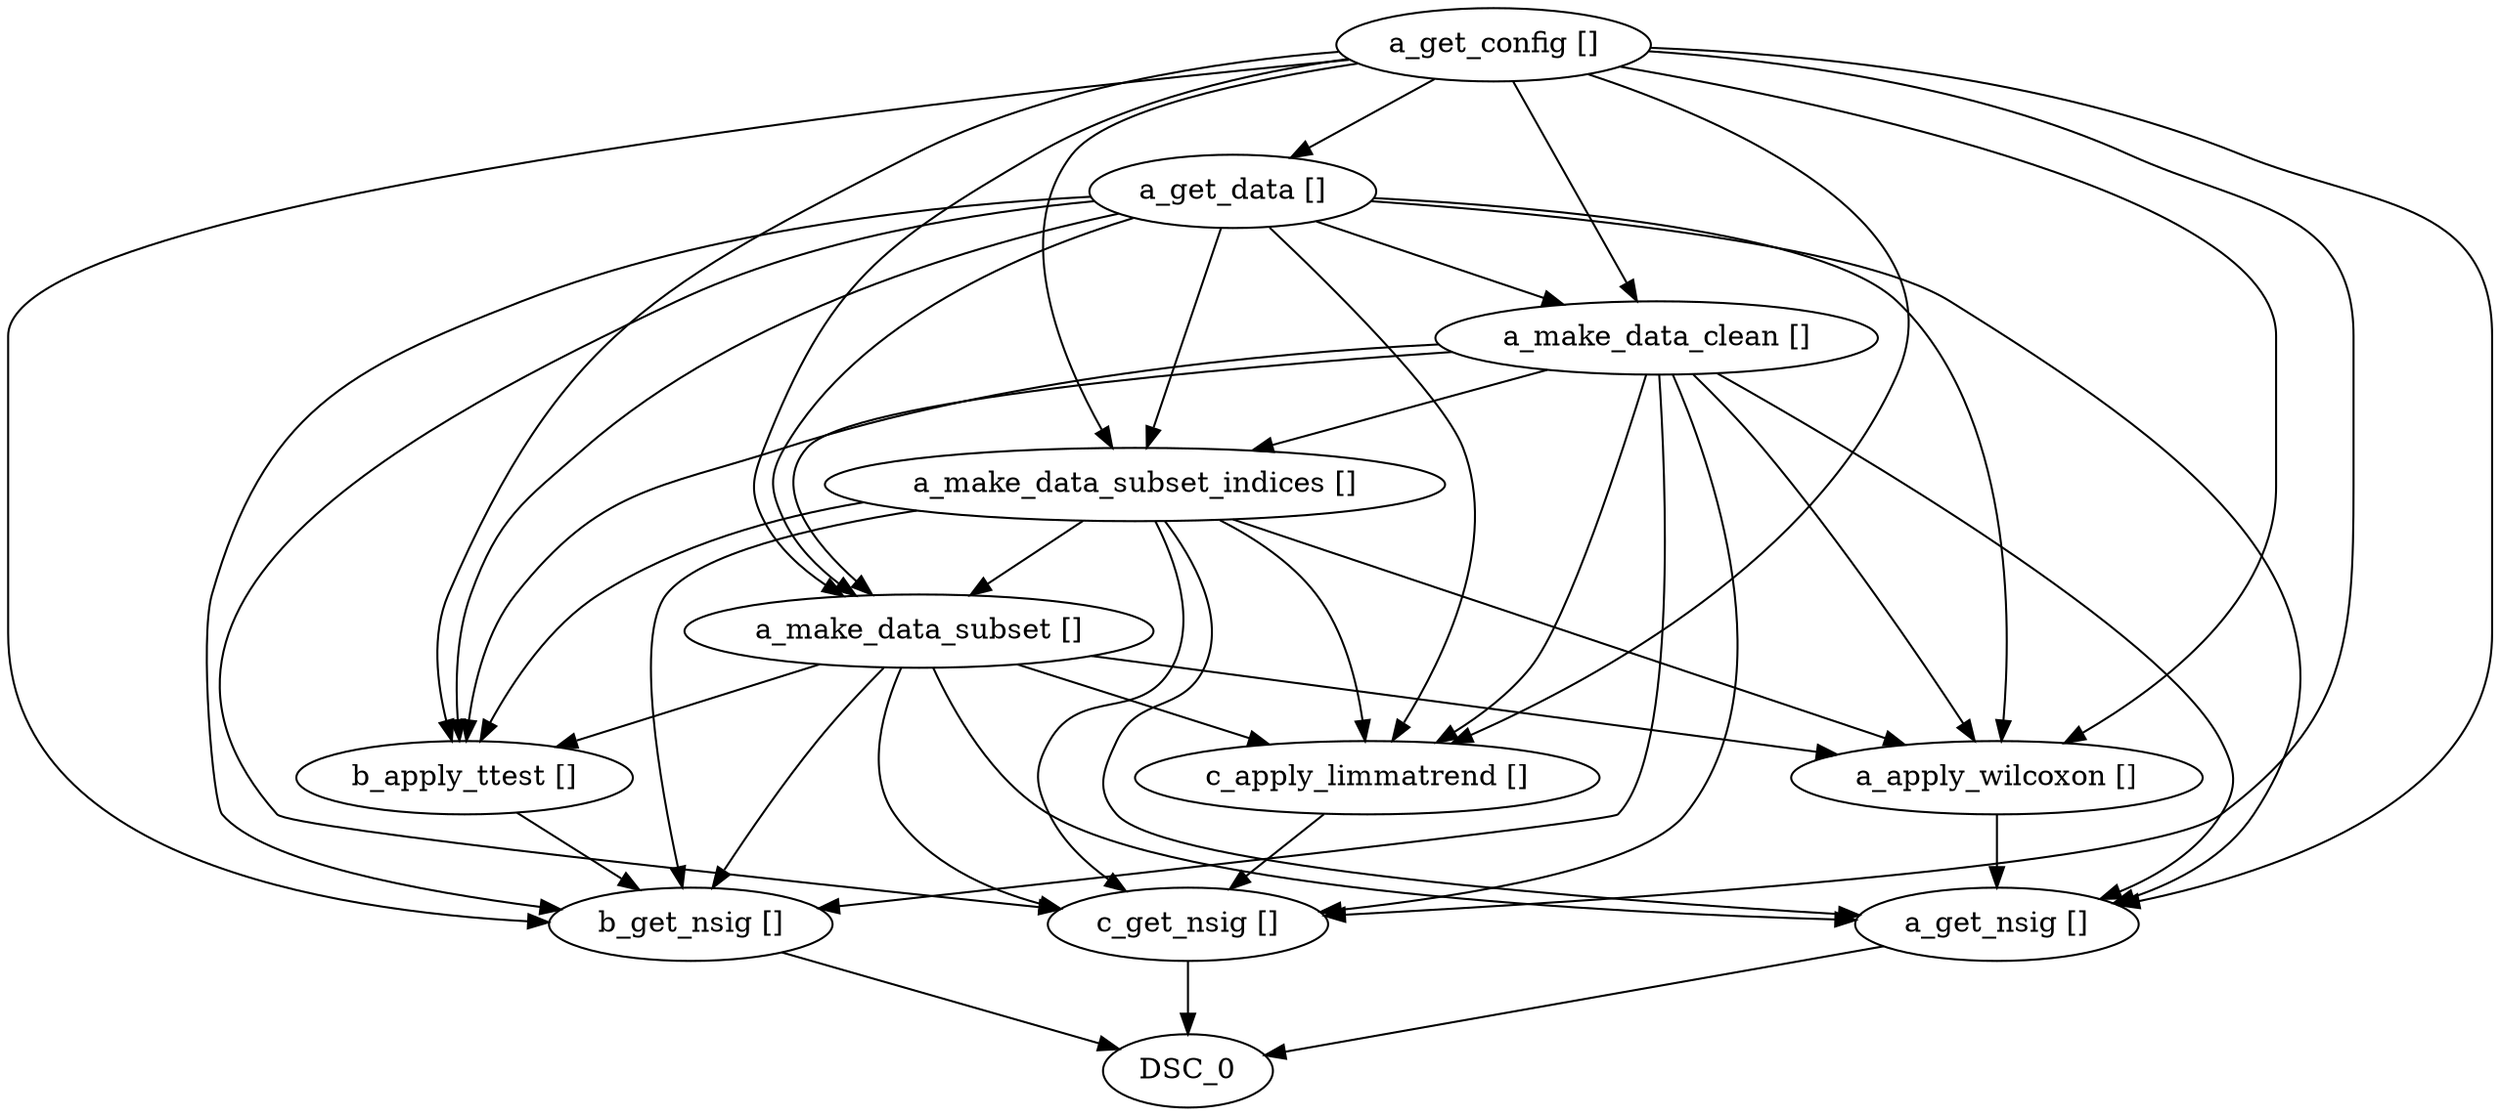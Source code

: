 strict digraph "827fee1239771522" {
DSC_0;
"a_get_nsig []";
"b_get_nsig []";
"c_get_nsig []";
"a_apply_wilcoxon []";
"a_make_data_subset []";
"a_get_config []";
"a_make_data_clean []";
"a_get_data []";
"a_make_data_subset_indices []";
"b_apply_ttest []";
"c_apply_limmatrend []";
"a_get_nsig []" -> DSC_0;
"b_get_nsig []" -> DSC_0;
"c_get_nsig []" -> DSC_0;
"a_apply_wilcoxon []" -> "a_get_nsig []";
"a_make_data_subset []" -> "a_get_nsig []";
"a_make_data_subset []" -> "b_get_nsig []";
"a_make_data_subset []" -> "c_get_nsig []";
"a_make_data_subset []" -> "a_apply_wilcoxon []";
"a_make_data_subset []" -> "b_apply_ttest []";
"a_make_data_subset []" -> "c_apply_limmatrend []";
"a_get_config []" -> "a_get_nsig []";
"a_get_config []" -> "b_get_nsig []";
"a_get_config []" -> "c_get_nsig []";
"a_get_config []" -> "a_apply_wilcoxon []";
"a_get_config []" -> "a_make_data_subset []";
"a_get_config []" -> "a_make_data_clean []";
"a_get_config []" -> "a_get_data []";
"a_get_config []" -> "a_make_data_subset_indices []";
"a_get_config []" -> "b_apply_ttest []";
"a_get_config []" -> "c_apply_limmatrend []";
"a_make_data_clean []" -> "a_get_nsig []";
"a_make_data_clean []" -> "b_get_nsig []";
"a_make_data_clean []" -> "c_get_nsig []";
"a_make_data_clean []" -> "a_apply_wilcoxon []";
"a_make_data_clean []" -> "a_make_data_subset []";
"a_make_data_clean []" -> "a_make_data_subset_indices []";
"a_make_data_clean []" -> "b_apply_ttest []";
"a_make_data_clean []" -> "c_apply_limmatrend []";
"a_get_data []" -> "a_get_nsig []";
"a_get_data []" -> "b_get_nsig []";
"a_get_data []" -> "c_get_nsig []";
"a_get_data []" -> "a_apply_wilcoxon []";
"a_get_data []" -> "a_make_data_subset []";
"a_get_data []" -> "a_make_data_clean []";
"a_get_data []" -> "a_make_data_subset_indices []";
"a_get_data []" -> "b_apply_ttest []";
"a_get_data []" -> "c_apply_limmatrend []";
"a_make_data_subset_indices []" -> "a_get_nsig []";
"a_make_data_subset_indices []" -> "b_get_nsig []";
"a_make_data_subset_indices []" -> "c_get_nsig []";
"a_make_data_subset_indices []" -> "a_apply_wilcoxon []";
"a_make_data_subset_indices []" -> "a_make_data_subset []";
"a_make_data_subset_indices []" -> "b_apply_ttest []";
"a_make_data_subset_indices []" -> "c_apply_limmatrend []";
"b_apply_ttest []" -> "b_get_nsig []";
"c_apply_limmatrend []" -> "c_get_nsig []";
}
strict digraph "827fee1239771522_1" {
DSC_0;
"a_get_nsig []";
"b_get_nsig []";
"c_get_nsig []";
"a_apply_wilcoxon []";
"a_make_data_subset []";
"a_get_config []" [color=green];
"a_make_data_clean []";
"a_get_data []";
"a_make_data_subset_indices []";
"b_apply_ttest []";
"c_apply_limmatrend []";
"a_get_nsig []" -> DSC_0;
"b_get_nsig []" -> DSC_0;
"c_get_nsig []" -> DSC_0;
"a_apply_wilcoxon []" -> "a_get_nsig []";
"a_make_data_subset []" -> "a_get_nsig []";
"a_make_data_subset []" -> "b_get_nsig []";
"a_make_data_subset []" -> "c_get_nsig []";
"a_make_data_subset []" -> "a_apply_wilcoxon []";
"a_make_data_subset []" -> "b_apply_ttest []";
"a_make_data_subset []" -> "c_apply_limmatrend []";
"a_get_config []" -> "a_get_nsig []";
"a_get_config []" -> "b_get_nsig []";
"a_get_config []" -> "c_get_nsig []";
"a_get_config []" -> "a_apply_wilcoxon []";
"a_get_config []" -> "a_make_data_subset []";
"a_get_config []" -> "a_make_data_clean []";
"a_get_config []" -> "a_get_data []";
"a_get_config []" -> "a_make_data_subset_indices []";
"a_get_config []" -> "b_apply_ttest []";
"a_get_config []" -> "c_apply_limmatrend []";
"a_make_data_clean []" -> "a_get_nsig []";
"a_make_data_clean []" -> "b_get_nsig []";
"a_make_data_clean []" -> "c_get_nsig []";
"a_make_data_clean []" -> "a_apply_wilcoxon []";
"a_make_data_clean []" -> "a_make_data_subset []";
"a_make_data_clean []" -> "a_make_data_subset_indices []";
"a_make_data_clean []" -> "b_apply_ttest []";
"a_make_data_clean []" -> "c_apply_limmatrend []";
"a_get_data []" -> "a_get_nsig []";
"a_get_data []" -> "b_get_nsig []";
"a_get_data []" -> "c_get_nsig []";
"a_get_data []" -> "a_apply_wilcoxon []";
"a_get_data []" -> "a_make_data_subset []";
"a_get_data []" -> "a_make_data_clean []";
"a_get_data []" -> "a_make_data_subset_indices []";
"a_get_data []" -> "b_apply_ttest []";
"a_get_data []" -> "c_apply_limmatrend []";
"a_make_data_subset_indices []" -> "a_get_nsig []";
"a_make_data_subset_indices []" -> "b_get_nsig []";
"a_make_data_subset_indices []" -> "c_get_nsig []";
"a_make_data_subset_indices []" -> "a_apply_wilcoxon []";
"a_make_data_subset_indices []" -> "a_make_data_subset []";
"a_make_data_subset_indices []" -> "b_apply_ttest []";
"a_make_data_subset_indices []" -> "c_apply_limmatrend []";
"b_apply_ttest []" -> "b_get_nsig []";
"c_apply_limmatrend []" -> "c_get_nsig []";
}
strict digraph "827fee1239771522_2" {
DSC_0;
"a_get_nsig []";
"b_get_nsig []";
"c_get_nsig []";
"a_apply_wilcoxon []";
"a_make_data_subset []";
"a_get_config []" [color=yellow];
"a_make_data_clean []";
"a_get_data []";
"a_make_data_subset_indices []";
"b_apply_ttest []";
"c_apply_limmatrend []";
"a_get_nsig []" -> DSC_0;
"b_get_nsig []" -> DSC_0;
"c_get_nsig []" -> DSC_0;
"a_apply_wilcoxon []" -> "a_get_nsig []";
"a_make_data_subset []" -> "a_get_nsig []";
"a_make_data_subset []" -> "b_get_nsig []";
"a_make_data_subset []" -> "c_get_nsig []";
"a_make_data_subset []" -> "a_apply_wilcoxon []";
"a_make_data_subset []" -> "b_apply_ttest []";
"a_make_data_subset []" -> "c_apply_limmatrend []";
"a_get_config []" -> "a_get_nsig []";
"a_get_config []" -> "b_get_nsig []";
"a_get_config []" -> "c_get_nsig []";
"a_get_config []" -> "a_apply_wilcoxon []";
"a_get_config []" -> "a_make_data_subset []";
"a_get_config []" -> "a_make_data_clean []";
"a_get_config []" -> "a_get_data []";
"a_get_config []" -> "a_make_data_subset_indices []";
"a_get_config []" -> "b_apply_ttest []";
"a_get_config []" -> "c_apply_limmatrend []";
"a_make_data_clean []" -> "a_get_nsig []";
"a_make_data_clean []" -> "b_get_nsig []";
"a_make_data_clean []" -> "c_get_nsig []";
"a_make_data_clean []" -> "a_apply_wilcoxon []";
"a_make_data_clean []" -> "a_make_data_subset []";
"a_make_data_clean []" -> "a_make_data_subset_indices []";
"a_make_data_clean []" -> "b_apply_ttest []";
"a_make_data_clean []" -> "c_apply_limmatrend []";
"a_get_data []" -> "a_get_nsig []";
"a_get_data []" -> "b_get_nsig []";
"a_get_data []" -> "c_get_nsig []";
"a_get_data []" -> "a_apply_wilcoxon []";
"a_get_data []" -> "a_make_data_subset []";
"a_get_data []" -> "a_make_data_clean []";
"a_get_data []" -> "a_make_data_subset_indices []";
"a_get_data []" -> "b_apply_ttest []";
"a_get_data []" -> "c_apply_limmatrend []";
"a_make_data_subset_indices []" -> "a_get_nsig []";
"a_make_data_subset_indices []" -> "b_get_nsig []";
"a_make_data_subset_indices []" -> "c_get_nsig []";
"a_make_data_subset_indices []" -> "a_apply_wilcoxon []";
"a_make_data_subset_indices []" -> "a_make_data_subset []";
"a_make_data_subset_indices []" -> "b_apply_ttest []";
"a_make_data_subset_indices []" -> "c_apply_limmatrend []";
"b_apply_ttest []" -> "b_get_nsig []";
"c_apply_limmatrend []" -> "c_get_nsig []";
}
strict digraph "827fee1239771522_3" {
DSC_0;
"a_get_nsig []";
"b_get_nsig []";
"c_get_nsig []";
"a_apply_wilcoxon []";
"a_make_data_subset []";
"a_get_config []" [color=yellow];
"a_make_data_clean []";
"a_get_data []";
"a_make_data_subset_indices []";
"b_apply_ttest []";
"c_apply_limmatrend []";
"a_get_nsig []" -> DSC_0;
"b_get_nsig []" -> DSC_0;
"c_get_nsig []" -> DSC_0;
"a_apply_wilcoxon []" -> "a_get_nsig []";
"a_make_data_subset []" -> "a_get_nsig []";
"a_make_data_subset []" -> "b_get_nsig []";
"a_make_data_subset []" -> "c_get_nsig []";
"a_make_data_subset []" -> "a_apply_wilcoxon []";
"a_make_data_subset []" -> "b_apply_ttest []";
"a_make_data_subset []" -> "c_apply_limmatrend []";
"a_get_config []" -> "a_get_nsig []";
"a_get_config []" -> "b_get_nsig []";
"a_get_config []" -> "c_get_nsig []";
"a_get_config []" -> "a_apply_wilcoxon []";
"a_get_config []" -> "a_make_data_subset []";
"a_get_config []" -> "a_make_data_clean []";
"a_get_config []" -> "a_get_data []";
"a_get_config []" -> "a_make_data_subset_indices []";
"a_get_config []" -> "b_apply_ttest []";
"a_get_config []" -> "c_apply_limmatrend []";
"a_make_data_clean []" -> "a_get_nsig []";
"a_make_data_clean []" -> "b_get_nsig []";
"a_make_data_clean []" -> "c_get_nsig []";
"a_make_data_clean []" -> "a_apply_wilcoxon []";
"a_make_data_clean []" -> "a_make_data_subset []";
"a_make_data_clean []" -> "a_make_data_subset_indices []";
"a_make_data_clean []" -> "b_apply_ttest []";
"a_make_data_clean []" -> "c_apply_limmatrend []";
"a_get_data []" -> "a_get_nsig []";
"a_get_data []" -> "b_get_nsig []";
"a_get_data []" -> "c_get_nsig []";
"a_get_data []" -> "a_apply_wilcoxon []";
"a_get_data []" -> "a_make_data_subset []";
"a_get_data []" -> "a_make_data_clean []";
"a_get_data []" -> "a_make_data_subset_indices []";
"a_get_data []" -> "b_apply_ttest []";
"a_get_data []" -> "c_apply_limmatrend []";
"a_make_data_subset_indices []" -> "a_get_nsig []";
"a_make_data_subset_indices []" -> "b_get_nsig []";
"a_make_data_subset_indices []" -> "c_get_nsig []";
"a_make_data_subset_indices []" -> "a_apply_wilcoxon []";
"a_make_data_subset_indices []" -> "a_make_data_subset []";
"a_make_data_subset_indices []" -> "b_apply_ttest []";
"a_make_data_subset_indices []" -> "c_apply_limmatrend []";
"b_apply_ttest []" -> "b_get_nsig []";
"c_apply_limmatrend []" -> "c_get_nsig []";
}
strict digraph "a8cae0b4b957a4fd" {
get_config_0;
}
strict digraph "a8cae0b4b957a4fd_1" {
get_config_0 [color=green];
}
strict digraph "827fee1239771522_4" {
DSC_0;
"a_get_nsig []";
"b_get_nsig []";
"c_get_nsig []";
"a_apply_wilcoxon []";
"a_make_data_subset []";
"a_get_config []" [color=yellow];
"a_make_data_clean []";
"a_get_data []";
"a_make_data_subset_indices []";
"b_apply_ttest []";
"c_apply_limmatrend []";
"a_get_nsig []" -> DSC_0;
"b_get_nsig []" -> DSC_0;
"c_get_nsig []" -> DSC_0;
"a_apply_wilcoxon []" -> "a_get_nsig []";
"a_make_data_subset []" -> "a_get_nsig []";
"a_make_data_subset []" -> "b_get_nsig []";
"a_make_data_subset []" -> "c_get_nsig []";
"a_make_data_subset []" -> "a_apply_wilcoxon []";
"a_make_data_subset []" -> "b_apply_ttest []";
"a_make_data_subset []" -> "c_apply_limmatrend []";
"a_get_config []" -> "a_get_nsig []";
"a_get_config []" -> "b_get_nsig []";
"a_get_config []" -> "c_get_nsig []";
"a_get_config []" -> "a_apply_wilcoxon []";
"a_get_config []" -> "a_make_data_subset []";
"a_get_config []" -> "a_make_data_clean []";
"a_get_config []" -> "a_get_data []";
"a_get_config []" -> "a_make_data_subset_indices []";
"a_get_config []" -> "b_apply_ttest []";
"a_get_config []" -> "c_apply_limmatrend []";
"a_make_data_clean []" -> "a_get_nsig []";
"a_make_data_clean []" -> "b_get_nsig []";
"a_make_data_clean []" -> "c_get_nsig []";
"a_make_data_clean []" -> "a_apply_wilcoxon []";
"a_make_data_clean []" -> "a_make_data_subset []";
"a_make_data_clean []" -> "a_make_data_subset_indices []";
"a_make_data_clean []" -> "b_apply_ttest []";
"a_make_data_clean []" -> "c_apply_limmatrend []";
"a_get_data []" -> "a_get_nsig []";
"a_get_data []" -> "b_get_nsig []";
"a_get_data []" -> "c_get_nsig []";
"a_get_data []" -> "a_apply_wilcoxon []";
"a_get_data []" -> "a_make_data_subset []";
"a_get_data []" -> "a_make_data_clean []";
"a_get_data []" -> "a_make_data_subset_indices []";
"a_get_data []" -> "b_apply_ttest []";
"a_get_data []" -> "c_apply_limmatrend []";
"a_make_data_subset_indices []" -> "a_get_nsig []";
"a_make_data_subset_indices []" -> "b_get_nsig []";
"a_make_data_subset_indices []" -> "c_get_nsig []";
"a_make_data_subset_indices []" -> "a_apply_wilcoxon []";
"a_make_data_subset_indices []" -> "a_make_data_subset []";
"a_make_data_subset_indices []" -> "b_apply_ttest []";
"a_make_data_subset_indices []" -> "c_apply_limmatrend []";
"b_apply_ttest []" -> "b_get_nsig []";
"c_apply_limmatrend []" -> "c_get_nsig []";
}
strict digraph "827fee1239771522_5" {
DSC_0;
"a_get_nsig []";
"b_get_nsig []";
"c_get_nsig []";
"a_apply_wilcoxon []";
"a_make_data_subset []";
"a_get_config []" [color=yellow];
"a_make_data_clean []";
"a_get_data []";
"a_make_data_subset_indices []";
"b_apply_ttest []";
"c_apply_limmatrend []";
"a_get_nsig []" -> DSC_0;
"b_get_nsig []" -> DSC_0;
"c_get_nsig []" -> DSC_0;
"a_apply_wilcoxon []" -> "a_get_nsig []";
"a_make_data_subset []" -> "a_get_nsig []";
"a_make_data_subset []" -> "b_get_nsig []";
"a_make_data_subset []" -> "c_get_nsig []";
"a_make_data_subset []" -> "a_apply_wilcoxon []";
"a_make_data_subset []" -> "b_apply_ttest []";
"a_make_data_subset []" -> "c_apply_limmatrend []";
"a_get_config []" -> "a_get_nsig []";
"a_get_config []" -> "b_get_nsig []";
"a_get_config []" -> "c_get_nsig []";
"a_get_config []" -> "a_apply_wilcoxon []";
"a_get_config []" -> "a_make_data_subset []";
"a_get_config []" -> "a_make_data_clean []";
"a_get_config []" -> "a_get_data []";
"a_get_config []" -> "a_make_data_subset_indices []";
"a_get_config []" -> "b_apply_ttest []";
"a_get_config []" -> "c_apply_limmatrend []";
"a_make_data_clean []" -> "a_get_nsig []";
"a_make_data_clean []" -> "b_get_nsig []";
"a_make_data_clean []" -> "c_get_nsig []";
"a_make_data_clean []" -> "a_apply_wilcoxon []";
"a_make_data_clean []" -> "a_make_data_subset []";
"a_make_data_clean []" -> "a_make_data_subset_indices []";
"a_make_data_clean []" -> "b_apply_ttest []";
"a_make_data_clean []" -> "c_apply_limmatrend []";
"a_get_data []" -> "a_get_nsig []";
"a_get_data []" -> "b_get_nsig []";
"a_get_data []" -> "c_get_nsig []";
"a_get_data []" -> "a_apply_wilcoxon []";
"a_get_data []" -> "a_make_data_subset []";
"a_get_data []" -> "a_make_data_clean []";
"a_get_data []" -> "a_make_data_subset_indices []";
"a_get_data []" -> "b_apply_ttest []";
"a_get_data []" -> "c_apply_limmatrend []";
"a_make_data_subset_indices []" -> "a_get_nsig []";
"a_make_data_subset_indices []" -> "b_get_nsig []";
"a_make_data_subset_indices []" -> "c_get_nsig []";
"a_make_data_subset_indices []" -> "a_apply_wilcoxon []";
"a_make_data_subset_indices []" -> "a_make_data_subset []";
"a_make_data_subset_indices []" -> "b_apply_ttest []";
"a_make_data_subset_indices []" -> "c_apply_limmatrend []";
"b_apply_ttest []" -> "b_get_nsig []";
"c_apply_limmatrend []" -> "c_get_nsig []";
}
strict digraph "a8cae0b4b957a4fd_2" {
get_config_0 [color=blue];
}
strict digraph "827fee1239771522_6" {
DSC_0;
"a_get_nsig []";
"b_get_nsig []";
"c_get_nsig []";
"a_apply_wilcoxon []";
"a_make_data_subset []";
"a_get_config []" [color=green];
"a_make_data_clean []";
"a_get_data []";
"a_make_data_subset_indices []";
"b_apply_ttest []";
"c_apply_limmatrend []";
"a_get_nsig []" -> DSC_0;
"b_get_nsig []" -> DSC_0;
"c_get_nsig []" -> DSC_0;
"a_apply_wilcoxon []" -> "a_get_nsig []";
"a_make_data_subset []" -> "a_get_nsig []";
"a_make_data_subset []" -> "b_get_nsig []";
"a_make_data_subset []" -> "c_get_nsig []";
"a_make_data_subset []" -> "a_apply_wilcoxon []";
"a_make_data_subset []" -> "b_apply_ttest []";
"a_make_data_subset []" -> "c_apply_limmatrend []";
"a_get_config []" -> "a_get_nsig []";
"a_get_config []" -> "b_get_nsig []";
"a_get_config []" -> "c_get_nsig []";
"a_get_config []" -> "a_apply_wilcoxon []";
"a_get_config []" -> "a_make_data_subset []";
"a_get_config []" -> "a_make_data_clean []";
"a_get_config []" -> "a_get_data []";
"a_get_config []" -> "a_make_data_subset_indices []";
"a_get_config []" -> "b_apply_ttest []";
"a_get_config []" -> "c_apply_limmatrend []";
"a_make_data_clean []" -> "a_get_nsig []";
"a_make_data_clean []" -> "b_get_nsig []";
"a_make_data_clean []" -> "c_get_nsig []";
"a_make_data_clean []" -> "a_apply_wilcoxon []";
"a_make_data_clean []" -> "a_make_data_subset []";
"a_make_data_clean []" -> "a_make_data_subset_indices []";
"a_make_data_clean []" -> "b_apply_ttest []";
"a_make_data_clean []" -> "c_apply_limmatrend []";
"a_get_data []" -> "a_get_nsig []";
"a_get_data []" -> "b_get_nsig []";
"a_get_data []" -> "c_get_nsig []";
"a_get_data []" -> "a_apply_wilcoxon []";
"a_get_data []" -> "a_make_data_subset []";
"a_get_data []" -> "a_make_data_clean []";
"a_get_data []" -> "a_make_data_subset_indices []";
"a_get_data []" -> "b_apply_ttest []";
"a_get_data []" -> "c_apply_limmatrend []";
"a_make_data_subset_indices []" -> "a_get_nsig []";
"a_make_data_subset_indices []" -> "b_get_nsig []";
"a_make_data_subset_indices []" -> "c_get_nsig []";
"a_make_data_subset_indices []" -> "a_apply_wilcoxon []";
"a_make_data_subset_indices []" -> "a_make_data_subset []";
"a_make_data_subset_indices []" -> "b_apply_ttest []";
"a_make_data_subset_indices []" -> "c_apply_limmatrend []";
"b_apply_ttest []" -> "b_get_nsig []";
"c_apply_limmatrend []" -> "c_get_nsig []";
}
strict digraph "827fee1239771522_7" {
DSC_0;
"a_get_nsig []";
"b_get_nsig []";
"c_get_nsig []";
"a_apply_wilcoxon []";
"a_make_data_subset []";
"a_get_config []" [color=blue];
"a_make_data_clean []";
"a_get_data []";
"a_make_data_subset_indices []";
"b_apply_ttest []";
"c_apply_limmatrend []";
"a_get_nsig []" -> DSC_0;
"b_get_nsig []" -> DSC_0;
"c_get_nsig []" -> DSC_0;
"a_apply_wilcoxon []" -> "a_get_nsig []";
"a_make_data_subset []" -> "a_get_nsig []";
"a_make_data_subset []" -> "b_get_nsig []";
"a_make_data_subset []" -> "c_get_nsig []";
"a_make_data_subset []" -> "a_apply_wilcoxon []";
"a_make_data_subset []" -> "b_apply_ttest []";
"a_make_data_subset []" -> "c_apply_limmatrend []";
"a_get_config []" -> "a_get_nsig []";
"a_get_config []" -> "b_get_nsig []";
"a_get_config []" -> "c_get_nsig []";
"a_get_config []" -> "a_apply_wilcoxon []";
"a_get_config []" -> "a_make_data_subset []";
"a_get_config []" -> "a_make_data_clean []";
"a_get_config []" -> "a_get_data []";
"a_get_config []" -> "a_make_data_subset_indices []";
"a_get_config []" -> "b_apply_ttest []";
"a_get_config []" -> "c_apply_limmatrend []";
"a_make_data_clean []" -> "a_get_nsig []";
"a_make_data_clean []" -> "b_get_nsig []";
"a_make_data_clean []" -> "c_get_nsig []";
"a_make_data_clean []" -> "a_apply_wilcoxon []";
"a_make_data_clean []" -> "a_make_data_subset []";
"a_make_data_clean []" -> "a_make_data_subset_indices []";
"a_make_data_clean []" -> "b_apply_ttest []";
"a_make_data_clean []" -> "c_apply_limmatrend []";
"a_get_data []" -> "a_get_nsig []";
"a_get_data []" -> "b_get_nsig []";
"a_get_data []" -> "c_get_nsig []";
"a_get_data []" -> "a_apply_wilcoxon []";
"a_get_data []" -> "a_make_data_subset []";
"a_get_data []" -> "a_make_data_clean []";
"a_get_data []" -> "a_make_data_subset_indices []";
"a_get_data []" -> "b_apply_ttest []";
"a_get_data []" -> "c_apply_limmatrend []";
"a_make_data_subset_indices []" -> "a_get_nsig []";
"a_make_data_subset_indices []" -> "b_get_nsig []";
"a_make_data_subset_indices []" -> "c_get_nsig []";
"a_make_data_subset_indices []" -> "a_apply_wilcoxon []";
"a_make_data_subset_indices []" -> "a_make_data_subset []";
"a_make_data_subset_indices []" -> "b_apply_ttest []";
"a_make_data_subset_indices []" -> "c_apply_limmatrend []";
"b_apply_ttest []" -> "b_get_nsig []";
"c_apply_limmatrend []" -> "c_get_nsig []";
}
strict digraph "827fee1239771522_8" {
DSC_0;
"a_get_nsig []";
"b_get_nsig []";
"c_get_nsig []";
"a_apply_wilcoxon []";
"a_make_data_subset []";
"a_get_config []" [color=blue];
"a_make_data_clean []";
"a_get_data []" [color=green];
"a_make_data_subset_indices []";
"b_apply_ttest []";
"c_apply_limmatrend []";
"a_get_nsig []" -> DSC_0;
"b_get_nsig []" -> DSC_0;
"c_get_nsig []" -> DSC_0;
"a_apply_wilcoxon []" -> "a_get_nsig []";
"a_make_data_subset []" -> "a_get_nsig []";
"a_make_data_subset []" -> "b_get_nsig []";
"a_make_data_subset []" -> "c_get_nsig []";
"a_make_data_subset []" -> "a_apply_wilcoxon []";
"a_make_data_subset []" -> "b_apply_ttest []";
"a_make_data_subset []" -> "c_apply_limmatrend []";
"a_get_config []" -> "a_get_nsig []";
"a_get_config []" -> "b_get_nsig []";
"a_get_config []" -> "c_get_nsig []";
"a_get_config []" -> "a_apply_wilcoxon []";
"a_get_config []" -> "a_make_data_subset []";
"a_get_config []" -> "a_make_data_clean []";
"a_get_config []" -> "a_get_data []";
"a_get_config []" -> "a_make_data_subset_indices []";
"a_get_config []" -> "b_apply_ttest []";
"a_get_config []" -> "c_apply_limmatrend []";
"a_make_data_clean []" -> "a_get_nsig []";
"a_make_data_clean []" -> "b_get_nsig []";
"a_make_data_clean []" -> "c_get_nsig []";
"a_make_data_clean []" -> "a_apply_wilcoxon []";
"a_make_data_clean []" -> "a_make_data_subset []";
"a_make_data_clean []" -> "a_make_data_subset_indices []";
"a_make_data_clean []" -> "b_apply_ttest []";
"a_make_data_clean []" -> "c_apply_limmatrend []";
"a_get_data []" -> "a_get_nsig []";
"a_get_data []" -> "b_get_nsig []";
"a_get_data []" -> "c_get_nsig []";
"a_get_data []" -> "a_apply_wilcoxon []";
"a_get_data []" -> "a_make_data_subset []";
"a_get_data []" -> "a_make_data_clean []";
"a_get_data []" -> "a_make_data_subset_indices []";
"a_get_data []" -> "b_apply_ttest []";
"a_get_data []" -> "c_apply_limmatrend []";
"a_make_data_subset_indices []" -> "a_get_nsig []";
"a_make_data_subset_indices []" -> "b_get_nsig []";
"a_make_data_subset_indices []" -> "c_get_nsig []";
"a_make_data_subset_indices []" -> "a_apply_wilcoxon []";
"a_make_data_subset_indices []" -> "a_make_data_subset []";
"a_make_data_subset_indices []" -> "b_apply_ttest []";
"a_make_data_subset_indices []" -> "c_apply_limmatrend []";
"b_apply_ttest []" -> "b_get_nsig []";
"c_apply_limmatrend []" -> "c_get_nsig []";
}
strict digraph "827fee1239771522_9" {
DSC_0;
"a_get_nsig []";
"b_get_nsig []";
"c_get_nsig []";
"a_apply_wilcoxon []";
"a_make_data_subset []";
"a_get_config []" [color=blue];
"a_make_data_clean []";
"a_get_data []" [color=yellow];
"a_make_data_subset_indices []";
"b_apply_ttest []";
"c_apply_limmatrend []";
"a_get_nsig []" -> DSC_0;
"b_get_nsig []" -> DSC_0;
"c_get_nsig []" -> DSC_0;
"a_apply_wilcoxon []" -> "a_get_nsig []";
"a_make_data_subset []" -> "a_get_nsig []";
"a_make_data_subset []" -> "b_get_nsig []";
"a_make_data_subset []" -> "c_get_nsig []";
"a_make_data_subset []" -> "a_apply_wilcoxon []";
"a_make_data_subset []" -> "b_apply_ttest []";
"a_make_data_subset []" -> "c_apply_limmatrend []";
"a_get_config []" -> "a_get_nsig []";
"a_get_config []" -> "b_get_nsig []";
"a_get_config []" -> "c_get_nsig []";
"a_get_config []" -> "a_apply_wilcoxon []";
"a_get_config []" -> "a_make_data_subset []";
"a_get_config []" -> "a_make_data_clean []";
"a_get_config []" -> "a_get_data []";
"a_get_config []" -> "a_make_data_subset_indices []";
"a_get_config []" -> "b_apply_ttest []";
"a_get_config []" -> "c_apply_limmatrend []";
"a_make_data_clean []" -> "a_get_nsig []";
"a_make_data_clean []" -> "b_get_nsig []";
"a_make_data_clean []" -> "c_get_nsig []";
"a_make_data_clean []" -> "a_apply_wilcoxon []";
"a_make_data_clean []" -> "a_make_data_subset []";
"a_make_data_clean []" -> "a_make_data_subset_indices []";
"a_make_data_clean []" -> "b_apply_ttest []";
"a_make_data_clean []" -> "c_apply_limmatrend []";
"a_get_data []" -> "a_get_nsig []";
"a_get_data []" -> "b_get_nsig []";
"a_get_data []" -> "c_get_nsig []";
"a_get_data []" -> "a_apply_wilcoxon []";
"a_get_data []" -> "a_make_data_subset []";
"a_get_data []" -> "a_make_data_clean []";
"a_get_data []" -> "a_make_data_subset_indices []";
"a_get_data []" -> "b_apply_ttest []";
"a_get_data []" -> "c_apply_limmatrend []";
"a_make_data_subset_indices []" -> "a_get_nsig []";
"a_make_data_subset_indices []" -> "b_get_nsig []";
"a_make_data_subset_indices []" -> "c_get_nsig []";
"a_make_data_subset_indices []" -> "a_apply_wilcoxon []";
"a_make_data_subset_indices []" -> "a_make_data_subset []";
"a_make_data_subset_indices []" -> "b_apply_ttest []";
"a_make_data_subset_indices []" -> "c_apply_limmatrend []";
"b_apply_ttest []" -> "b_get_nsig []";
"c_apply_limmatrend []" -> "c_get_nsig []";
}
strict digraph "827fee1239771522_10" {
DSC_0;
"a_get_nsig []";
"b_get_nsig []";
"c_get_nsig []";
"a_apply_wilcoxon []";
"a_make_data_subset []";
"a_get_config []" [color=blue];
"a_make_data_clean []";
"a_get_data []" [color=yellow];
"a_make_data_subset_indices []";
"b_apply_ttest []";
"c_apply_limmatrend []";
"a_get_nsig []" -> DSC_0;
"b_get_nsig []" -> DSC_0;
"c_get_nsig []" -> DSC_0;
"a_apply_wilcoxon []" -> "a_get_nsig []";
"a_make_data_subset []" -> "a_get_nsig []";
"a_make_data_subset []" -> "b_get_nsig []";
"a_make_data_subset []" -> "c_get_nsig []";
"a_make_data_subset []" -> "a_apply_wilcoxon []";
"a_make_data_subset []" -> "b_apply_ttest []";
"a_make_data_subset []" -> "c_apply_limmatrend []";
"a_get_config []" -> "a_get_nsig []";
"a_get_config []" -> "b_get_nsig []";
"a_get_config []" -> "c_get_nsig []";
"a_get_config []" -> "a_apply_wilcoxon []";
"a_get_config []" -> "a_make_data_subset []";
"a_get_config []" -> "a_make_data_clean []";
"a_get_config []" -> "a_get_data []";
"a_get_config []" -> "a_make_data_subset_indices []";
"a_get_config []" -> "b_apply_ttest []";
"a_get_config []" -> "c_apply_limmatrend []";
"a_make_data_clean []" -> "a_get_nsig []";
"a_make_data_clean []" -> "b_get_nsig []";
"a_make_data_clean []" -> "c_get_nsig []";
"a_make_data_clean []" -> "a_apply_wilcoxon []";
"a_make_data_clean []" -> "a_make_data_subset []";
"a_make_data_clean []" -> "a_make_data_subset_indices []";
"a_make_data_clean []" -> "b_apply_ttest []";
"a_make_data_clean []" -> "c_apply_limmatrend []";
"a_get_data []" -> "a_get_nsig []";
"a_get_data []" -> "b_get_nsig []";
"a_get_data []" -> "c_get_nsig []";
"a_get_data []" -> "a_apply_wilcoxon []";
"a_get_data []" -> "a_make_data_subset []";
"a_get_data []" -> "a_make_data_clean []";
"a_get_data []" -> "a_make_data_subset_indices []";
"a_get_data []" -> "b_apply_ttest []";
"a_get_data []" -> "c_apply_limmatrend []";
"a_make_data_subset_indices []" -> "a_get_nsig []";
"a_make_data_subset_indices []" -> "b_get_nsig []";
"a_make_data_subset_indices []" -> "c_get_nsig []";
"a_make_data_subset_indices []" -> "a_apply_wilcoxon []";
"a_make_data_subset_indices []" -> "a_make_data_subset []";
"a_make_data_subset_indices []" -> "b_apply_ttest []";
"a_make_data_subset_indices []" -> "c_apply_limmatrend []";
"b_apply_ttest []" -> "b_get_nsig []";
"c_apply_limmatrend []" -> "c_get_nsig []";
}
strict digraph "aa76ba3bd5359fdf" {
get_data_0;
}
strict digraph "aa76ba3bd5359fdf_1" {
get_data_0 [color=green];
}
strict digraph "827fee1239771522_11" {
DSC_0;
"a_get_nsig []";
"b_get_nsig []";
"c_get_nsig []";
"a_apply_wilcoxon []";
"a_make_data_subset []";
"a_get_config []" [color=blue];
"a_make_data_clean []";
"a_get_data []" [color=yellow];
"a_make_data_subset_indices []";
"b_apply_ttest []";
"c_apply_limmatrend []";
"a_get_nsig []" -> DSC_0;
"b_get_nsig []" -> DSC_0;
"c_get_nsig []" -> DSC_0;
"a_apply_wilcoxon []" -> "a_get_nsig []";
"a_make_data_subset []" -> "a_get_nsig []";
"a_make_data_subset []" -> "b_get_nsig []";
"a_make_data_subset []" -> "c_get_nsig []";
"a_make_data_subset []" -> "a_apply_wilcoxon []";
"a_make_data_subset []" -> "b_apply_ttest []";
"a_make_data_subset []" -> "c_apply_limmatrend []";
"a_get_config []" -> "a_get_nsig []";
"a_get_config []" -> "b_get_nsig []";
"a_get_config []" -> "c_get_nsig []";
"a_get_config []" -> "a_apply_wilcoxon []";
"a_get_config []" -> "a_make_data_subset []";
"a_get_config []" -> "a_make_data_clean []";
"a_get_config []" -> "a_get_data []";
"a_get_config []" -> "a_make_data_subset_indices []";
"a_get_config []" -> "b_apply_ttest []";
"a_get_config []" -> "c_apply_limmatrend []";
"a_make_data_clean []" -> "a_get_nsig []";
"a_make_data_clean []" -> "b_get_nsig []";
"a_make_data_clean []" -> "c_get_nsig []";
"a_make_data_clean []" -> "a_apply_wilcoxon []";
"a_make_data_clean []" -> "a_make_data_subset []";
"a_make_data_clean []" -> "a_make_data_subset_indices []";
"a_make_data_clean []" -> "b_apply_ttest []";
"a_make_data_clean []" -> "c_apply_limmatrend []";
"a_get_data []" -> "a_get_nsig []";
"a_get_data []" -> "b_get_nsig []";
"a_get_data []" -> "c_get_nsig []";
"a_get_data []" -> "a_apply_wilcoxon []";
"a_get_data []" -> "a_make_data_subset []";
"a_get_data []" -> "a_make_data_clean []";
"a_get_data []" -> "a_make_data_subset_indices []";
"a_get_data []" -> "b_apply_ttest []";
"a_get_data []" -> "c_apply_limmatrend []";
"a_make_data_subset_indices []" -> "a_get_nsig []";
"a_make_data_subset_indices []" -> "b_get_nsig []";
"a_make_data_subset_indices []" -> "c_get_nsig []";
"a_make_data_subset_indices []" -> "a_apply_wilcoxon []";
"a_make_data_subset_indices []" -> "a_make_data_subset []";
"a_make_data_subset_indices []" -> "b_apply_ttest []";
"a_make_data_subset_indices []" -> "c_apply_limmatrend []";
"b_apply_ttest []" -> "b_get_nsig []";
"c_apply_limmatrend []" -> "c_get_nsig []";
}
strict digraph "827fee1239771522_12" {
DSC_0;
"a_get_nsig []";
"b_get_nsig []";
"c_get_nsig []";
"a_apply_wilcoxon []";
"a_make_data_subset []";
"a_get_config []" [color=blue];
"a_make_data_clean []";
"a_get_data []" [color=yellow];
"a_make_data_subset_indices []";
"b_apply_ttest []";
"c_apply_limmatrend []";
"a_get_nsig []" -> DSC_0;
"b_get_nsig []" -> DSC_0;
"c_get_nsig []" -> DSC_0;
"a_apply_wilcoxon []" -> "a_get_nsig []";
"a_make_data_subset []" -> "a_get_nsig []";
"a_make_data_subset []" -> "b_get_nsig []";
"a_make_data_subset []" -> "c_get_nsig []";
"a_make_data_subset []" -> "a_apply_wilcoxon []";
"a_make_data_subset []" -> "b_apply_ttest []";
"a_make_data_subset []" -> "c_apply_limmatrend []";
"a_get_config []" -> "a_get_nsig []";
"a_get_config []" -> "b_get_nsig []";
"a_get_config []" -> "c_get_nsig []";
"a_get_config []" -> "a_apply_wilcoxon []";
"a_get_config []" -> "a_make_data_subset []";
"a_get_config []" -> "a_make_data_clean []";
"a_get_config []" -> "a_get_data []";
"a_get_config []" -> "a_make_data_subset_indices []";
"a_get_config []" -> "b_apply_ttest []";
"a_get_config []" -> "c_apply_limmatrend []";
"a_make_data_clean []" -> "a_get_nsig []";
"a_make_data_clean []" -> "b_get_nsig []";
"a_make_data_clean []" -> "c_get_nsig []";
"a_make_data_clean []" -> "a_apply_wilcoxon []";
"a_make_data_clean []" -> "a_make_data_subset []";
"a_make_data_clean []" -> "a_make_data_subset_indices []";
"a_make_data_clean []" -> "b_apply_ttest []";
"a_make_data_clean []" -> "c_apply_limmatrend []";
"a_get_data []" -> "a_get_nsig []";
"a_get_data []" -> "b_get_nsig []";
"a_get_data []" -> "c_get_nsig []";
"a_get_data []" -> "a_apply_wilcoxon []";
"a_get_data []" -> "a_make_data_subset []";
"a_get_data []" -> "a_make_data_clean []";
"a_get_data []" -> "a_make_data_subset_indices []";
"a_get_data []" -> "b_apply_ttest []";
"a_get_data []" -> "c_apply_limmatrend []";
"a_make_data_subset_indices []" -> "a_get_nsig []";
"a_make_data_subset_indices []" -> "b_get_nsig []";
"a_make_data_subset_indices []" -> "c_get_nsig []";
"a_make_data_subset_indices []" -> "a_apply_wilcoxon []";
"a_make_data_subset_indices []" -> "a_make_data_subset []";
"a_make_data_subset_indices []" -> "b_apply_ttest []";
"a_make_data_subset_indices []" -> "c_apply_limmatrend []";
"b_apply_ttest []" -> "b_get_nsig []";
"c_apply_limmatrend []" -> "c_get_nsig []";
}
strict digraph "aa76ba3bd5359fdf_2" {
get_data_0 [color=blue];
}
strict digraph "827fee1239771522_13" {
DSC_0;
"a_get_nsig []";
"b_get_nsig []";
"c_get_nsig []";
"a_apply_wilcoxon []";
"a_make_data_subset []";
"a_get_config []" [color=blue];
"a_make_data_clean []";
"a_get_data []" [color=green];
"a_make_data_subset_indices []";
"b_apply_ttest []";
"c_apply_limmatrend []";
"a_get_nsig []" -> DSC_0;
"b_get_nsig []" -> DSC_0;
"c_get_nsig []" -> DSC_0;
"a_apply_wilcoxon []" -> "a_get_nsig []";
"a_make_data_subset []" -> "a_get_nsig []";
"a_make_data_subset []" -> "b_get_nsig []";
"a_make_data_subset []" -> "c_get_nsig []";
"a_make_data_subset []" -> "a_apply_wilcoxon []";
"a_make_data_subset []" -> "b_apply_ttest []";
"a_make_data_subset []" -> "c_apply_limmatrend []";
"a_get_config []" -> "a_get_nsig []";
"a_get_config []" -> "b_get_nsig []";
"a_get_config []" -> "c_get_nsig []";
"a_get_config []" -> "a_apply_wilcoxon []";
"a_get_config []" -> "a_make_data_subset []";
"a_get_config []" -> "a_make_data_clean []";
"a_get_config []" -> "a_get_data []";
"a_get_config []" -> "a_make_data_subset_indices []";
"a_get_config []" -> "b_apply_ttest []";
"a_get_config []" -> "c_apply_limmatrend []";
"a_make_data_clean []" -> "a_get_nsig []";
"a_make_data_clean []" -> "b_get_nsig []";
"a_make_data_clean []" -> "c_get_nsig []";
"a_make_data_clean []" -> "a_apply_wilcoxon []";
"a_make_data_clean []" -> "a_make_data_subset []";
"a_make_data_clean []" -> "a_make_data_subset_indices []";
"a_make_data_clean []" -> "b_apply_ttest []";
"a_make_data_clean []" -> "c_apply_limmatrend []";
"a_get_data []" -> "a_get_nsig []";
"a_get_data []" -> "b_get_nsig []";
"a_get_data []" -> "c_get_nsig []";
"a_get_data []" -> "a_apply_wilcoxon []";
"a_get_data []" -> "a_make_data_subset []";
"a_get_data []" -> "a_make_data_clean []";
"a_get_data []" -> "a_make_data_subset_indices []";
"a_get_data []" -> "b_apply_ttest []";
"a_get_data []" -> "c_apply_limmatrend []";
"a_make_data_subset_indices []" -> "a_get_nsig []";
"a_make_data_subset_indices []" -> "b_get_nsig []";
"a_make_data_subset_indices []" -> "c_get_nsig []";
"a_make_data_subset_indices []" -> "a_apply_wilcoxon []";
"a_make_data_subset_indices []" -> "a_make_data_subset []";
"a_make_data_subset_indices []" -> "b_apply_ttest []";
"a_make_data_subset_indices []" -> "c_apply_limmatrend []";
"b_apply_ttest []" -> "b_get_nsig []";
"c_apply_limmatrend []" -> "c_get_nsig []";
}
strict digraph "827fee1239771522_14" {
DSC_0;
"a_get_nsig []";
"b_get_nsig []";
"c_get_nsig []";
"a_apply_wilcoxon []";
"a_make_data_subset []";
"a_get_config []" [color=blue];
"a_make_data_clean []";
"a_get_data []" [color=blue];
"a_make_data_subset_indices []";
"b_apply_ttest []";
"c_apply_limmatrend []";
"a_get_nsig []" -> DSC_0;
"b_get_nsig []" -> DSC_0;
"c_get_nsig []" -> DSC_0;
"a_apply_wilcoxon []" -> "a_get_nsig []";
"a_make_data_subset []" -> "a_get_nsig []";
"a_make_data_subset []" -> "b_get_nsig []";
"a_make_data_subset []" -> "c_get_nsig []";
"a_make_data_subset []" -> "a_apply_wilcoxon []";
"a_make_data_subset []" -> "b_apply_ttest []";
"a_make_data_subset []" -> "c_apply_limmatrend []";
"a_get_config []" -> "a_get_nsig []";
"a_get_config []" -> "b_get_nsig []";
"a_get_config []" -> "c_get_nsig []";
"a_get_config []" -> "a_apply_wilcoxon []";
"a_get_config []" -> "a_make_data_subset []";
"a_get_config []" -> "a_make_data_clean []";
"a_get_config []" -> "a_get_data []";
"a_get_config []" -> "a_make_data_subset_indices []";
"a_get_config []" -> "b_apply_ttest []";
"a_get_config []" -> "c_apply_limmatrend []";
"a_make_data_clean []" -> "a_get_nsig []";
"a_make_data_clean []" -> "b_get_nsig []";
"a_make_data_clean []" -> "c_get_nsig []";
"a_make_data_clean []" -> "a_apply_wilcoxon []";
"a_make_data_clean []" -> "a_make_data_subset []";
"a_make_data_clean []" -> "a_make_data_subset_indices []";
"a_make_data_clean []" -> "b_apply_ttest []";
"a_make_data_clean []" -> "c_apply_limmatrend []";
"a_get_data []" -> "a_get_nsig []";
"a_get_data []" -> "b_get_nsig []";
"a_get_data []" -> "c_get_nsig []";
"a_get_data []" -> "a_apply_wilcoxon []";
"a_get_data []" -> "a_make_data_subset []";
"a_get_data []" -> "a_make_data_clean []";
"a_get_data []" -> "a_make_data_subset_indices []";
"a_get_data []" -> "b_apply_ttest []";
"a_get_data []" -> "c_apply_limmatrend []";
"a_make_data_subset_indices []" -> "a_get_nsig []";
"a_make_data_subset_indices []" -> "b_get_nsig []";
"a_make_data_subset_indices []" -> "c_get_nsig []";
"a_make_data_subset_indices []" -> "a_apply_wilcoxon []";
"a_make_data_subset_indices []" -> "a_make_data_subset []";
"a_make_data_subset_indices []" -> "b_apply_ttest []";
"a_make_data_subset_indices []" -> "c_apply_limmatrend []";
"b_apply_ttest []" -> "b_get_nsig []";
"c_apply_limmatrend []" -> "c_get_nsig []";
}
strict digraph "827fee1239771522_15" {
DSC_0;
"a_get_nsig []";
"b_get_nsig []";
"c_get_nsig []";
"a_apply_wilcoxon []";
"a_make_data_subset []";
"a_get_config []" [color=blue];
"a_make_data_clean []" [color=green];
"a_get_data []" [color=blue];
"a_make_data_subset_indices []";
"b_apply_ttest []";
"c_apply_limmatrend []";
"a_get_nsig []" -> DSC_0;
"b_get_nsig []" -> DSC_0;
"c_get_nsig []" -> DSC_0;
"a_apply_wilcoxon []" -> "a_get_nsig []";
"a_make_data_subset []" -> "a_get_nsig []";
"a_make_data_subset []" -> "b_get_nsig []";
"a_make_data_subset []" -> "c_get_nsig []";
"a_make_data_subset []" -> "a_apply_wilcoxon []";
"a_make_data_subset []" -> "b_apply_ttest []";
"a_make_data_subset []" -> "c_apply_limmatrend []";
"a_get_config []" -> "a_get_nsig []";
"a_get_config []" -> "b_get_nsig []";
"a_get_config []" -> "c_get_nsig []";
"a_get_config []" -> "a_apply_wilcoxon []";
"a_get_config []" -> "a_make_data_subset []";
"a_get_config []" -> "a_make_data_clean []";
"a_get_config []" -> "a_get_data []";
"a_get_config []" -> "a_make_data_subset_indices []";
"a_get_config []" -> "b_apply_ttest []";
"a_get_config []" -> "c_apply_limmatrend []";
"a_make_data_clean []" -> "a_get_nsig []";
"a_make_data_clean []" -> "b_get_nsig []";
"a_make_data_clean []" -> "c_get_nsig []";
"a_make_data_clean []" -> "a_apply_wilcoxon []";
"a_make_data_clean []" -> "a_make_data_subset []";
"a_make_data_clean []" -> "a_make_data_subset_indices []";
"a_make_data_clean []" -> "b_apply_ttest []";
"a_make_data_clean []" -> "c_apply_limmatrend []";
"a_get_data []" -> "a_get_nsig []";
"a_get_data []" -> "b_get_nsig []";
"a_get_data []" -> "c_get_nsig []";
"a_get_data []" -> "a_apply_wilcoxon []";
"a_get_data []" -> "a_make_data_subset []";
"a_get_data []" -> "a_make_data_clean []";
"a_get_data []" -> "a_make_data_subset_indices []";
"a_get_data []" -> "b_apply_ttest []";
"a_get_data []" -> "c_apply_limmatrend []";
"a_make_data_subset_indices []" -> "a_get_nsig []";
"a_make_data_subset_indices []" -> "b_get_nsig []";
"a_make_data_subset_indices []" -> "c_get_nsig []";
"a_make_data_subset_indices []" -> "a_apply_wilcoxon []";
"a_make_data_subset_indices []" -> "a_make_data_subset []";
"a_make_data_subset_indices []" -> "b_apply_ttest []";
"a_make_data_subset_indices []" -> "c_apply_limmatrend []";
"b_apply_ttest []" -> "b_get_nsig []";
"c_apply_limmatrend []" -> "c_get_nsig []";
}
strict digraph "827fee1239771522_16" {
DSC_0;
"a_get_nsig []";
"b_get_nsig []";
"c_get_nsig []";
"a_apply_wilcoxon []";
"a_make_data_subset []";
"a_get_config []" [color=blue];
"a_make_data_clean []" [color=yellow];
"a_get_data []" [color=blue];
"a_make_data_subset_indices []";
"b_apply_ttest []";
"c_apply_limmatrend []";
"a_get_nsig []" -> DSC_0;
"b_get_nsig []" -> DSC_0;
"c_get_nsig []" -> DSC_0;
"a_apply_wilcoxon []" -> "a_get_nsig []";
"a_make_data_subset []" -> "a_get_nsig []";
"a_make_data_subset []" -> "b_get_nsig []";
"a_make_data_subset []" -> "c_get_nsig []";
"a_make_data_subset []" -> "a_apply_wilcoxon []";
"a_make_data_subset []" -> "b_apply_ttest []";
"a_make_data_subset []" -> "c_apply_limmatrend []";
"a_get_config []" -> "a_get_nsig []";
"a_get_config []" -> "b_get_nsig []";
"a_get_config []" -> "c_get_nsig []";
"a_get_config []" -> "a_apply_wilcoxon []";
"a_get_config []" -> "a_make_data_subset []";
"a_get_config []" -> "a_make_data_clean []";
"a_get_config []" -> "a_get_data []";
"a_get_config []" -> "a_make_data_subset_indices []";
"a_get_config []" -> "b_apply_ttest []";
"a_get_config []" -> "c_apply_limmatrend []";
"a_make_data_clean []" -> "a_get_nsig []";
"a_make_data_clean []" -> "b_get_nsig []";
"a_make_data_clean []" -> "c_get_nsig []";
"a_make_data_clean []" -> "a_apply_wilcoxon []";
"a_make_data_clean []" -> "a_make_data_subset []";
"a_make_data_clean []" -> "a_make_data_subset_indices []";
"a_make_data_clean []" -> "b_apply_ttest []";
"a_make_data_clean []" -> "c_apply_limmatrend []";
"a_get_data []" -> "a_get_nsig []";
"a_get_data []" -> "b_get_nsig []";
"a_get_data []" -> "c_get_nsig []";
"a_get_data []" -> "a_apply_wilcoxon []";
"a_get_data []" -> "a_make_data_subset []";
"a_get_data []" -> "a_make_data_clean []";
"a_get_data []" -> "a_make_data_subset_indices []";
"a_get_data []" -> "b_apply_ttest []";
"a_get_data []" -> "c_apply_limmatrend []";
"a_make_data_subset_indices []" -> "a_get_nsig []";
"a_make_data_subset_indices []" -> "b_get_nsig []";
"a_make_data_subset_indices []" -> "c_get_nsig []";
"a_make_data_subset_indices []" -> "a_apply_wilcoxon []";
"a_make_data_subset_indices []" -> "a_make_data_subset []";
"a_make_data_subset_indices []" -> "b_apply_ttest []";
"a_make_data_subset_indices []" -> "c_apply_limmatrend []";
"b_apply_ttest []" -> "b_get_nsig []";
"c_apply_limmatrend []" -> "c_get_nsig []";
}
strict digraph "827fee1239771522_17" {
DSC_0;
"a_get_nsig []";
"b_get_nsig []";
"c_get_nsig []";
"a_apply_wilcoxon []";
"a_make_data_subset []";
"a_get_config []" [color=blue];
"a_make_data_clean []" [color=yellow];
"a_get_data []" [color=blue];
"a_make_data_subset_indices []";
"b_apply_ttest []";
"c_apply_limmatrend []";
"a_get_nsig []" -> DSC_0;
"b_get_nsig []" -> DSC_0;
"c_get_nsig []" -> DSC_0;
"a_apply_wilcoxon []" -> "a_get_nsig []";
"a_make_data_subset []" -> "a_get_nsig []";
"a_make_data_subset []" -> "b_get_nsig []";
"a_make_data_subset []" -> "c_get_nsig []";
"a_make_data_subset []" -> "a_apply_wilcoxon []";
"a_make_data_subset []" -> "b_apply_ttest []";
"a_make_data_subset []" -> "c_apply_limmatrend []";
"a_get_config []" -> "a_get_nsig []";
"a_get_config []" -> "b_get_nsig []";
"a_get_config []" -> "c_get_nsig []";
"a_get_config []" -> "a_apply_wilcoxon []";
"a_get_config []" -> "a_make_data_subset []";
"a_get_config []" -> "a_make_data_clean []";
"a_get_config []" -> "a_get_data []";
"a_get_config []" -> "a_make_data_subset_indices []";
"a_get_config []" -> "b_apply_ttest []";
"a_get_config []" -> "c_apply_limmatrend []";
"a_make_data_clean []" -> "a_get_nsig []";
"a_make_data_clean []" -> "b_get_nsig []";
"a_make_data_clean []" -> "c_get_nsig []";
"a_make_data_clean []" -> "a_apply_wilcoxon []";
"a_make_data_clean []" -> "a_make_data_subset []";
"a_make_data_clean []" -> "a_make_data_subset_indices []";
"a_make_data_clean []" -> "b_apply_ttest []";
"a_make_data_clean []" -> "c_apply_limmatrend []";
"a_get_data []" -> "a_get_nsig []";
"a_get_data []" -> "b_get_nsig []";
"a_get_data []" -> "c_get_nsig []";
"a_get_data []" -> "a_apply_wilcoxon []";
"a_get_data []" -> "a_make_data_subset []";
"a_get_data []" -> "a_make_data_clean []";
"a_get_data []" -> "a_make_data_subset_indices []";
"a_get_data []" -> "b_apply_ttest []";
"a_get_data []" -> "c_apply_limmatrend []";
"a_make_data_subset_indices []" -> "a_get_nsig []";
"a_make_data_subset_indices []" -> "b_get_nsig []";
"a_make_data_subset_indices []" -> "c_get_nsig []";
"a_make_data_subset_indices []" -> "a_apply_wilcoxon []";
"a_make_data_subset_indices []" -> "a_make_data_subset []";
"a_make_data_subset_indices []" -> "b_apply_ttest []";
"a_make_data_subset_indices []" -> "c_apply_limmatrend []";
"b_apply_ttest []" -> "b_get_nsig []";
"c_apply_limmatrend []" -> "c_get_nsig []";
}
strict digraph "e761a7ba60803afa" {
make_data_clean_0;
}
strict digraph "e761a7ba60803afa_1" {
make_data_clean_0 [color=green];
}
strict digraph "827fee1239771522_18" {
DSC_0;
"a_get_nsig []";
"b_get_nsig []";
"c_get_nsig []";
"a_apply_wilcoxon []";
"a_make_data_subset []";
"a_get_config []" [color=blue];
"a_make_data_clean []" [color=yellow];
"a_get_data []" [color=blue];
"a_make_data_subset_indices []";
"b_apply_ttest []";
"c_apply_limmatrend []";
"a_get_nsig []" -> DSC_0;
"b_get_nsig []" -> DSC_0;
"c_get_nsig []" -> DSC_0;
"a_apply_wilcoxon []" -> "a_get_nsig []";
"a_make_data_subset []" -> "a_get_nsig []";
"a_make_data_subset []" -> "b_get_nsig []";
"a_make_data_subset []" -> "c_get_nsig []";
"a_make_data_subset []" -> "a_apply_wilcoxon []";
"a_make_data_subset []" -> "b_apply_ttest []";
"a_make_data_subset []" -> "c_apply_limmatrend []";
"a_get_config []" -> "a_get_nsig []";
"a_get_config []" -> "b_get_nsig []";
"a_get_config []" -> "c_get_nsig []";
"a_get_config []" -> "a_apply_wilcoxon []";
"a_get_config []" -> "a_make_data_subset []";
"a_get_config []" -> "a_make_data_clean []";
"a_get_config []" -> "a_get_data []";
"a_get_config []" -> "a_make_data_subset_indices []";
"a_get_config []" -> "b_apply_ttest []";
"a_get_config []" -> "c_apply_limmatrend []";
"a_make_data_clean []" -> "a_get_nsig []";
"a_make_data_clean []" -> "b_get_nsig []";
"a_make_data_clean []" -> "c_get_nsig []";
"a_make_data_clean []" -> "a_apply_wilcoxon []";
"a_make_data_clean []" -> "a_make_data_subset []";
"a_make_data_clean []" -> "a_make_data_subset_indices []";
"a_make_data_clean []" -> "b_apply_ttest []";
"a_make_data_clean []" -> "c_apply_limmatrend []";
"a_get_data []" -> "a_get_nsig []";
"a_get_data []" -> "b_get_nsig []";
"a_get_data []" -> "c_get_nsig []";
"a_get_data []" -> "a_apply_wilcoxon []";
"a_get_data []" -> "a_make_data_subset []";
"a_get_data []" -> "a_make_data_clean []";
"a_get_data []" -> "a_make_data_subset_indices []";
"a_get_data []" -> "b_apply_ttest []";
"a_get_data []" -> "c_apply_limmatrend []";
"a_make_data_subset_indices []" -> "a_get_nsig []";
"a_make_data_subset_indices []" -> "b_get_nsig []";
"a_make_data_subset_indices []" -> "c_get_nsig []";
"a_make_data_subset_indices []" -> "a_apply_wilcoxon []";
"a_make_data_subset_indices []" -> "a_make_data_subset []";
"a_make_data_subset_indices []" -> "b_apply_ttest []";
"a_make_data_subset_indices []" -> "c_apply_limmatrend []";
"b_apply_ttest []" -> "b_get_nsig []";
"c_apply_limmatrend []" -> "c_get_nsig []";
}
strict digraph "827fee1239771522_19" {
DSC_0;
"a_get_nsig []";
"b_get_nsig []";
"c_get_nsig []";
"a_apply_wilcoxon []";
"a_make_data_subset []";
"a_get_config []" [color=blue];
"a_make_data_clean []" [color=yellow];
"a_get_data []" [color=blue];
"a_make_data_subset_indices []";
"b_apply_ttest []";
"c_apply_limmatrend []";
"a_get_nsig []" -> DSC_0;
"b_get_nsig []" -> DSC_0;
"c_get_nsig []" -> DSC_0;
"a_apply_wilcoxon []" -> "a_get_nsig []";
"a_make_data_subset []" -> "a_get_nsig []";
"a_make_data_subset []" -> "b_get_nsig []";
"a_make_data_subset []" -> "c_get_nsig []";
"a_make_data_subset []" -> "a_apply_wilcoxon []";
"a_make_data_subset []" -> "b_apply_ttest []";
"a_make_data_subset []" -> "c_apply_limmatrend []";
"a_get_config []" -> "a_get_nsig []";
"a_get_config []" -> "b_get_nsig []";
"a_get_config []" -> "c_get_nsig []";
"a_get_config []" -> "a_apply_wilcoxon []";
"a_get_config []" -> "a_make_data_subset []";
"a_get_config []" -> "a_make_data_clean []";
"a_get_config []" -> "a_get_data []";
"a_get_config []" -> "a_make_data_subset_indices []";
"a_get_config []" -> "b_apply_ttest []";
"a_get_config []" -> "c_apply_limmatrend []";
"a_make_data_clean []" -> "a_get_nsig []";
"a_make_data_clean []" -> "b_get_nsig []";
"a_make_data_clean []" -> "c_get_nsig []";
"a_make_data_clean []" -> "a_apply_wilcoxon []";
"a_make_data_clean []" -> "a_make_data_subset []";
"a_make_data_clean []" -> "a_make_data_subset_indices []";
"a_make_data_clean []" -> "b_apply_ttest []";
"a_make_data_clean []" -> "c_apply_limmatrend []";
"a_get_data []" -> "a_get_nsig []";
"a_get_data []" -> "b_get_nsig []";
"a_get_data []" -> "c_get_nsig []";
"a_get_data []" -> "a_apply_wilcoxon []";
"a_get_data []" -> "a_make_data_subset []";
"a_get_data []" -> "a_make_data_clean []";
"a_get_data []" -> "a_make_data_subset_indices []";
"a_get_data []" -> "b_apply_ttest []";
"a_get_data []" -> "c_apply_limmatrend []";
"a_make_data_subset_indices []" -> "a_get_nsig []";
"a_make_data_subset_indices []" -> "b_get_nsig []";
"a_make_data_subset_indices []" -> "c_get_nsig []";
"a_make_data_subset_indices []" -> "a_apply_wilcoxon []";
"a_make_data_subset_indices []" -> "a_make_data_subset []";
"a_make_data_subset_indices []" -> "b_apply_ttest []";
"a_make_data_subset_indices []" -> "c_apply_limmatrend []";
"b_apply_ttest []" -> "b_get_nsig []";
"c_apply_limmatrend []" -> "c_get_nsig []";
}
strict digraph "e761a7ba60803afa_2" {
make_data_clean_0 [color=blue];
}
strict digraph "827fee1239771522_20" {
DSC_0;
"a_get_nsig []";
"b_get_nsig []";
"c_get_nsig []";
"a_apply_wilcoxon []";
"a_make_data_subset []";
"a_get_config []" [color=blue];
"a_make_data_clean []" [color=green];
"a_get_data []" [color=blue];
"a_make_data_subset_indices []";
"b_apply_ttest []";
"c_apply_limmatrend []";
"a_get_nsig []" -> DSC_0;
"b_get_nsig []" -> DSC_0;
"c_get_nsig []" -> DSC_0;
"a_apply_wilcoxon []" -> "a_get_nsig []";
"a_make_data_subset []" -> "a_get_nsig []";
"a_make_data_subset []" -> "b_get_nsig []";
"a_make_data_subset []" -> "c_get_nsig []";
"a_make_data_subset []" -> "a_apply_wilcoxon []";
"a_make_data_subset []" -> "b_apply_ttest []";
"a_make_data_subset []" -> "c_apply_limmatrend []";
"a_get_config []" -> "a_get_nsig []";
"a_get_config []" -> "b_get_nsig []";
"a_get_config []" -> "c_get_nsig []";
"a_get_config []" -> "a_apply_wilcoxon []";
"a_get_config []" -> "a_make_data_subset []";
"a_get_config []" -> "a_make_data_clean []";
"a_get_config []" -> "a_get_data []";
"a_get_config []" -> "a_make_data_subset_indices []";
"a_get_config []" -> "b_apply_ttest []";
"a_get_config []" -> "c_apply_limmatrend []";
"a_make_data_clean []" -> "a_get_nsig []";
"a_make_data_clean []" -> "b_get_nsig []";
"a_make_data_clean []" -> "c_get_nsig []";
"a_make_data_clean []" -> "a_apply_wilcoxon []";
"a_make_data_clean []" -> "a_make_data_subset []";
"a_make_data_clean []" -> "a_make_data_subset_indices []";
"a_make_data_clean []" -> "b_apply_ttest []";
"a_make_data_clean []" -> "c_apply_limmatrend []";
"a_get_data []" -> "a_get_nsig []";
"a_get_data []" -> "b_get_nsig []";
"a_get_data []" -> "c_get_nsig []";
"a_get_data []" -> "a_apply_wilcoxon []";
"a_get_data []" -> "a_make_data_subset []";
"a_get_data []" -> "a_make_data_clean []";
"a_get_data []" -> "a_make_data_subset_indices []";
"a_get_data []" -> "b_apply_ttest []";
"a_get_data []" -> "c_apply_limmatrend []";
"a_make_data_subset_indices []" -> "a_get_nsig []";
"a_make_data_subset_indices []" -> "b_get_nsig []";
"a_make_data_subset_indices []" -> "c_get_nsig []";
"a_make_data_subset_indices []" -> "a_apply_wilcoxon []";
"a_make_data_subset_indices []" -> "a_make_data_subset []";
"a_make_data_subset_indices []" -> "b_apply_ttest []";
"a_make_data_subset_indices []" -> "c_apply_limmatrend []";
"b_apply_ttest []" -> "b_get_nsig []";
"c_apply_limmatrend []" -> "c_get_nsig []";
}
strict digraph "827fee1239771522_21" {
DSC_0;
"a_get_nsig []";
"b_get_nsig []";
"c_get_nsig []";
"a_apply_wilcoxon []";
"a_make_data_subset []";
"a_get_config []" [color=blue];
"a_make_data_clean []" [color=blue];
"a_get_data []" [color=blue];
"a_make_data_subset_indices []";
"b_apply_ttest []";
"c_apply_limmatrend []";
"a_get_nsig []" -> DSC_0;
"b_get_nsig []" -> DSC_0;
"c_get_nsig []" -> DSC_0;
"a_apply_wilcoxon []" -> "a_get_nsig []";
"a_make_data_subset []" -> "a_get_nsig []";
"a_make_data_subset []" -> "b_get_nsig []";
"a_make_data_subset []" -> "c_get_nsig []";
"a_make_data_subset []" -> "a_apply_wilcoxon []";
"a_make_data_subset []" -> "b_apply_ttest []";
"a_make_data_subset []" -> "c_apply_limmatrend []";
"a_get_config []" -> "a_get_nsig []";
"a_get_config []" -> "b_get_nsig []";
"a_get_config []" -> "c_get_nsig []";
"a_get_config []" -> "a_apply_wilcoxon []";
"a_get_config []" -> "a_make_data_subset []";
"a_get_config []" -> "a_make_data_clean []";
"a_get_config []" -> "a_get_data []";
"a_get_config []" -> "a_make_data_subset_indices []";
"a_get_config []" -> "b_apply_ttest []";
"a_get_config []" -> "c_apply_limmatrend []";
"a_make_data_clean []" -> "a_get_nsig []";
"a_make_data_clean []" -> "b_get_nsig []";
"a_make_data_clean []" -> "c_get_nsig []";
"a_make_data_clean []" -> "a_apply_wilcoxon []";
"a_make_data_clean []" -> "a_make_data_subset []";
"a_make_data_clean []" -> "a_make_data_subset_indices []";
"a_make_data_clean []" -> "b_apply_ttest []";
"a_make_data_clean []" -> "c_apply_limmatrend []";
"a_get_data []" -> "a_get_nsig []";
"a_get_data []" -> "b_get_nsig []";
"a_get_data []" -> "c_get_nsig []";
"a_get_data []" -> "a_apply_wilcoxon []";
"a_get_data []" -> "a_make_data_subset []";
"a_get_data []" -> "a_make_data_clean []";
"a_get_data []" -> "a_make_data_subset_indices []";
"a_get_data []" -> "b_apply_ttest []";
"a_get_data []" -> "c_apply_limmatrend []";
"a_make_data_subset_indices []" -> "a_get_nsig []";
"a_make_data_subset_indices []" -> "b_get_nsig []";
"a_make_data_subset_indices []" -> "c_get_nsig []";
"a_make_data_subset_indices []" -> "a_apply_wilcoxon []";
"a_make_data_subset_indices []" -> "a_make_data_subset []";
"a_make_data_subset_indices []" -> "b_apply_ttest []";
"a_make_data_subset_indices []" -> "c_apply_limmatrend []";
"b_apply_ttest []" -> "b_get_nsig []";
"c_apply_limmatrend []" -> "c_get_nsig []";
}
strict digraph "827fee1239771522_22" {
DSC_0;
"a_get_nsig []";
"b_get_nsig []";
"c_get_nsig []";
"a_apply_wilcoxon []";
"a_make_data_subset []";
"a_get_config []" [color=blue];
"a_make_data_clean []" [color=blue];
"a_get_data []" [color=blue];
"a_make_data_subset_indices []" [color=green];
"b_apply_ttest []";
"c_apply_limmatrend []";
"a_get_nsig []" -> DSC_0;
"b_get_nsig []" -> DSC_0;
"c_get_nsig []" -> DSC_0;
"a_apply_wilcoxon []" -> "a_get_nsig []";
"a_make_data_subset []" -> "a_get_nsig []";
"a_make_data_subset []" -> "b_get_nsig []";
"a_make_data_subset []" -> "c_get_nsig []";
"a_make_data_subset []" -> "a_apply_wilcoxon []";
"a_make_data_subset []" -> "b_apply_ttest []";
"a_make_data_subset []" -> "c_apply_limmatrend []";
"a_get_config []" -> "a_get_nsig []";
"a_get_config []" -> "b_get_nsig []";
"a_get_config []" -> "c_get_nsig []";
"a_get_config []" -> "a_apply_wilcoxon []";
"a_get_config []" -> "a_make_data_subset []";
"a_get_config []" -> "a_make_data_clean []";
"a_get_config []" -> "a_get_data []";
"a_get_config []" -> "a_make_data_subset_indices []";
"a_get_config []" -> "b_apply_ttest []";
"a_get_config []" -> "c_apply_limmatrend []";
"a_make_data_clean []" -> "a_get_nsig []";
"a_make_data_clean []" -> "b_get_nsig []";
"a_make_data_clean []" -> "c_get_nsig []";
"a_make_data_clean []" -> "a_apply_wilcoxon []";
"a_make_data_clean []" -> "a_make_data_subset []";
"a_make_data_clean []" -> "a_make_data_subset_indices []";
"a_make_data_clean []" -> "b_apply_ttest []";
"a_make_data_clean []" -> "c_apply_limmatrend []";
"a_get_data []" -> "a_get_nsig []";
"a_get_data []" -> "b_get_nsig []";
"a_get_data []" -> "c_get_nsig []";
"a_get_data []" -> "a_apply_wilcoxon []";
"a_get_data []" -> "a_make_data_subset []";
"a_get_data []" -> "a_make_data_clean []";
"a_get_data []" -> "a_make_data_subset_indices []";
"a_get_data []" -> "b_apply_ttest []";
"a_get_data []" -> "c_apply_limmatrend []";
"a_make_data_subset_indices []" -> "a_get_nsig []";
"a_make_data_subset_indices []" -> "b_get_nsig []";
"a_make_data_subset_indices []" -> "c_get_nsig []";
"a_make_data_subset_indices []" -> "a_apply_wilcoxon []";
"a_make_data_subset_indices []" -> "a_make_data_subset []";
"a_make_data_subset_indices []" -> "b_apply_ttest []";
"a_make_data_subset_indices []" -> "c_apply_limmatrend []";
"b_apply_ttest []" -> "b_get_nsig []";
"c_apply_limmatrend []" -> "c_get_nsig []";
}
strict digraph "827fee1239771522_23" {
DSC_0;
"a_get_nsig []";
"b_get_nsig []";
"c_get_nsig []";
"a_apply_wilcoxon []";
"a_make_data_subset []";
"a_get_config []" [color=blue];
"a_make_data_clean []" [color=blue];
"a_get_data []" [color=blue];
"a_make_data_subset_indices []" [color=yellow];
"b_apply_ttest []";
"c_apply_limmatrend []";
"a_get_nsig []" -> DSC_0;
"b_get_nsig []" -> DSC_0;
"c_get_nsig []" -> DSC_0;
"a_apply_wilcoxon []" -> "a_get_nsig []";
"a_make_data_subset []" -> "a_get_nsig []";
"a_make_data_subset []" -> "b_get_nsig []";
"a_make_data_subset []" -> "c_get_nsig []";
"a_make_data_subset []" -> "a_apply_wilcoxon []";
"a_make_data_subset []" -> "b_apply_ttest []";
"a_make_data_subset []" -> "c_apply_limmatrend []";
"a_get_config []" -> "a_get_nsig []";
"a_get_config []" -> "b_get_nsig []";
"a_get_config []" -> "c_get_nsig []";
"a_get_config []" -> "a_apply_wilcoxon []";
"a_get_config []" -> "a_make_data_subset []";
"a_get_config []" -> "a_make_data_clean []";
"a_get_config []" -> "a_get_data []";
"a_get_config []" -> "a_make_data_subset_indices []";
"a_get_config []" -> "b_apply_ttest []";
"a_get_config []" -> "c_apply_limmatrend []";
"a_make_data_clean []" -> "a_get_nsig []";
"a_make_data_clean []" -> "b_get_nsig []";
"a_make_data_clean []" -> "c_get_nsig []";
"a_make_data_clean []" -> "a_apply_wilcoxon []";
"a_make_data_clean []" -> "a_make_data_subset []";
"a_make_data_clean []" -> "a_make_data_subset_indices []";
"a_make_data_clean []" -> "b_apply_ttest []";
"a_make_data_clean []" -> "c_apply_limmatrend []";
"a_get_data []" -> "a_get_nsig []";
"a_get_data []" -> "b_get_nsig []";
"a_get_data []" -> "c_get_nsig []";
"a_get_data []" -> "a_apply_wilcoxon []";
"a_get_data []" -> "a_make_data_subset []";
"a_get_data []" -> "a_make_data_clean []";
"a_get_data []" -> "a_make_data_subset_indices []";
"a_get_data []" -> "b_apply_ttest []";
"a_get_data []" -> "c_apply_limmatrend []";
"a_make_data_subset_indices []" -> "a_get_nsig []";
"a_make_data_subset_indices []" -> "b_get_nsig []";
"a_make_data_subset_indices []" -> "c_get_nsig []";
"a_make_data_subset_indices []" -> "a_apply_wilcoxon []";
"a_make_data_subset_indices []" -> "a_make_data_subset []";
"a_make_data_subset_indices []" -> "b_apply_ttest []";
"a_make_data_subset_indices []" -> "c_apply_limmatrend []";
"b_apply_ttest []" -> "b_get_nsig []";
"c_apply_limmatrend []" -> "c_get_nsig []";
}
strict digraph "827fee1239771522_24" {
DSC_0;
"a_get_nsig []";
"b_get_nsig []";
"c_get_nsig []";
"a_apply_wilcoxon []";
"a_make_data_subset []";
"a_get_config []" [color=blue];
"a_make_data_clean []" [color=blue];
"a_get_data []" [color=blue];
"a_make_data_subset_indices []" [color=yellow];
"b_apply_ttest []";
"c_apply_limmatrend []";
"a_get_nsig []" -> DSC_0;
"b_get_nsig []" -> DSC_0;
"c_get_nsig []" -> DSC_0;
"a_apply_wilcoxon []" -> "a_get_nsig []";
"a_make_data_subset []" -> "a_get_nsig []";
"a_make_data_subset []" -> "b_get_nsig []";
"a_make_data_subset []" -> "c_get_nsig []";
"a_make_data_subset []" -> "a_apply_wilcoxon []";
"a_make_data_subset []" -> "b_apply_ttest []";
"a_make_data_subset []" -> "c_apply_limmatrend []";
"a_get_config []" -> "a_get_nsig []";
"a_get_config []" -> "b_get_nsig []";
"a_get_config []" -> "c_get_nsig []";
"a_get_config []" -> "a_apply_wilcoxon []";
"a_get_config []" -> "a_make_data_subset []";
"a_get_config []" -> "a_make_data_clean []";
"a_get_config []" -> "a_get_data []";
"a_get_config []" -> "a_make_data_subset_indices []";
"a_get_config []" -> "b_apply_ttest []";
"a_get_config []" -> "c_apply_limmatrend []";
"a_make_data_clean []" -> "a_get_nsig []";
"a_make_data_clean []" -> "b_get_nsig []";
"a_make_data_clean []" -> "c_get_nsig []";
"a_make_data_clean []" -> "a_apply_wilcoxon []";
"a_make_data_clean []" -> "a_make_data_subset []";
"a_make_data_clean []" -> "a_make_data_subset_indices []";
"a_make_data_clean []" -> "b_apply_ttest []";
"a_make_data_clean []" -> "c_apply_limmatrend []";
"a_get_data []" -> "a_get_nsig []";
"a_get_data []" -> "b_get_nsig []";
"a_get_data []" -> "c_get_nsig []";
"a_get_data []" -> "a_apply_wilcoxon []";
"a_get_data []" -> "a_make_data_subset []";
"a_get_data []" -> "a_make_data_clean []";
"a_get_data []" -> "a_make_data_subset_indices []";
"a_get_data []" -> "b_apply_ttest []";
"a_get_data []" -> "c_apply_limmatrend []";
"a_make_data_subset_indices []" -> "a_get_nsig []";
"a_make_data_subset_indices []" -> "b_get_nsig []";
"a_make_data_subset_indices []" -> "c_get_nsig []";
"a_make_data_subset_indices []" -> "a_apply_wilcoxon []";
"a_make_data_subset_indices []" -> "a_make_data_subset []";
"a_make_data_subset_indices []" -> "b_apply_ttest []";
"a_make_data_subset_indices []" -> "c_apply_limmatrend []";
"b_apply_ttest []" -> "b_get_nsig []";
"c_apply_limmatrend []" -> "c_get_nsig []";
}
strict digraph "79a019fa2c1d2a82" {
make_data_subset_indices_0;
}
strict digraph "79a019fa2c1d2a82_1" {
make_data_subset_indices_0 [color=green];
}
strict digraph "827fee1239771522_25" {
DSC_0;
"a_get_nsig []";
"b_get_nsig []";
"c_get_nsig []";
"a_apply_wilcoxon []";
"a_make_data_subset []";
"a_get_config []" [color=blue];
"a_make_data_clean []" [color=blue];
"a_get_data []" [color=blue];
"a_make_data_subset_indices []" [color=yellow];
"b_apply_ttest []";
"c_apply_limmatrend []";
"a_get_nsig []" -> DSC_0;
"b_get_nsig []" -> DSC_0;
"c_get_nsig []" -> DSC_0;
"a_apply_wilcoxon []" -> "a_get_nsig []";
"a_make_data_subset []" -> "a_get_nsig []";
"a_make_data_subset []" -> "b_get_nsig []";
"a_make_data_subset []" -> "c_get_nsig []";
"a_make_data_subset []" -> "a_apply_wilcoxon []";
"a_make_data_subset []" -> "b_apply_ttest []";
"a_make_data_subset []" -> "c_apply_limmatrend []";
"a_get_config []" -> "a_get_nsig []";
"a_get_config []" -> "b_get_nsig []";
"a_get_config []" -> "c_get_nsig []";
"a_get_config []" -> "a_apply_wilcoxon []";
"a_get_config []" -> "a_make_data_subset []";
"a_get_config []" -> "a_make_data_clean []";
"a_get_config []" -> "a_get_data []";
"a_get_config []" -> "a_make_data_subset_indices []";
"a_get_config []" -> "b_apply_ttest []";
"a_get_config []" -> "c_apply_limmatrend []";
"a_make_data_clean []" -> "a_get_nsig []";
"a_make_data_clean []" -> "b_get_nsig []";
"a_make_data_clean []" -> "c_get_nsig []";
"a_make_data_clean []" -> "a_apply_wilcoxon []";
"a_make_data_clean []" -> "a_make_data_subset []";
"a_make_data_clean []" -> "a_make_data_subset_indices []";
"a_make_data_clean []" -> "b_apply_ttest []";
"a_make_data_clean []" -> "c_apply_limmatrend []";
"a_get_data []" -> "a_get_nsig []";
"a_get_data []" -> "b_get_nsig []";
"a_get_data []" -> "c_get_nsig []";
"a_get_data []" -> "a_apply_wilcoxon []";
"a_get_data []" -> "a_make_data_subset []";
"a_get_data []" -> "a_make_data_clean []";
"a_get_data []" -> "a_make_data_subset_indices []";
"a_get_data []" -> "b_apply_ttest []";
"a_get_data []" -> "c_apply_limmatrend []";
"a_make_data_subset_indices []" -> "a_get_nsig []";
"a_make_data_subset_indices []" -> "b_get_nsig []";
"a_make_data_subset_indices []" -> "c_get_nsig []";
"a_make_data_subset_indices []" -> "a_apply_wilcoxon []";
"a_make_data_subset_indices []" -> "a_make_data_subset []";
"a_make_data_subset_indices []" -> "b_apply_ttest []";
"a_make_data_subset_indices []" -> "c_apply_limmatrend []";
"b_apply_ttest []" -> "b_get_nsig []";
"c_apply_limmatrend []" -> "c_get_nsig []";
}
strict digraph "827fee1239771522_26" {
DSC_0;
"a_get_nsig []";
"b_get_nsig []";
"c_get_nsig []";
"a_apply_wilcoxon []";
"a_make_data_subset []";
"a_get_config []" [color=blue];
"a_make_data_clean []" [color=blue];
"a_get_data []" [color=blue];
"a_make_data_subset_indices []" [color=yellow];
"b_apply_ttest []";
"c_apply_limmatrend []";
"a_get_nsig []" -> DSC_0;
"b_get_nsig []" -> DSC_0;
"c_get_nsig []" -> DSC_0;
"a_apply_wilcoxon []" -> "a_get_nsig []";
"a_make_data_subset []" -> "a_get_nsig []";
"a_make_data_subset []" -> "b_get_nsig []";
"a_make_data_subset []" -> "c_get_nsig []";
"a_make_data_subset []" -> "a_apply_wilcoxon []";
"a_make_data_subset []" -> "b_apply_ttest []";
"a_make_data_subset []" -> "c_apply_limmatrend []";
"a_get_config []" -> "a_get_nsig []";
"a_get_config []" -> "b_get_nsig []";
"a_get_config []" -> "c_get_nsig []";
"a_get_config []" -> "a_apply_wilcoxon []";
"a_get_config []" -> "a_make_data_subset []";
"a_get_config []" -> "a_make_data_clean []";
"a_get_config []" -> "a_get_data []";
"a_get_config []" -> "a_make_data_subset_indices []";
"a_get_config []" -> "b_apply_ttest []";
"a_get_config []" -> "c_apply_limmatrend []";
"a_make_data_clean []" -> "a_get_nsig []";
"a_make_data_clean []" -> "b_get_nsig []";
"a_make_data_clean []" -> "c_get_nsig []";
"a_make_data_clean []" -> "a_apply_wilcoxon []";
"a_make_data_clean []" -> "a_make_data_subset []";
"a_make_data_clean []" -> "a_make_data_subset_indices []";
"a_make_data_clean []" -> "b_apply_ttest []";
"a_make_data_clean []" -> "c_apply_limmatrend []";
"a_get_data []" -> "a_get_nsig []";
"a_get_data []" -> "b_get_nsig []";
"a_get_data []" -> "c_get_nsig []";
"a_get_data []" -> "a_apply_wilcoxon []";
"a_get_data []" -> "a_make_data_subset []";
"a_get_data []" -> "a_make_data_clean []";
"a_get_data []" -> "a_make_data_subset_indices []";
"a_get_data []" -> "b_apply_ttest []";
"a_get_data []" -> "c_apply_limmatrend []";
"a_make_data_subset_indices []" -> "a_get_nsig []";
"a_make_data_subset_indices []" -> "b_get_nsig []";
"a_make_data_subset_indices []" -> "c_get_nsig []";
"a_make_data_subset_indices []" -> "a_apply_wilcoxon []";
"a_make_data_subset_indices []" -> "a_make_data_subset []";
"a_make_data_subset_indices []" -> "b_apply_ttest []";
"a_make_data_subset_indices []" -> "c_apply_limmatrend []";
"b_apply_ttest []" -> "b_get_nsig []";
"c_apply_limmatrend []" -> "c_get_nsig []";
}
strict digraph "79a019fa2c1d2a82_2" {
make_data_subset_indices_0 [color=blue];
}
strict digraph "827fee1239771522_27" {
DSC_0;
"a_get_nsig []";
"b_get_nsig []";
"c_get_nsig []";
"a_apply_wilcoxon []";
"a_make_data_subset []";
"a_get_config []" [color=blue];
"a_make_data_clean []" [color=blue];
"a_get_data []" [color=blue];
"a_make_data_subset_indices []" [color=green];
"b_apply_ttest []";
"c_apply_limmatrend []";
"a_get_nsig []" -> DSC_0;
"b_get_nsig []" -> DSC_0;
"c_get_nsig []" -> DSC_0;
"a_apply_wilcoxon []" -> "a_get_nsig []";
"a_make_data_subset []" -> "a_get_nsig []";
"a_make_data_subset []" -> "b_get_nsig []";
"a_make_data_subset []" -> "c_get_nsig []";
"a_make_data_subset []" -> "a_apply_wilcoxon []";
"a_make_data_subset []" -> "b_apply_ttest []";
"a_make_data_subset []" -> "c_apply_limmatrend []";
"a_get_config []" -> "a_get_nsig []";
"a_get_config []" -> "b_get_nsig []";
"a_get_config []" -> "c_get_nsig []";
"a_get_config []" -> "a_apply_wilcoxon []";
"a_get_config []" -> "a_make_data_subset []";
"a_get_config []" -> "a_make_data_clean []";
"a_get_config []" -> "a_get_data []";
"a_get_config []" -> "a_make_data_subset_indices []";
"a_get_config []" -> "b_apply_ttest []";
"a_get_config []" -> "c_apply_limmatrend []";
"a_make_data_clean []" -> "a_get_nsig []";
"a_make_data_clean []" -> "b_get_nsig []";
"a_make_data_clean []" -> "c_get_nsig []";
"a_make_data_clean []" -> "a_apply_wilcoxon []";
"a_make_data_clean []" -> "a_make_data_subset []";
"a_make_data_clean []" -> "a_make_data_subset_indices []";
"a_make_data_clean []" -> "b_apply_ttest []";
"a_make_data_clean []" -> "c_apply_limmatrend []";
"a_get_data []" -> "a_get_nsig []";
"a_get_data []" -> "b_get_nsig []";
"a_get_data []" -> "c_get_nsig []";
"a_get_data []" -> "a_apply_wilcoxon []";
"a_get_data []" -> "a_make_data_subset []";
"a_get_data []" -> "a_make_data_clean []";
"a_get_data []" -> "a_make_data_subset_indices []";
"a_get_data []" -> "b_apply_ttest []";
"a_get_data []" -> "c_apply_limmatrend []";
"a_make_data_subset_indices []" -> "a_get_nsig []";
"a_make_data_subset_indices []" -> "b_get_nsig []";
"a_make_data_subset_indices []" -> "c_get_nsig []";
"a_make_data_subset_indices []" -> "a_apply_wilcoxon []";
"a_make_data_subset_indices []" -> "a_make_data_subset []";
"a_make_data_subset_indices []" -> "b_apply_ttest []";
"a_make_data_subset_indices []" -> "c_apply_limmatrend []";
"b_apply_ttest []" -> "b_get_nsig []";
"c_apply_limmatrend []" -> "c_get_nsig []";
}
strict digraph "827fee1239771522_28" {
DSC_0;
"a_get_nsig []";
"b_get_nsig []";
"c_get_nsig []";
"a_apply_wilcoxon []";
"a_make_data_subset []";
"a_get_config []" [color=blue];
"a_make_data_clean []" [color=blue];
"a_get_data []" [color=blue];
"a_make_data_subset_indices []" [color=blue];
"b_apply_ttest []";
"c_apply_limmatrend []";
"a_get_nsig []" -> DSC_0;
"b_get_nsig []" -> DSC_0;
"c_get_nsig []" -> DSC_0;
"a_apply_wilcoxon []" -> "a_get_nsig []";
"a_make_data_subset []" -> "a_get_nsig []";
"a_make_data_subset []" -> "b_get_nsig []";
"a_make_data_subset []" -> "c_get_nsig []";
"a_make_data_subset []" -> "a_apply_wilcoxon []";
"a_make_data_subset []" -> "b_apply_ttest []";
"a_make_data_subset []" -> "c_apply_limmatrend []";
"a_get_config []" -> "a_get_nsig []";
"a_get_config []" -> "b_get_nsig []";
"a_get_config []" -> "c_get_nsig []";
"a_get_config []" -> "a_apply_wilcoxon []";
"a_get_config []" -> "a_make_data_subset []";
"a_get_config []" -> "a_make_data_clean []";
"a_get_config []" -> "a_get_data []";
"a_get_config []" -> "a_make_data_subset_indices []";
"a_get_config []" -> "b_apply_ttest []";
"a_get_config []" -> "c_apply_limmatrend []";
"a_make_data_clean []" -> "a_get_nsig []";
"a_make_data_clean []" -> "b_get_nsig []";
"a_make_data_clean []" -> "c_get_nsig []";
"a_make_data_clean []" -> "a_apply_wilcoxon []";
"a_make_data_clean []" -> "a_make_data_subset []";
"a_make_data_clean []" -> "a_make_data_subset_indices []";
"a_make_data_clean []" -> "b_apply_ttest []";
"a_make_data_clean []" -> "c_apply_limmatrend []";
"a_get_data []" -> "a_get_nsig []";
"a_get_data []" -> "b_get_nsig []";
"a_get_data []" -> "c_get_nsig []";
"a_get_data []" -> "a_apply_wilcoxon []";
"a_get_data []" -> "a_make_data_subset []";
"a_get_data []" -> "a_make_data_clean []";
"a_get_data []" -> "a_make_data_subset_indices []";
"a_get_data []" -> "b_apply_ttest []";
"a_get_data []" -> "c_apply_limmatrend []";
"a_make_data_subset_indices []" -> "a_get_nsig []";
"a_make_data_subset_indices []" -> "b_get_nsig []";
"a_make_data_subset_indices []" -> "c_get_nsig []";
"a_make_data_subset_indices []" -> "a_apply_wilcoxon []";
"a_make_data_subset_indices []" -> "a_make_data_subset []";
"a_make_data_subset_indices []" -> "b_apply_ttest []";
"a_make_data_subset_indices []" -> "c_apply_limmatrend []";
"b_apply_ttest []" -> "b_get_nsig []";
"c_apply_limmatrend []" -> "c_get_nsig []";
}
strict digraph "827fee1239771522_29" {
DSC_0;
"a_get_nsig []";
"b_get_nsig []";
"c_get_nsig []";
"a_apply_wilcoxon []";
"a_make_data_subset []" [color=green];
"a_get_config []" [color=blue];
"a_make_data_clean []" [color=blue];
"a_get_data []" [color=blue];
"a_make_data_subset_indices []" [color=blue];
"b_apply_ttest []";
"c_apply_limmatrend []";
"a_get_nsig []" -> DSC_0;
"b_get_nsig []" -> DSC_0;
"c_get_nsig []" -> DSC_0;
"a_apply_wilcoxon []" -> "a_get_nsig []";
"a_make_data_subset []" -> "a_get_nsig []";
"a_make_data_subset []" -> "b_get_nsig []";
"a_make_data_subset []" -> "c_get_nsig []";
"a_make_data_subset []" -> "a_apply_wilcoxon []";
"a_make_data_subset []" -> "b_apply_ttest []";
"a_make_data_subset []" -> "c_apply_limmatrend []";
"a_get_config []" -> "a_get_nsig []";
"a_get_config []" -> "b_get_nsig []";
"a_get_config []" -> "c_get_nsig []";
"a_get_config []" -> "a_apply_wilcoxon []";
"a_get_config []" -> "a_make_data_subset []";
"a_get_config []" -> "a_make_data_clean []";
"a_get_config []" -> "a_get_data []";
"a_get_config []" -> "a_make_data_subset_indices []";
"a_get_config []" -> "b_apply_ttest []";
"a_get_config []" -> "c_apply_limmatrend []";
"a_make_data_clean []" -> "a_get_nsig []";
"a_make_data_clean []" -> "b_get_nsig []";
"a_make_data_clean []" -> "c_get_nsig []";
"a_make_data_clean []" -> "a_apply_wilcoxon []";
"a_make_data_clean []" -> "a_make_data_subset []";
"a_make_data_clean []" -> "a_make_data_subset_indices []";
"a_make_data_clean []" -> "b_apply_ttest []";
"a_make_data_clean []" -> "c_apply_limmatrend []";
"a_get_data []" -> "a_get_nsig []";
"a_get_data []" -> "b_get_nsig []";
"a_get_data []" -> "c_get_nsig []";
"a_get_data []" -> "a_apply_wilcoxon []";
"a_get_data []" -> "a_make_data_subset []";
"a_get_data []" -> "a_make_data_clean []";
"a_get_data []" -> "a_make_data_subset_indices []";
"a_get_data []" -> "b_apply_ttest []";
"a_get_data []" -> "c_apply_limmatrend []";
"a_make_data_subset_indices []" -> "a_get_nsig []";
"a_make_data_subset_indices []" -> "b_get_nsig []";
"a_make_data_subset_indices []" -> "c_get_nsig []";
"a_make_data_subset_indices []" -> "a_apply_wilcoxon []";
"a_make_data_subset_indices []" -> "a_make_data_subset []";
"a_make_data_subset_indices []" -> "b_apply_ttest []";
"a_make_data_subset_indices []" -> "c_apply_limmatrend []";
"b_apply_ttest []" -> "b_get_nsig []";
"c_apply_limmatrend []" -> "c_get_nsig []";
}
strict digraph "827fee1239771522_30" {
DSC_0;
"a_get_nsig []";
"b_get_nsig []";
"c_get_nsig []";
"a_apply_wilcoxon []";
"a_make_data_subset []" [color=yellow];
"a_get_config []" [color=blue];
"a_make_data_clean []" [color=blue];
"a_get_data []" [color=blue];
"a_make_data_subset_indices []" [color=blue];
"b_apply_ttest []";
"c_apply_limmatrend []";
"a_get_nsig []" -> DSC_0;
"b_get_nsig []" -> DSC_0;
"c_get_nsig []" -> DSC_0;
"a_apply_wilcoxon []" -> "a_get_nsig []";
"a_make_data_subset []" -> "a_get_nsig []";
"a_make_data_subset []" -> "b_get_nsig []";
"a_make_data_subset []" -> "c_get_nsig []";
"a_make_data_subset []" -> "a_apply_wilcoxon []";
"a_make_data_subset []" -> "b_apply_ttest []";
"a_make_data_subset []" -> "c_apply_limmatrend []";
"a_get_config []" -> "a_get_nsig []";
"a_get_config []" -> "b_get_nsig []";
"a_get_config []" -> "c_get_nsig []";
"a_get_config []" -> "a_apply_wilcoxon []";
"a_get_config []" -> "a_make_data_subset []";
"a_get_config []" -> "a_make_data_clean []";
"a_get_config []" -> "a_get_data []";
"a_get_config []" -> "a_make_data_subset_indices []";
"a_get_config []" -> "b_apply_ttest []";
"a_get_config []" -> "c_apply_limmatrend []";
"a_make_data_clean []" -> "a_get_nsig []";
"a_make_data_clean []" -> "b_get_nsig []";
"a_make_data_clean []" -> "c_get_nsig []";
"a_make_data_clean []" -> "a_apply_wilcoxon []";
"a_make_data_clean []" -> "a_make_data_subset []";
"a_make_data_clean []" -> "a_make_data_subset_indices []";
"a_make_data_clean []" -> "b_apply_ttest []";
"a_make_data_clean []" -> "c_apply_limmatrend []";
"a_get_data []" -> "a_get_nsig []";
"a_get_data []" -> "b_get_nsig []";
"a_get_data []" -> "c_get_nsig []";
"a_get_data []" -> "a_apply_wilcoxon []";
"a_get_data []" -> "a_make_data_subset []";
"a_get_data []" -> "a_make_data_clean []";
"a_get_data []" -> "a_make_data_subset_indices []";
"a_get_data []" -> "b_apply_ttest []";
"a_get_data []" -> "c_apply_limmatrend []";
"a_make_data_subset_indices []" -> "a_get_nsig []";
"a_make_data_subset_indices []" -> "b_get_nsig []";
"a_make_data_subset_indices []" -> "c_get_nsig []";
"a_make_data_subset_indices []" -> "a_apply_wilcoxon []";
"a_make_data_subset_indices []" -> "a_make_data_subset []";
"a_make_data_subset_indices []" -> "b_apply_ttest []";
"a_make_data_subset_indices []" -> "c_apply_limmatrend []";
"b_apply_ttest []" -> "b_get_nsig []";
"c_apply_limmatrend []" -> "c_get_nsig []";
}
strict digraph "827fee1239771522_31" {
DSC_0;
"a_get_nsig []";
"b_get_nsig []";
"c_get_nsig []";
"a_apply_wilcoxon []";
"a_make_data_subset []" [color=yellow];
"a_get_config []" [color=blue];
"a_make_data_clean []" [color=blue];
"a_get_data []" [color=blue];
"a_make_data_subset_indices []" [color=blue];
"b_apply_ttest []";
"c_apply_limmatrend []";
"a_get_nsig []" -> DSC_0;
"b_get_nsig []" -> DSC_0;
"c_get_nsig []" -> DSC_0;
"a_apply_wilcoxon []" -> "a_get_nsig []";
"a_make_data_subset []" -> "a_get_nsig []";
"a_make_data_subset []" -> "b_get_nsig []";
"a_make_data_subset []" -> "c_get_nsig []";
"a_make_data_subset []" -> "a_apply_wilcoxon []";
"a_make_data_subset []" -> "b_apply_ttest []";
"a_make_data_subset []" -> "c_apply_limmatrend []";
"a_get_config []" -> "a_get_nsig []";
"a_get_config []" -> "b_get_nsig []";
"a_get_config []" -> "c_get_nsig []";
"a_get_config []" -> "a_apply_wilcoxon []";
"a_get_config []" -> "a_make_data_subset []";
"a_get_config []" -> "a_make_data_clean []";
"a_get_config []" -> "a_get_data []";
"a_get_config []" -> "a_make_data_subset_indices []";
"a_get_config []" -> "b_apply_ttest []";
"a_get_config []" -> "c_apply_limmatrend []";
"a_make_data_clean []" -> "a_get_nsig []";
"a_make_data_clean []" -> "b_get_nsig []";
"a_make_data_clean []" -> "c_get_nsig []";
"a_make_data_clean []" -> "a_apply_wilcoxon []";
"a_make_data_clean []" -> "a_make_data_subset []";
"a_make_data_clean []" -> "a_make_data_subset_indices []";
"a_make_data_clean []" -> "b_apply_ttest []";
"a_make_data_clean []" -> "c_apply_limmatrend []";
"a_get_data []" -> "a_get_nsig []";
"a_get_data []" -> "b_get_nsig []";
"a_get_data []" -> "c_get_nsig []";
"a_get_data []" -> "a_apply_wilcoxon []";
"a_get_data []" -> "a_make_data_subset []";
"a_get_data []" -> "a_make_data_clean []";
"a_get_data []" -> "a_make_data_subset_indices []";
"a_get_data []" -> "b_apply_ttest []";
"a_get_data []" -> "c_apply_limmatrend []";
"a_make_data_subset_indices []" -> "a_get_nsig []";
"a_make_data_subset_indices []" -> "b_get_nsig []";
"a_make_data_subset_indices []" -> "c_get_nsig []";
"a_make_data_subset_indices []" -> "a_apply_wilcoxon []";
"a_make_data_subset_indices []" -> "a_make_data_subset []";
"a_make_data_subset_indices []" -> "b_apply_ttest []";
"a_make_data_subset_indices []" -> "c_apply_limmatrend []";
"b_apply_ttest []" -> "b_get_nsig []";
"c_apply_limmatrend []" -> "c_get_nsig []";
}
strict digraph "a06609831318c051" {
make_data_subset_0;
}
strict digraph "a06609831318c051_1" {
make_data_subset_0 [color=green];
}
strict digraph "827fee1239771522_32" {
DSC_0;
"a_get_nsig []";
"b_get_nsig []";
"c_get_nsig []";
"a_apply_wilcoxon []";
"a_make_data_subset []" [color=yellow];
"a_get_config []" [color=blue];
"a_make_data_clean []" [color=blue];
"a_get_data []" [color=blue];
"a_make_data_subset_indices []" [color=blue];
"b_apply_ttest []";
"c_apply_limmatrend []";
"a_get_nsig []" -> DSC_0;
"b_get_nsig []" -> DSC_0;
"c_get_nsig []" -> DSC_0;
"a_apply_wilcoxon []" -> "a_get_nsig []";
"a_make_data_subset []" -> "a_get_nsig []";
"a_make_data_subset []" -> "b_get_nsig []";
"a_make_data_subset []" -> "c_get_nsig []";
"a_make_data_subset []" -> "a_apply_wilcoxon []";
"a_make_data_subset []" -> "b_apply_ttest []";
"a_make_data_subset []" -> "c_apply_limmatrend []";
"a_get_config []" -> "a_get_nsig []";
"a_get_config []" -> "b_get_nsig []";
"a_get_config []" -> "c_get_nsig []";
"a_get_config []" -> "a_apply_wilcoxon []";
"a_get_config []" -> "a_make_data_subset []";
"a_get_config []" -> "a_make_data_clean []";
"a_get_config []" -> "a_get_data []";
"a_get_config []" -> "a_make_data_subset_indices []";
"a_get_config []" -> "b_apply_ttest []";
"a_get_config []" -> "c_apply_limmatrend []";
"a_make_data_clean []" -> "a_get_nsig []";
"a_make_data_clean []" -> "b_get_nsig []";
"a_make_data_clean []" -> "c_get_nsig []";
"a_make_data_clean []" -> "a_apply_wilcoxon []";
"a_make_data_clean []" -> "a_make_data_subset []";
"a_make_data_clean []" -> "a_make_data_subset_indices []";
"a_make_data_clean []" -> "b_apply_ttest []";
"a_make_data_clean []" -> "c_apply_limmatrend []";
"a_get_data []" -> "a_get_nsig []";
"a_get_data []" -> "b_get_nsig []";
"a_get_data []" -> "c_get_nsig []";
"a_get_data []" -> "a_apply_wilcoxon []";
"a_get_data []" -> "a_make_data_subset []";
"a_get_data []" -> "a_make_data_clean []";
"a_get_data []" -> "a_make_data_subset_indices []";
"a_get_data []" -> "b_apply_ttest []";
"a_get_data []" -> "c_apply_limmatrend []";
"a_make_data_subset_indices []" -> "a_get_nsig []";
"a_make_data_subset_indices []" -> "b_get_nsig []";
"a_make_data_subset_indices []" -> "c_get_nsig []";
"a_make_data_subset_indices []" -> "a_apply_wilcoxon []";
"a_make_data_subset_indices []" -> "a_make_data_subset []";
"a_make_data_subset_indices []" -> "b_apply_ttest []";
"a_make_data_subset_indices []" -> "c_apply_limmatrend []";
"b_apply_ttest []" -> "b_get_nsig []";
"c_apply_limmatrend []" -> "c_get_nsig []";
}
strict digraph "827fee1239771522_33" {
DSC_0;
"a_get_nsig []";
"b_get_nsig []";
"c_get_nsig []";
"a_apply_wilcoxon []";
"a_make_data_subset []" [color=yellow];
"a_get_config []" [color=blue];
"a_make_data_clean []" [color=blue];
"a_get_data []" [color=blue];
"a_make_data_subset_indices []" [color=blue];
"b_apply_ttest []";
"c_apply_limmatrend []";
"a_get_nsig []" -> DSC_0;
"b_get_nsig []" -> DSC_0;
"c_get_nsig []" -> DSC_0;
"a_apply_wilcoxon []" -> "a_get_nsig []";
"a_make_data_subset []" -> "a_get_nsig []";
"a_make_data_subset []" -> "b_get_nsig []";
"a_make_data_subset []" -> "c_get_nsig []";
"a_make_data_subset []" -> "a_apply_wilcoxon []";
"a_make_data_subset []" -> "b_apply_ttest []";
"a_make_data_subset []" -> "c_apply_limmatrend []";
"a_get_config []" -> "a_get_nsig []";
"a_get_config []" -> "b_get_nsig []";
"a_get_config []" -> "c_get_nsig []";
"a_get_config []" -> "a_apply_wilcoxon []";
"a_get_config []" -> "a_make_data_subset []";
"a_get_config []" -> "a_make_data_clean []";
"a_get_config []" -> "a_get_data []";
"a_get_config []" -> "a_make_data_subset_indices []";
"a_get_config []" -> "b_apply_ttest []";
"a_get_config []" -> "c_apply_limmatrend []";
"a_make_data_clean []" -> "a_get_nsig []";
"a_make_data_clean []" -> "b_get_nsig []";
"a_make_data_clean []" -> "c_get_nsig []";
"a_make_data_clean []" -> "a_apply_wilcoxon []";
"a_make_data_clean []" -> "a_make_data_subset []";
"a_make_data_clean []" -> "a_make_data_subset_indices []";
"a_make_data_clean []" -> "b_apply_ttest []";
"a_make_data_clean []" -> "c_apply_limmatrend []";
"a_get_data []" -> "a_get_nsig []";
"a_get_data []" -> "b_get_nsig []";
"a_get_data []" -> "c_get_nsig []";
"a_get_data []" -> "a_apply_wilcoxon []";
"a_get_data []" -> "a_make_data_subset []";
"a_get_data []" -> "a_make_data_clean []";
"a_get_data []" -> "a_make_data_subset_indices []";
"a_get_data []" -> "b_apply_ttest []";
"a_get_data []" -> "c_apply_limmatrend []";
"a_make_data_subset_indices []" -> "a_get_nsig []";
"a_make_data_subset_indices []" -> "b_get_nsig []";
"a_make_data_subset_indices []" -> "c_get_nsig []";
"a_make_data_subset_indices []" -> "a_apply_wilcoxon []";
"a_make_data_subset_indices []" -> "a_make_data_subset []";
"a_make_data_subset_indices []" -> "b_apply_ttest []";
"a_make_data_subset_indices []" -> "c_apply_limmatrend []";
"b_apply_ttest []" -> "b_get_nsig []";
"c_apply_limmatrend []" -> "c_get_nsig []";
}
strict digraph "a06609831318c051_2" {
make_data_subset_0 [color=blue];
}
strict digraph "827fee1239771522_34" {
DSC_0;
"a_get_nsig []";
"b_get_nsig []";
"c_get_nsig []";
"a_apply_wilcoxon []";
"a_make_data_subset []" [color=green];
"a_get_config []" [color=blue];
"a_make_data_clean []" [color=blue];
"a_get_data []" [color=blue];
"a_make_data_subset_indices []" [color=blue];
"b_apply_ttest []";
"c_apply_limmatrend []";
"a_get_nsig []" -> DSC_0;
"b_get_nsig []" -> DSC_0;
"c_get_nsig []" -> DSC_0;
"a_apply_wilcoxon []" -> "a_get_nsig []";
"a_make_data_subset []" -> "a_get_nsig []";
"a_make_data_subset []" -> "b_get_nsig []";
"a_make_data_subset []" -> "c_get_nsig []";
"a_make_data_subset []" -> "a_apply_wilcoxon []";
"a_make_data_subset []" -> "b_apply_ttest []";
"a_make_data_subset []" -> "c_apply_limmatrend []";
"a_get_config []" -> "a_get_nsig []";
"a_get_config []" -> "b_get_nsig []";
"a_get_config []" -> "c_get_nsig []";
"a_get_config []" -> "a_apply_wilcoxon []";
"a_get_config []" -> "a_make_data_subset []";
"a_get_config []" -> "a_make_data_clean []";
"a_get_config []" -> "a_get_data []";
"a_get_config []" -> "a_make_data_subset_indices []";
"a_get_config []" -> "b_apply_ttest []";
"a_get_config []" -> "c_apply_limmatrend []";
"a_make_data_clean []" -> "a_get_nsig []";
"a_make_data_clean []" -> "b_get_nsig []";
"a_make_data_clean []" -> "c_get_nsig []";
"a_make_data_clean []" -> "a_apply_wilcoxon []";
"a_make_data_clean []" -> "a_make_data_subset []";
"a_make_data_clean []" -> "a_make_data_subset_indices []";
"a_make_data_clean []" -> "b_apply_ttest []";
"a_make_data_clean []" -> "c_apply_limmatrend []";
"a_get_data []" -> "a_get_nsig []";
"a_get_data []" -> "b_get_nsig []";
"a_get_data []" -> "c_get_nsig []";
"a_get_data []" -> "a_apply_wilcoxon []";
"a_get_data []" -> "a_make_data_subset []";
"a_get_data []" -> "a_make_data_clean []";
"a_get_data []" -> "a_make_data_subset_indices []";
"a_get_data []" -> "b_apply_ttest []";
"a_get_data []" -> "c_apply_limmatrend []";
"a_make_data_subset_indices []" -> "a_get_nsig []";
"a_make_data_subset_indices []" -> "b_get_nsig []";
"a_make_data_subset_indices []" -> "c_get_nsig []";
"a_make_data_subset_indices []" -> "a_apply_wilcoxon []";
"a_make_data_subset_indices []" -> "a_make_data_subset []";
"a_make_data_subset_indices []" -> "b_apply_ttest []";
"a_make_data_subset_indices []" -> "c_apply_limmatrend []";
"b_apply_ttest []" -> "b_get_nsig []";
"c_apply_limmatrend []" -> "c_get_nsig []";
}
strict digraph "827fee1239771522_35" {
DSC_0;
"a_get_nsig []";
"b_get_nsig []";
"c_get_nsig []";
"a_apply_wilcoxon []";
"a_make_data_subset []" [color=blue];
"a_get_config []" [color=blue];
"a_make_data_clean []" [color=blue];
"a_get_data []" [color=blue];
"a_make_data_subset_indices []" [color=blue];
"b_apply_ttest []";
"c_apply_limmatrend []";
"a_get_nsig []" -> DSC_0;
"b_get_nsig []" -> DSC_0;
"c_get_nsig []" -> DSC_0;
"a_apply_wilcoxon []" -> "a_get_nsig []";
"a_make_data_subset []" -> "a_get_nsig []";
"a_make_data_subset []" -> "b_get_nsig []";
"a_make_data_subset []" -> "c_get_nsig []";
"a_make_data_subset []" -> "a_apply_wilcoxon []";
"a_make_data_subset []" -> "b_apply_ttest []";
"a_make_data_subset []" -> "c_apply_limmatrend []";
"a_get_config []" -> "a_get_nsig []";
"a_get_config []" -> "b_get_nsig []";
"a_get_config []" -> "c_get_nsig []";
"a_get_config []" -> "a_apply_wilcoxon []";
"a_get_config []" -> "a_make_data_subset []";
"a_get_config []" -> "a_make_data_clean []";
"a_get_config []" -> "a_get_data []";
"a_get_config []" -> "a_make_data_subset_indices []";
"a_get_config []" -> "b_apply_ttest []";
"a_get_config []" -> "c_apply_limmatrend []";
"a_make_data_clean []" -> "a_get_nsig []";
"a_make_data_clean []" -> "b_get_nsig []";
"a_make_data_clean []" -> "c_get_nsig []";
"a_make_data_clean []" -> "a_apply_wilcoxon []";
"a_make_data_clean []" -> "a_make_data_subset []";
"a_make_data_clean []" -> "a_make_data_subset_indices []";
"a_make_data_clean []" -> "b_apply_ttest []";
"a_make_data_clean []" -> "c_apply_limmatrend []";
"a_get_data []" -> "a_get_nsig []";
"a_get_data []" -> "b_get_nsig []";
"a_get_data []" -> "c_get_nsig []";
"a_get_data []" -> "a_apply_wilcoxon []";
"a_get_data []" -> "a_make_data_subset []";
"a_get_data []" -> "a_make_data_clean []";
"a_get_data []" -> "a_make_data_subset_indices []";
"a_get_data []" -> "b_apply_ttest []";
"a_get_data []" -> "c_apply_limmatrend []";
"a_make_data_subset_indices []" -> "a_get_nsig []";
"a_make_data_subset_indices []" -> "b_get_nsig []";
"a_make_data_subset_indices []" -> "c_get_nsig []";
"a_make_data_subset_indices []" -> "a_apply_wilcoxon []";
"a_make_data_subset_indices []" -> "a_make_data_subset []";
"a_make_data_subset_indices []" -> "b_apply_ttest []";
"a_make_data_subset_indices []" -> "c_apply_limmatrend []";
"b_apply_ttest []" -> "b_get_nsig []";
"c_apply_limmatrend []" -> "c_get_nsig []";
}
strict digraph "827fee1239771522_36" {
DSC_0;
"a_get_nsig []";
"b_get_nsig []";
"c_get_nsig []";
"a_apply_wilcoxon []" [color=green];
"a_make_data_subset []" [color=blue];
"a_get_config []" [color=blue];
"a_make_data_clean []" [color=blue];
"a_get_data []" [color=blue];
"a_make_data_subset_indices []" [color=blue];
"b_apply_ttest []";
"c_apply_limmatrend []";
"a_get_nsig []" -> DSC_0;
"b_get_nsig []" -> DSC_0;
"c_get_nsig []" -> DSC_0;
"a_apply_wilcoxon []" -> "a_get_nsig []";
"a_make_data_subset []" -> "a_get_nsig []";
"a_make_data_subset []" -> "b_get_nsig []";
"a_make_data_subset []" -> "c_get_nsig []";
"a_make_data_subset []" -> "a_apply_wilcoxon []";
"a_make_data_subset []" -> "b_apply_ttest []";
"a_make_data_subset []" -> "c_apply_limmatrend []";
"a_get_config []" -> "a_get_nsig []";
"a_get_config []" -> "b_get_nsig []";
"a_get_config []" -> "c_get_nsig []";
"a_get_config []" -> "a_apply_wilcoxon []";
"a_get_config []" -> "a_make_data_subset []";
"a_get_config []" -> "a_make_data_clean []";
"a_get_config []" -> "a_get_data []";
"a_get_config []" -> "a_make_data_subset_indices []";
"a_get_config []" -> "b_apply_ttest []";
"a_get_config []" -> "c_apply_limmatrend []";
"a_make_data_clean []" -> "a_get_nsig []";
"a_make_data_clean []" -> "b_get_nsig []";
"a_make_data_clean []" -> "c_get_nsig []";
"a_make_data_clean []" -> "a_apply_wilcoxon []";
"a_make_data_clean []" -> "a_make_data_subset []";
"a_make_data_clean []" -> "a_make_data_subset_indices []";
"a_make_data_clean []" -> "b_apply_ttest []";
"a_make_data_clean []" -> "c_apply_limmatrend []";
"a_get_data []" -> "a_get_nsig []";
"a_get_data []" -> "b_get_nsig []";
"a_get_data []" -> "c_get_nsig []";
"a_get_data []" -> "a_apply_wilcoxon []";
"a_get_data []" -> "a_make_data_subset []";
"a_get_data []" -> "a_make_data_clean []";
"a_get_data []" -> "a_make_data_subset_indices []";
"a_get_data []" -> "b_apply_ttest []";
"a_get_data []" -> "c_apply_limmatrend []";
"a_make_data_subset_indices []" -> "a_get_nsig []";
"a_make_data_subset_indices []" -> "b_get_nsig []";
"a_make_data_subset_indices []" -> "c_get_nsig []";
"a_make_data_subset_indices []" -> "a_apply_wilcoxon []";
"a_make_data_subset_indices []" -> "a_make_data_subset []";
"a_make_data_subset_indices []" -> "b_apply_ttest []";
"a_make_data_subset_indices []" -> "c_apply_limmatrend []";
"b_apply_ttest []" -> "b_get_nsig []";
"c_apply_limmatrend []" -> "c_get_nsig []";
}
strict digraph "827fee1239771522_37" {
DSC_0;
"a_get_nsig []";
"b_get_nsig []";
"c_get_nsig []";
"a_apply_wilcoxon []" [color=green];
"a_make_data_subset []" [color=blue];
"a_get_config []" [color=blue];
"a_make_data_clean []" [color=blue];
"a_get_data []" [color=blue];
"a_make_data_subset_indices []" [color=blue];
"b_apply_ttest []" [color=green];
"c_apply_limmatrend []";
"a_get_nsig []" -> DSC_0;
"b_get_nsig []" -> DSC_0;
"c_get_nsig []" -> DSC_0;
"a_apply_wilcoxon []" -> "a_get_nsig []";
"a_make_data_subset []" -> "a_get_nsig []";
"a_make_data_subset []" -> "b_get_nsig []";
"a_make_data_subset []" -> "c_get_nsig []";
"a_make_data_subset []" -> "a_apply_wilcoxon []";
"a_make_data_subset []" -> "b_apply_ttest []";
"a_make_data_subset []" -> "c_apply_limmatrend []";
"a_get_config []" -> "a_get_nsig []";
"a_get_config []" -> "b_get_nsig []";
"a_get_config []" -> "c_get_nsig []";
"a_get_config []" -> "a_apply_wilcoxon []";
"a_get_config []" -> "a_make_data_subset []";
"a_get_config []" -> "a_make_data_clean []";
"a_get_config []" -> "a_get_data []";
"a_get_config []" -> "a_make_data_subset_indices []";
"a_get_config []" -> "b_apply_ttest []";
"a_get_config []" -> "c_apply_limmatrend []";
"a_make_data_clean []" -> "a_get_nsig []";
"a_make_data_clean []" -> "b_get_nsig []";
"a_make_data_clean []" -> "c_get_nsig []";
"a_make_data_clean []" -> "a_apply_wilcoxon []";
"a_make_data_clean []" -> "a_make_data_subset []";
"a_make_data_clean []" -> "a_make_data_subset_indices []";
"a_make_data_clean []" -> "b_apply_ttest []";
"a_make_data_clean []" -> "c_apply_limmatrend []";
"a_get_data []" -> "a_get_nsig []";
"a_get_data []" -> "b_get_nsig []";
"a_get_data []" -> "c_get_nsig []";
"a_get_data []" -> "a_apply_wilcoxon []";
"a_get_data []" -> "a_make_data_subset []";
"a_get_data []" -> "a_make_data_clean []";
"a_get_data []" -> "a_make_data_subset_indices []";
"a_get_data []" -> "b_apply_ttest []";
"a_get_data []" -> "c_apply_limmatrend []";
"a_make_data_subset_indices []" -> "a_get_nsig []";
"a_make_data_subset_indices []" -> "b_get_nsig []";
"a_make_data_subset_indices []" -> "c_get_nsig []";
"a_make_data_subset_indices []" -> "a_apply_wilcoxon []";
"a_make_data_subset_indices []" -> "a_make_data_subset []";
"a_make_data_subset_indices []" -> "b_apply_ttest []";
"a_make_data_subset_indices []" -> "c_apply_limmatrend []";
"b_apply_ttest []" -> "b_get_nsig []";
"c_apply_limmatrend []" -> "c_get_nsig []";
}
strict digraph "827fee1239771522_38" {
DSC_0;
"a_get_nsig []";
"b_get_nsig []";
"c_get_nsig []";
"a_apply_wilcoxon []" [color=green];
"a_make_data_subset []" [color=blue];
"a_get_config []" [color=blue];
"a_make_data_clean []" [color=blue];
"a_get_data []" [color=blue];
"a_make_data_subset_indices []" [color=blue];
"b_apply_ttest []" [color=green];
"c_apply_limmatrend []" [color=green];
"a_get_nsig []" -> DSC_0;
"b_get_nsig []" -> DSC_0;
"c_get_nsig []" -> DSC_0;
"a_apply_wilcoxon []" -> "a_get_nsig []";
"a_make_data_subset []" -> "a_get_nsig []";
"a_make_data_subset []" -> "b_get_nsig []";
"a_make_data_subset []" -> "c_get_nsig []";
"a_make_data_subset []" -> "a_apply_wilcoxon []";
"a_make_data_subset []" -> "b_apply_ttest []";
"a_make_data_subset []" -> "c_apply_limmatrend []";
"a_get_config []" -> "a_get_nsig []";
"a_get_config []" -> "b_get_nsig []";
"a_get_config []" -> "c_get_nsig []";
"a_get_config []" -> "a_apply_wilcoxon []";
"a_get_config []" -> "a_make_data_subset []";
"a_get_config []" -> "a_make_data_clean []";
"a_get_config []" -> "a_get_data []";
"a_get_config []" -> "a_make_data_subset_indices []";
"a_get_config []" -> "b_apply_ttest []";
"a_get_config []" -> "c_apply_limmatrend []";
"a_make_data_clean []" -> "a_get_nsig []";
"a_make_data_clean []" -> "b_get_nsig []";
"a_make_data_clean []" -> "c_get_nsig []";
"a_make_data_clean []" -> "a_apply_wilcoxon []";
"a_make_data_clean []" -> "a_make_data_subset []";
"a_make_data_clean []" -> "a_make_data_subset_indices []";
"a_make_data_clean []" -> "b_apply_ttest []";
"a_make_data_clean []" -> "c_apply_limmatrend []";
"a_get_data []" -> "a_get_nsig []";
"a_get_data []" -> "b_get_nsig []";
"a_get_data []" -> "c_get_nsig []";
"a_get_data []" -> "a_apply_wilcoxon []";
"a_get_data []" -> "a_make_data_subset []";
"a_get_data []" -> "a_make_data_clean []";
"a_get_data []" -> "a_make_data_subset_indices []";
"a_get_data []" -> "b_apply_ttest []";
"a_get_data []" -> "c_apply_limmatrend []";
"a_make_data_subset_indices []" -> "a_get_nsig []";
"a_make_data_subset_indices []" -> "b_get_nsig []";
"a_make_data_subset_indices []" -> "c_get_nsig []";
"a_make_data_subset_indices []" -> "a_apply_wilcoxon []";
"a_make_data_subset_indices []" -> "a_make_data_subset []";
"a_make_data_subset_indices []" -> "b_apply_ttest []";
"a_make_data_subset_indices []" -> "c_apply_limmatrend []";
"b_apply_ttest []" -> "b_get_nsig []";
"c_apply_limmatrend []" -> "c_get_nsig []";
}
strict digraph "827fee1239771522_39" {
DSC_0;
"a_get_nsig []";
"b_get_nsig []";
"c_get_nsig []";
"a_apply_wilcoxon []" [color=yellow];
"a_make_data_subset []" [color=blue];
"a_get_config []" [color=blue];
"a_make_data_clean []" [color=blue];
"a_get_data []" [color=blue];
"a_make_data_subset_indices []" [color=blue];
"b_apply_ttest []" [color=green];
"c_apply_limmatrend []" [color=green];
"a_get_nsig []" -> DSC_0;
"b_get_nsig []" -> DSC_0;
"c_get_nsig []" -> DSC_0;
"a_apply_wilcoxon []" -> "a_get_nsig []";
"a_make_data_subset []" -> "a_get_nsig []";
"a_make_data_subset []" -> "b_get_nsig []";
"a_make_data_subset []" -> "c_get_nsig []";
"a_make_data_subset []" -> "a_apply_wilcoxon []";
"a_make_data_subset []" -> "b_apply_ttest []";
"a_make_data_subset []" -> "c_apply_limmatrend []";
"a_get_config []" -> "a_get_nsig []";
"a_get_config []" -> "b_get_nsig []";
"a_get_config []" -> "c_get_nsig []";
"a_get_config []" -> "a_apply_wilcoxon []";
"a_get_config []" -> "a_make_data_subset []";
"a_get_config []" -> "a_make_data_clean []";
"a_get_config []" -> "a_get_data []";
"a_get_config []" -> "a_make_data_subset_indices []";
"a_get_config []" -> "b_apply_ttest []";
"a_get_config []" -> "c_apply_limmatrend []";
"a_make_data_clean []" -> "a_get_nsig []";
"a_make_data_clean []" -> "b_get_nsig []";
"a_make_data_clean []" -> "c_get_nsig []";
"a_make_data_clean []" -> "a_apply_wilcoxon []";
"a_make_data_clean []" -> "a_make_data_subset []";
"a_make_data_clean []" -> "a_make_data_subset_indices []";
"a_make_data_clean []" -> "b_apply_ttest []";
"a_make_data_clean []" -> "c_apply_limmatrend []";
"a_get_data []" -> "a_get_nsig []";
"a_get_data []" -> "b_get_nsig []";
"a_get_data []" -> "c_get_nsig []";
"a_get_data []" -> "a_apply_wilcoxon []";
"a_get_data []" -> "a_make_data_subset []";
"a_get_data []" -> "a_make_data_clean []";
"a_get_data []" -> "a_make_data_subset_indices []";
"a_get_data []" -> "b_apply_ttest []";
"a_get_data []" -> "c_apply_limmatrend []";
"a_make_data_subset_indices []" -> "a_get_nsig []";
"a_make_data_subset_indices []" -> "b_get_nsig []";
"a_make_data_subset_indices []" -> "c_get_nsig []";
"a_make_data_subset_indices []" -> "a_apply_wilcoxon []";
"a_make_data_subset_indices []" -> "a_make_data_subset []";
"a_make_data_subset_indices []" -> "b_apply_ttest []";
"a_make_data_subset_indices []" -> "c_apply_limmatrend []";
"b_apply_ttest []" -> "b_get_nsig []";
"c_apply_limmatrend []" -> "c_get_nsig []";
}
strict digraph "827fee1239771522_40" {
DSC_0;
"a_get_nsig []";
"b_get_nsig []";
"c_get_nsig []";
"a_apply_wilcoxon []" [color=yellow];
"a_make_data_subset []" [color=blue];
"a_get_config []" [color=blue];
"a_make_data_clean []" [color=blue];
"a_get_data []" [color=blue];
"a_make_data_subset_indices []" [color=blue];
"b_apply_ttest []" [color=green];
"c_apply_limmatrend []" [color=green];
"a_get_nsig []" -> DSC_0;
"b_get_nsig []" -> DSC_0;
"c_get_nsig []" -> DSC_0;
"a_apply_wilcoxon []" -> "a_get_nsig []";
"a_make_data_subset []" -> "a_get_nsig []";
"a_make_data_subset []" -> "b_get_nsig []";
"a_make_data_subset []" -> "c_get_nsig []";
"a_make_data_subset []" -> "a_apply_wilcoxon []";
"a_make_data_subset []" -> "b_apply_ttest []";
"a_make_data_subset []" -> "c_apply_limmatrend []";
"a_get_config []" -> "a_get_nsig []";
"a_get_config []" -> "b_get_nsig []";
"a_get_config []" -> "c_get_nsig []";
"a_get_config []" -> "a_apply_wilcoxon []";
"a_get_config []" -> "a_make_data_subset []";
"a_get_config []" -> "a_make_data_clean []";
"a_get_config []" -> "a_get_data []";
"a_get_config []" -> "a_make_data_subset_indices []";
"a_get_config []" -> "b_apply_ttest []";
"a_get_config []" -> "c_apply_limmatrend []";
"a_make_data_clean []" -> "a_get_nsig []";
"a_make_data_clean []" -> "b_get_nsig []";
"a_make_data_clean []" -> "c_get_nsig []";
"a_make_data_clean []" -> "a_apply_wilcoxon []";
"a_make_data_clean []" -> "a_make_data_subset []";
"a_make_data_clean []" -> "a_make_data_subset_indices []";
"a_make_data_clean []" -> "b_apply_ttest []";
"a_make_data_clean []" -> "c_apply_limmatrend []";
"a_get_data []" -> "a_get_nsig []";
"a_get_data []" -> "b_get_nsig []";
"a_get_data []" -> "c_get_nsig []";
"a_get_data []" -> "a_apply_wilcoxon []";
"a_get_data []" -> "a_make_data_subset []";
"a_get_data []" -> "a_make_data_clean []";
"a_get_data []" -> "a_make_data_subset_indices []";
"a_get_data []" -> "b_apply_ttest []";
"a_get_data []" -> "c_apply_limmatrend []";
"a_make_data_subset_indices []" -> "a_get_nsig []";
"a_make_data_subset_indices []" -> "b_get_nsig []";
"a_make_data_subset_indices []" -> "c_get_nsig []";
"a_make_data_subset_indices []" -> "a_apply_wilcoxon []";
"a_make_data_subset_indices []" -> "a_make_data_subset []";
"a_make_data_subset_indices []" -> "b_apply_ttest []";
"a_make_data_subset_indices []" -> "c_apply_limmatrend []";
"b_apply_ttest []" -> "b_get_nsig []";
"c_apply_limmatrend []" -> "c_get_nsig []";
}
strict digraph "827fee1239771522_41" {
DSC_0;
"a_get_nsig []";
"b_get_nsig []";
"c_get_nsig []";
"a_apply_wilcoxon []" [color=yellow];
"a_make_data_subset []" [color=blue];
"a_get_config []" [color=blue];
"a_make_data_clean []" [color=blue];
"a_get_data []" [color=blue];
"a_make_data_subset_indices []" [color=blue];
"b_apply_ttest []" [color=yellow];
"c_apply_limmatrend []" [color=green];
"a_get_nsig []" -> DSC_0;
"b_get_nsig []" -> DSC_0;
"c_get_nsig []" -> DSC_0;
"a_apply_wilcoxon []" -> "a_get_nsig []";
"a_make_data_subset []" -> "a_get_nsig []";
"a_make_data_subset []" -> "b_get_nsig []";
"a_make_data_subset []" -> "c_get_nsig []";
"a_make_data_subset []" -> "a_apply_wilcoxon []";
"a_make_data_subset []" -> "b_apply_ttest []";
"a_make_data_subset []" -> "c_apply_limmatrend []";
"a_get_config []" -> "a_get_nsig []";
"a_get_config []" -> "b_get_nsig []";
"a_get_config []" -> "c_get_nsig []";
"a_get_config []" -> "a_apply_wilcoxon []";
"a_get_config []" -> "a_make_data_subset []";
"a_get_config []" -> "a_make_data_clean []";
"a_get_config []" -> "a_get_data []";
"a_get_config []" -> "a_make_data_subset_indices []";
"a_get_config []" -> "b_apply_ttest []";
"a_get_config []" -> "c_apply_limmatrend []";
"a_make_data_clean []" -> "a_get_nsig []";
"a_make_data_clean []" -> "b_get_nsig []";
"a_make_data_clean []" -> "c_get_nsig []";
"a_make_data_clean []" -> "a_apply_wilcoxon []";
"a_make_data_clean []" -> "a_make_data_subset []";
"a_make_data_clean []" -> "a_make_data_subset_indices []";
"a_make_data_clean []" -> "b_apply_ttest []";
"a_make_data_clean []" -> "c_apply_limmatrend []";
"a_get_data []" -> "a_get_nsig []";
"a_get_data []" -> "b_get_nsig []";
"a_get_data []" -> "c_get_nsig []";
"a_get_data []" -> "a_apply_wilcoxon []";
"a_get_data []" -> "a_make_data_subset []";
"a_get_data []" -> "a_make_data_clean []";
"a_get_data []" -> "a_make_data_subset_indices []";
"a_get_data []" -> "b_apply_ttest []";
"a_get_data []" -> "c_apply_limmatrend []";
"a_make_data_subset_indices []" -> "a_get_nsig []";
"a_make_data_subset_indices []" -> "b_get_nsig []";
"a_make_data_subset_indices []" -> "c_get_nsig []";
"a_make_data_subset_indices []" -> "a_apply_wilcoxon []";
"a_make_data_subset_indices []" -> "a_make_data_subset []";
"a_make_data_subset_indices []" -> "b_apply_ttest []";
"a_make_data_subset_indices []" -> "c_apply_limmatrend []";
"b_apply_ttest []" -> "b_get_nsig []";
"c_apply_limmatrend []" -> "c_get_nsig []";
}
strict digraph "e21e936e4529bf92" {
apply_wilcoxon_0;
}
strict digraph "e21e936e4529bf92_1" {
apply_wilcoxon_0 [color=green];
}
strict digraph "827fee1239771522_42" {
DSC_0;
"a_get_nsig []";
"b_get_nsig []";
"c_get_nsig []";
"a_apply_wilcoxon []" [color=yellow];
"a_make_data_subset []" [color=blue];
"a_get_config []" [color=blue];
"a_make_data_clean []" [color=blue];
"a_get_data []" [color=blue];
"a_make_data_subset_indices []" [color=blue];
"b_apply_ttest []" [color=yellow];
"c_apply_limmatrend []" [color=green];
"a_get_nsig []" -> DSC_0;
"b_get_nsig []" -> DSC_0;
"c_get_nsig []" -> DSC_0;
"a_apply_wilcoxon []" -> "a_get_nsig []";
"a_make_data_subset []" -> "a_get_nsig []";
"a_make_data_subset []" -> "b_get_nsig []";
"a_make_data_subset []" -> "c_get_nsig []";
"a_make_data_subset []" -> "a_apply_wilcoxon []";
"a_make_data_subset []" -> "b_apply_ttest []";
"a_make_data_subset []" -> "c_apply_limmatrend []";
"a_get_config []" -> "a_get_nsig []";
"a_get_config []" -> "b_get_nsig []";
"a_get_config []" -> "c_get_nsig []";
"a_get_config []" -> "a_apply_wilcoxon []";
"a_get_config []" -> "a_make_data_subset []";
"a_get_config []" -> "a_make_data_clean []";
"a_get_config []" -> "a_get_data []";
"a_get_config []" -> "a_make_data_subset_indices []";
"a_get_config []" -> "b_apply_ttest []";
"a_get_config []" -> "c_apply_limmatrend []";
"a_make_data_clean []" -> "a_get_nsig []";
"a_make_data_clean []" -> "b_get_nsig []";
"a_make_data_clean []" -> "c_get_nsig []";
"a_make_data_clean []" -> "a_apply_wilcoxon []";
"a_make_data_clean []" -> "a_make_data_subset []";
"a_make_data_clean []" -> "a_make_data_subset_indices []";
"a_make_data_clean []" -> "b_apply_ttest []";
"a_make_data_clean []" -> "c_apply_limmatrend []";
"a_get_data []" -> "a_get_nsig []";
"a_get_data []" -> "b_get_nsig []";
"a_get_data []" -> "c_get_nsig []";
"a_get_data []" -> "a_apply_wilcoxon []";
"a_get_data []" -> "a_make_data_subset []";
"a_get_data []" -> "a_make_data_clean []";
"a_get_data []" -> "a_make_data_subset_indices []";
"a_get_data []" -> "b_apply_ttest []";
"a_get_data []" -> "c_apply_limmatrend []";
"a_make_data_subset_indices []" -> "a_get_nsig []";
"a_make_data_subset_indices []" -> "b_get_nsig []";
"a_make_data_subset_indices []" -> "c_get_nsig []";
"a_make_data_subset_indices []" -> "a_apply_wilcoxon []";
"a_make_data_subset_indices []" -> "a_make_data_subset []";
"a_make_data_subset_indices []" -> "b_apply_ttest []";
"a_make_data_subset_indices []" -> "c_apply_limmatrend []";
"b_apply_ttest []" -> "b_get_nsig []";
"c_apply_limmatrend []" -> "c_get_nsig []";
}
strict digraph "827fee1239771522_43" {
DSC_0;
"a_get_nsig []";
"b_get_nsig []";
"c_get_nsig []";
"a_apply_wilcoxon []" [color=yellow];
"a_make_data_subset []" [color=blue];
"a_get_config []" [color=blue];
"a_make_data_clean []" [color=blue];
"a_get_data []" [color=blue];
"a_make_data_subset_indices []" [color=blue];
"b_apply_ttest []" [color=yellow];
"c_apply_limmatrend []" [color=yellow];
"a_get_nsig []" -> DSC_0;
"b_get_nsig []" -> DSC_0;
"c_get_nsig []" -> DSC_0;
"a_apply_wilcoxon []" -> "a_get_nsig []";
"a_make_data_subset []" -> "a_get_nsig []";
"a_make_data_subset []" -> "b_get_nsig []";
"a_make_data_subset []" -> "c_get_nsig []";
"a_make_data_subset []" -> "a_apply_wilcoxon []";
"a_make_data_subset []" -> "b_apply_ttest []";
"a_make_data_subset []" -> "c_apply_limmatrend []";
"a_get_config []" -> "a_get_nsig []";
"a_get_config []" -> "b_get_nsig []";
"a_get_config []" -> "c_get_nsig []";
"a_get_config []" -> "a_apply_wilcoxon []";
"a_get_config []" -> "a_make_data_subset []";
"a_get_config []" -> "a_make_data_clean []";
"a_get_config []" -> "a_get_data []";
"a_get_config []" -> "a_make_data_subset_indices []";
"a_get_config []" -> "b_apply_ttest []";
"a_get_config []" -> "c_apply_limmatrend []";
"a_make_data_clean []" -> "a_get_nsig []";
"a_make_data_clean []" -> "b_get_nsig []";
"a_make_data_clean []" -> "c_get_nsig []";
"a_make_data_clean []" -> "a_apply_wilcoxon []";
"a_make_data_clean []" -> "a_make_data_subset []";
"a_make_data_clean []" -> "a_make_data_subset_indices []";
"a_make_data_clean []" -> "b_apply_ttest []";
"a_make_data_clean []" -> "c_apply_limmatrend []";
"a_get_data []" -> "a_get_nsig []";
"a_get_data []" -> "b_get_nsig []";
"a_get_data []" -> "c_get_nsig []";
"a_get_data []" -> "a_apply_wilcoxon []";
"a_get_data []" -> "a_make_data_subset []";
"a_get_data []" -> "a_make_data_clean []";
"a_get_data []" -> "a_make_data_subset_indices []";
"a_get_data []" -> "b_apply_ttest []";
"a_get_data []" -> "c_apply_limmatrend []";
"a_make_data_subset_indices []" -> "a_get_nsig []";
"a_make_data_subset_indices []" -> "b_get_nsig []";
"a_make_data_subset_indices []" -> "c_get_nsig []";
"a_make_data_subset_indices []" -> "a_apply_wilcoxon []";
"a_make_data_subset_indices []" -> "a_make_data_subset []";
"a_make_data_subset_indices []" -> "b_apply_ttest []";
"a_make_data_subset_indices []" -> "c_apply_limmatrend []";
"b_apply_ttest []" -> "b_get_nsig []";
"c_apply_limmatrend []" -> "c_get_nsig []";
}
strict digraph "827fee1239771522_44" {
DSC_0;
"a_get_nsig []";
"b_get_nsig []";
"c_get_nsig []";
"a_apply_wilcoxon []" [color=yellow];
"a_make_data_subset []" [color=blue];
"a_get_config []" [color=blue];
"a_make_data_clean []" [color=blue];
"a_get_data []" [color=blue];
"a_make_data_subset_indices []" [color=blue];
"b_apply_ttest []" [color=yellow];
"c_apply_limmatrend []" [color=yellow];
"a_get_nsig []" -> DSC_0;
"b_get_nsig []" -> DSC_0;
"c_get_nsig []" -> DSC_0;
"a_apply_wilcoxon []" -> "a_get_nsig []";
"a_make_data_subset []" -> "a_get_nsig []";
"a_make_data_subset []" -> "b_get_nsig []";
"a_make_data_subset []" -> "c_get_nsig []";
"a_make_data_subset []" -> "a_apply_wilcoxon []";
"a_make_data_subset []" -> "b_apply_ttest []";
"a_make_data_subset []" -> "c_apply_limmatrend []";
"a_get_config []" -> "a_get_nsig []";
"a_get_config []" -> "b_get_nsig []";
"a_get_config []" -> "c_get_nsig []";
"a_get_config []" -> "a_apply_wilcoxon []";
"a_get_config []" -> "a_make_data_subset []";
"a_get_config []" -> "a_make_data_clean []";
"a_get_config []" -> "a_get_data []";
"a_get_config []" -> "a_make_data_subset_indices []";
"a_get_config []" -> "b_apply_ttest []";
"a_get_config []" -> "c_apply_limmatrend []";
"a_make_data_clean []" -> "a_get_nsig []";
"a_make_data_clean []" -> "b_get_nsig []";
"a_make_data_clean []" -> "c_get_nsig []";
"a_make_data_clean []" -> "a_apply_wilcoxon []";
"a_make_data_clean []" -> "a_make_data_subset []";
"a_make_data_clean []" -> "a_make_data_subset_indices []";
"a_make_data_clean []" -> "b_apply_ttest []";
"a_make_data_clean []" -> "c_apply_limmatrend []";
"a_get_data []" -> "a_get_nsig []";
"a_get_data []" -> "b_get_nsig []";
"a_get_data []" -> "c_get_nsig []";
"a_get_data []" -> "a_apply_wilcoxon []";
"a_get_data []" -> "a_make_data_subset []";
"a_get_data []" -> "a_make_data_clean []";
"a_get_data []" -> "a_make_data_subset_indices []";
"a_get_data []" -> "b_apply_ttest []";
"a_get_data []" -> "c_apply_limmatrend []";
"a_make_data_subset_indices []" -> "a_get_nsig []";
"a_make_data_subset_indices []" -> "b_get_nsig []";
"a_make_data_subset_indices []" -> "c_get_nsig []";
"a_make_data_subset_indices []" -> "a_apply_wilcoxon []";
"a_make_data_subset_indices []" -> "a_make_data_subset []";
"a_make_data_subset_indices []" -> "b_apply_ttest []";
"a_make_data_subset_indices []" -> "c_apply_limmatrend []";
"b_apply_ttest []" -> "b_get_nsig []";
"c_apply_limmatrend []" -> "c_get_nsig []";
}
strict digraph "539b1bad47307166" {
apply_ttest_0;
}
strict digraph "539b1bad47307166_1" {
apply_ttest_0 [color=green];
}
strict digraph "8e97ea2fd7aabcb6" {
apply_limmatrend_0;
}
strict digraph "8e97ea2fd7aabcb6_1" {
apply_limmatrend_0 [color=green];
}
strict digraph "827fee1239771522_45" {
DSC_0;
"a_get_nsig []";
"b_get_nsig []";
"c_get_nsig []";
"a_apply_wilcoxon []" [color=yellow];
"a_make_data_subset []" [color=blue];
"a_get_config []" [color=blue];
"a_make_data_clean []" [color=blue];
"a_get_data []" [color=blue];
"a_make_data_subset_indices []" [color=blue];
"b_apply_ttest []" [color=yellow];
"c_apply_limmatrend []" [color=yellow];
"a_get_nsig []" -> DSC_0;
"b_get_nsig []" -> DSC_0;
"c_get_nsig []" -> DSC_0;
"a_apply_wilcoxon []" -> "a_get_nsig []";
"a_make_data_subset []" -> "a_get_nsig []";
"a_make_data_subset []" -> "b_get_nsig []";
"a_make_data_subset []" -> "c_get_nsig []";
"a_make_data_subset []" -> "a_apply_wilcoxon []";
"a_make_data_subset []" -> "b_apply_ttest []";
"a_make_data_subset []" -> "c_apply_limmatrend []";
"a_get_config []" -> "a_get_nsig []";
"a_get_config []" -> "b_get_nsig []";
"a_get_config []" -> "c_get_nsig []";
"a_get_config []" -> "a_apply_wilcoxon []";
"a_get_config []" -> "a_make_data_subset []";
"a_get_config []" -> "a_make_data_clean []";
"a_get_config []" -> "a_get_data []";
"a_get_config []" -> "a_make_data_subset_indices []";
"a_get_config []" -> "b_apply_ttest []";
"a_get_config []" -> "c_apply_limmatrend []";
"a_make_data_clean []" -> "a_get_nsig []";
"a_make_data_clean []" -> "b_get_nsig []";
"a_make_data_clean []" -> "c_get_nsig []";
"a_make_data_clean []" -> "a_apply_wilcoxon []";
"a_make_data_clean []" -> "a_make_data_subset []";
"a_make_data_clean []" -> "a_make_data_subset_indices []";
"a_make_data_clean []" -> "b_apply_ttest []";
"a_make_data_clean []" -> "c_apply_limmatrend []";
"a_get_data []" -> "a_get_nsig []";
"a_get_data []" -> "b_get_nsig []";
"a_get_data []" -> "c_get_nsig []";
"a_get_data []" -> "a_apply_wilcoxon []";
"a_get_data []" -> "a_make_data_subset []";
"a_get_data []" -> "a_make_data_clean []";
"a_get_data []" -> "a_make_data_subset_indices []";
"a_get_data []" -> "b_apply_ttest []";
"a_get_data []" -> "c_apply_limmatrend []";
"a_make_data_subset_indices []" -> "a_get_nsig []";
"a_make_data_subset_indices []" -> "b_get_nsig []";
"a_make_data_subset_indices []" -> "c_get_nsig []";
"a_make_data_subset_indices []" -> "a_apply_wilcoxon []";
"a_make_data_subset_indices []" -> "a_make_data_subset []";
"a_make_data_subset_indices []" -> "b_apply_ttest []";
"a_make_data_subset_indices []" -> "c_apply_limmatrend []";
"b_apply_ttest []" -> "b_get_nsig []";
"c_apply_limmatrend []" -> "c_get_nsig []";
}
strict digraph "827fee1239771522_46" {
DSC_0;
"a_get_nsig []";
"b_get_nsig []";
"c_get_nsig []";
"a_apply_wilcoxon []" [color=yellow];
"a_make_data_subset []" [color=blue];
"a_get_config []" [color=blue];
"a_make_data_clean []" [color=blue];
"a_get_data []" [color=blue];
"a_make_data_subset_indices []" [color=blue];
"b_apply_ttest []" [color=yellow];
"c_apply_limmatrend []" [color=yellow];
"a_get_nsig []" -> DSC_0;
"b_get_nsig []" -> DSC_0;
"c_get_nsig []" -> DSC_0;
"a_apply_wilcoxon []" -> "a_get_nsig []";
"a_make_data_subset []" -> "a_get_nsig []";
"a_make_data_subset []" -> "b_get_nsig []";
"a_make_data_subset []" -> "c_get_nsig []";
"a_make_data_subset []" -> "a_apply_wilcoxon []";
"a_make_data_subset []" -> "b_apply_ttest []";
"a_make_data_subset []" -> "c_apply_limmatrend []";
"a_get_config []" -> "a_get_nsig []";
"a_get_config []" -> "b_get_nsig []";
"a_get_config []" -> "c_get_nsig []";
"a_get_config []" -> "a_apply_wilcoxon []";
"a_get_config []" -> "a_make_data_subset []";
"a_get_config []" -> "a_make_data_clean []";
"a_get_config []" -> "a_get_data []";
"a_get_config []" -> "a_make_data_subset_indices []";
"a_get_config []" -> "b_apply_ttest []";
"a_get_config []" -> "c_apply_limmatrend []";
"a_make_data_clean []" -> "a_get_nsig []";
"a_make_data_clean []" -> "b_get_nsig []";
"a_make_data_clean []" -> "c_get_nsig []";
"a_make_data_clean []" -> "a_apply_wilcoxon []";
"a_make_data_clean []" -> "a_make_data_subset []";
"a_make_data_clean []" -> "a_make_data_subset_indices []";
"a_make_data_clean []" -> "b_apply_ttest []";
"a_make_data_clean []" -> "c_apply_limmatrend []";
"a_get_data []" -> "a_get_nsig []";
"a_get_data []" -> "b_get_nsig []";
"a_get_data []" -> "c_get_nsig []";
"a_get_data []" -> "a_apply_wilcoxon []";
"a_get_data []" -> "a_make_data_subset []";
"a_get_data []" -> "a_make_data_clean []";
"a_get_data []" -> "a_make_data_subset_indices []";
"a_get_data []" -> "b_apply_ttest []";
"a_get_data []" -> "c_apply_limmatrend []";
"a_make_data_subset_indices []" -> "a_get_nsig []";
"a_make_data_subset_indices []" -> "b_get_nsig []";
"a_make_data_subset_indices []" -> "c_get_nsig []";
"a_make_data_subset_indices []" -> "a_apply_wilcoxon []";
"a_make_data_subset_indices []" -> "a_make_data_subset []";
"a_make_data_subset_indices []" -> "b_apply_ttest []";
"a_make_data_subset_indices []" -> "c_apply_limmatrend []";
"b_apply_ttest []" -> "b_get_nsig []";
"c_apply_limmatrend []" -> "c_get_nsig []";
}
strict digraph "827fee1239771522_47" {
DSC_0;
"a_get_nsig []";
"b_get_nsig []";
"c_get_nsig []";
"a_apply_wilcoxon []" [color=yellow];
"a_make_data_subset []" [color=blue];
"a_get_config []" [color=blue];
"a_make_data_clean []" [color=blue];
"a_get_data []" [color=blue];
"a_make_data_subset_indices []" [color=blue];
"b_apply_ttest []" [color=yellow];
"c_apply_limmatrend []" [color=yellow];
"a_get_nsig []" -> DSC_0;
"b_get_nsig []" -> DSC_0;
"c_get_nsig []" -> DSC_0;
"a_apply_wilcoxon []" -> "a_get_nsig []";
"a_make_data_subset []" -> "a_get_nsig []";
"a_make_data_subset []" -> "b_get_nsig []";
"a_make_data_subset []" -> "c_get_nsig []";
"a_make_data_subset []" -> "a_apply_wilcoxon []";
"a_make_data_subset []" -> "b_apply_ttest []";
"a_make_data_subset []" -> "c_apply_limmatrend []";
"a_get_config []" -> "a_get_nsig []";
"a_get_config []" -> "b_get_nsig []";
"a_get_config []" -> "c_get_nsig []";
"a_get_config []" -> "a_apply_wilcoxon []";
"a_get_config []" -> "a_make_data_subset []";
"a_get_config []" -> "a_make_data_clean []";
"a_get_config []" -> "a_get_data []";
"a_get_config []" -> "a_make_data_subset_indices []";
"a_get_config []" -> "b_apply_ttest []";
"a_get_config []" -> "c_apply_limmatrend []";
"a_make_data_clean []" -> "a_get_nsig []";
"a_make_data_clean []" -> "b_get_nsig []";
"a_make_data_clean []" -> "c_get_nsig []";
"a_make_data_clean []" -> "a_apply_wilcoxon []";
"a_make_data_clean []" -> "a_make_data_subset []";
"a_make_data_clean []" -> "a_make_data_subset_indices []";
"a_make_data_clean []" -> "b_apply_ttest []";
"a_make_data_clean []" -> "c_apply_limmatrend []";
"a_get_data []" -> "a_get_nsig []";
"a_get_data []" -> "b_get_nsig []";
"a_get_data []" -> "c_get_nsig []";
"a_get_data []" -> "a_apply_wilcoxon []";
"a_get_data []" -> "a_make_data_subset []";
"a_get_data []" -> "a_make_data_clean []";
"a_get_data []" -> "a_make_data_subset_indices []";
"a_get_data []" -> "b_apply_ttest []";
"a_get_data []" -> "c_apply_limmatrend []";
"a_make_data_subset_indices []" -> "a_get_nsig []";
"a_make_data_subset_indices []" -> "b_get_nsig []";
"a_make_data_subset_indices []" -> "c_get_nsig []";
"a_make_data_subset_indices []" -> "a_apply_wilcoxon []";
"a_make_data_subset_indices []" -> "a_make_data_subset []";
"a_make_data_subset_indices []" -> "b_apply_ttest []";
"a_make_data_subset_indices []" -> "c_apply_limmatrend []";
"b_apply_ttest []" -> "b_get_nsig []";
"c_apply_limmatrend []" -> "c_get_nsig []";
}
strict digraph "827fee1239771522_48" {
DSC_0;
"a_get_nsig []";
"b_get_nsig []";
"c_get_nsig []";
"a_apply_wilcoxon []" [color=yellow];
"a_make_data_subset []" [color=blue];
"a_get_config []" [color=blue];
"a_make_data_clean []" [color=blue];
"a_get_data []" [color=blue];
"a_make_data_subset_indices []" [color=blue];
"b_apply_ttest []" [color=yellow];
"c_apply_limmatrend []" [color=yellow];
"a_get_nsig []" -> DSC_0;
"b_get_nsig []" -> DSC_0;
"c_get_nsig []" -> DSC_0;
"a_apply_wilcoxon []" -> "a_get_nsig []";
"a_make_data_subset []" -> "a_get_nsig []";
"a_make_data_subset []" -> "b_get_nsig []";
"a_make_data_subset []" -> "c_get_nsig []";
"a_make_data_subset []" -> "a_apply_wilcoxon []";
"a_make_data_subset []" -> "b_apply_ttest []";
"a_make_data_subset []" -> "c_apply_limmatrend []";
"a_get_config []" -> "a_get_nsig []";
"a_get_config []" -> "b_get_nsig []";
"a_get_config []" -> "c_get_nsig []";
"a_get_config []" -> "a_apply_wilcoxon []";
"a_get_config []" -> "a_make_data_subset []";
"a_get_config []" -> "a_make_data_clean []";
"a_get_config []" -> "a_get_data []";
"a_get_config []" -> "a_make_data_subset_indices []";
"a_get_config []" -> "b_apply_ttest []";
"a_get_config []" -> "c_apply_limmatrend []";
"a_make_data_clean []" -> "a_get_nsig []";
"a_make_data_clean []" -> "b_get_nsig []";
"a_make_data_clean []" -> "c_get_nsig []";
"a_make_data_clean []" -> "a_apply_wilcoxon []";
"a_make_data_clean []" -> "a_make_data_subset []";
"a_make_data_clean []" -> "a_make_data_subset_indices []";
"a_make_data_clean []" -> "b_apply_ttest []";
"a_make_data_clean []" -> "c_apply_limmatrend []";
"a_get_data []" -> "a_get_nsig []";
"a_get_data []" -> "b_get_nsig []";
"a_get_data []" -> "c_get_nsig []";
"a_get_data []" -> "a_apply_wilcoxon []";
"a_get_data []" -> "a_make_data_subset []";
"a_get_data []" -> "a_make_data_clean []";
"a_get_data []" -> "a_make_data_subset_indices []";
"a_get_data []" -> "b_apply_ttest []";
"a_get_data []" -> "c_apply_limmatrend []";
"a_make_data_subset_indices []" -> "a_get_nsig []";
"a_make_data_subset_indices []" -> "b_get_nsig []";
"a_make_data_subset_indices []" -> "c_get_nsig []";
"a_make_data_subset_indices []" -> "a_apply_wilcoxon []";
"a_make_data_subset_indices []" -> "a_make_data_subset []";
"a_make_data_subset_indices []" -> "b_apply_ttest []";
"a_make_data_subset_indices []" -> "c_apply_limmatrend []";
"b_apply_ttest []" -> "b_get_nsig []";
"c_apply_limmatrend []" -> "c_get_nsig []";
}
strict digraph "8e97ea2fd7aabcb6_2" {
apply_limmatrend_0 [color=blue];
}
strict digraph "827fee1239771522_49" {
DSC_0;
"a_get_nsig []";
"b_get_nsig []";
"c_get_nsig []";
"a_apply_wilcoxon []" [color=yellow];
"a_make_data_subset []" [color=blue];
"a_get_config []" [color=blue];
"a_make_data_clean []" [color=blue];
"a_get_data []" [color=blue];
"a_make_data_subset_indices []" [color=blue];
"b_apply_ttest []" [color=yellow];
"c_apply_limmatrend []" [color=green];
"a_get_nsig []" -> DSC_0;
"b_get_nsig []" -> DSC_0;
"c_get_nsig []" -> DSC_0;
"a_apply_wilcoxon []" -> "a_get_nsig []";
"a_make_data_subset []" -> "a_get_nsig []";
"a_make_data_subset []" -> "b_get_nsig []";
"a_make_data_subset []" -> "c_get_nsig []";
"a_make_data_subset []" -> "a_apply_wilcoxon []";
"a_make_data_subset []" -> "b_apply_ttest []";
"a_make_data_subset []" -> "c_apply_limmatrend []";
"a_get_config []" -> "a_get_nsig []";
"a_get_config []" -> "b_get_nsig []";
"a_get_config []" -> "c_get_nsig []";
"a_get_config []" -> "a_apply_wilcoxon []";
"a_get_config []" -> "a_make_data_subset []";
"a_get_config []" -> "a_make_data_clean []";
"a_get_config []" -> "a_get_data []";
"a_get_config []" -> "a_make_data_subset_indices []";
"a_get_config []" -> "b_apply_ttest []";
"a_get_config []" -> "c_apply_limmatrend []";
"a_make_data_clean []" -> "a_get_nsig []";
"a_make_data_clean []" -> "b_get_nsig []";
"a_make_data_clean []" -> "c_get_nsig []";
"a_make_data_clean []" -> "a_apply_wilcoxon []";
"a_make_data_clean []" -> "a_make_data_subset []";
"a_make_data_clean []" -> "a_make_data_subset_indices []";
"a_make_data_clean []" -> "b_apply_ttest []";
"a_make_data_clean []" -> "c_apply_limmatrend []";
"a_get_data []" -> "a_get_nsig []";
"a_get_data []" -> "b_get_nsig []";
"a_get_data []" -> "c_get_nsig []";
"a_get_data []" -> "a_apply_wilcoxon []";
"a_get_data []" -> "a_make_data_subset []";
"a_get_data []" -> "a_make_data_clean []";
"a_get_data []" -> "a_make_data_subset_indices []";
"a_get_data []" -> "b_apply_ttest []";
"a_get_data []" -> "c_apply_limmatrend []";
"a_make_data_subset_indices []" -> "a_get_nsig []";
"a_make_data_subset_indices []" -> "b_get_nsig []";
"a_make_data_subset_indices []" -> "c_get_nsig []";
"a_make_data_subset_indices []" -> "a_apply_wilcoxon []";
"a_make_data_subset_indices []" -> "a_make_data_subset []";
"a_make_data_subset_indices []" -> "b_apply_ttest []";
"a_make_data_subset_indices []" -> "c_apply_limmatrend []";
"b_apply_ttest []" -> "b_get_nsig []";
"c_apply_limmatrend []" -> "c_get_nsig []";
}
strict digraph "827fee1239771522_50" {
DSC_0;
"a_get_nsig []";
"b_get_nsig []";
"c_get_nsig []";
"a_apply_wilcoxon []" [color=yellow];
"a_make_data_subset []" [color=blue];
"a_get_config []" [color=blue];
"a_make_data_clean []" [color=blue];
"a_get_data []" [color=blue];
"a_make_data_subset_indices []" [color=blue];
"b_apply_ttest []" [color=yellow];
"c_apply_limmatrend []" [color=blue];
"a_get_nsig []" -> DSC_0;
"b_get_nsig []" -> DSC_0;
"c_get_nsig []" -> DSC_0;
"a_apply_wilcoxon []" -> "a_get_nsig []";
"a_make_data_subset []" -> "a_get_nsig []";
"a_make_data_subset []" -> "b_get_nsig []";
"a_make_data_subset []" -> "c_get_nsig []";
"a_make_data_subset []" -> "a_apply_wilcoxon []";
"a_make_data_subset []" -> "b_apply_ttest []";
"a_make_data_subset []" -> "c_apply_limmatrend []";
"a_get_config []" -> "a_get_nsig []";
"a_get_config []" -> "b_get_nsig []";
"a_get_config []" -> "c_get_nsig []";
"a_get_config []" -> "a_apply_wilcoxon []";
"a_get_config []" -> "a_make_data_subset []";
"a_get_config []" -> "a_make_data_clean []";
"a_get_config []" -> "a_get_data []";
"a_get_config []" -> "a_make_data_subset_indices []";
"a_get_config []" -> "b_apply_ttest []";
"a_get_config []" -> "c_apply_limmatrend []";
"a_make_data_clean []" -> "a_get_nsig []";
"a_make_data_clean []" -> "b_get_nsig []";
"a_make_data_clean []" -> "c_get_nsig []";
"a_make_data_clean []" -> "a_apply_wilcoxon []";
"a_make_data_clean []" -> "a_make_data_subset []";
"a_make_data_clean []" -> "a_make_data_subset_indices []";
"a_make_data_clean []" -> "b_apply_ttest []";
"a_make_data_clean []" -> "c_apply_limmatrend []";
"a_get_data []" -> "a_get_nsig []";
"a_get_data []" -> "b_get_nsig []";
"a_get_data []" -> "c_get_nsig []";
"a_get_data []" -> "a_apply_wilcoxon []";
"a_get_data []" -> "a_make_data_subset []";
"a_get_data []" -> "a_make_data_clean []";
"a_get_data []" -> "a_make_data_subset_indices []";
"a_get_data []" -> "b_apply_ttest []";
"a_get_data []" -> "c_apply_limmatrend []";
"a_make_data_subset_indices []" -> "a_get_nsig []";
"a_make_data_subset_indices []" -> "b_get_nsig []";
"a_make_data_subset_indices []" -> "c_get_nsig []";
"a_make_data_subset_indices []" -> "a_apply_wilcoxon []";
"a_make_data_subset_indices []" -> "a_make_data_subset []";
"a_make_data_subset_indices []" -> "b_apply_ttest []";
"a_make_data_subset_indices []" -> "c_apply_limmatrend []";
"b_apply_ttest []" -> "b_get_nsig []";
"c_apply_limmatrend []" -> "c_get_nsig []";
}
strict digraph "827fee1239771522_51" {
DSC_0;
"a_get_nsig []";
"b_get_nsig []";
"c_get_nsig []" [color=green];
"a_apply_wilcoxon []" [color=yellow];
"a_make_data_subset []" [color=blue];
"a_get_config []" [color=blue];
"a_make_data_clean []" [color=blue];
"a_get_data []" [color=blue];
"a_make_data_subset_indices []" [color=blue];
"b_apply_ttest []" [color=yellow];
"c_apply_limmatrend []" [color=blue];
"a_get_nsig []" -> DSC_0;
"b_get_nsig []" -> DSC_0;
"c_get_nsig []" -> DSC_0;
"a_apply_wilcoxon []" -> "a_get_nsig []";
"a_make_data_subset []" -> "a_get_nsig []";
"a_make_data_subset []" -> "b_get_nsig []";
"a_make_data_subset []" -> "c_get_nsig []";
"a_make_data_subset []" -> "a_apply_wilcoxon []";
"a_make_data_subset []" -> "b_apply_ttest []";
"a_make_data_subset []" -> "c_apply_limmatrend []";
"a_get_config []" -> "a_get_nsig []";
"a_get_config []" -> "b_get_nsig []";
"a_get_config []" -> "c_get_nsig []";
"a_get_config []" -> "a_apply_wilcoxon []";
"a_get_config []" -> "a_make_data_subset []";
"a_get_config []" -> "a_make_data_clean []";
"a_get_config []" -> "a_get_data []";
"a_get_config []" -> "a_make_data_subset_indices []";
"a_get_config []" -> "b_apply_ttest []";
"a_get_config []" -> "c_apply_limmatrend []";
"a_make_data_clean []" -> "a_get_nsig []";
"a_make_data_clean []" -> "b_get_nsig []";
"a_make_data_clean []" -> "c_get_nsig []";
"a_make_data_clean []" -> "a_apply_wilcoxon []";
"a_make_data_clean []" -> "a_make_data_subset []";
"a_make_data_clean []" -> "a_make_data_subset_indices []";
"a_make_data_clean []" -> "b_apply_ttest []";
"a_make_data_clean []" -> "c_apply_limmatrend []";
"a_get_data []" -> "a_get_nsig []";
"a_get_data []" -> "b_get_nsig []";
"a_get_data []" -> "c_get_nsig []";
"a_get_data []" -> "a_apply_wilcoxon []";
"a_get_data []" -> "a_make_data_subset []";
"a_get_data []" -> "a_make_data_clean []";
"a_get_data []" -> "a_make_data_subset_indices []";
"a_get_data []" -> "b_apply_ttest []";
"a_get_data []" -> "c_apply_limmatrend []";
"a_make_data_subset_indices []" -> "a_get_nsig []";
"a_make_data_subset_indices []" -> "b_get_nsig []";
"a_make_data_subset_indices []" -> "c_get_nsig []";
"a_make_data_subset_indices []" -> "a_apply_wilcoxon []";
"a_make_data_subset_indices []" -> "a_make_data_subset []";
"a_make_data_subset_indices []" -> "b_apply_ttest []";
"a_make_data_subset_indices []" -> "c_apply_limmatrend []";
"b_apply_ttest []" -> "b_get_nsig []";
"c_apply_limmatrend []" -> "c_get_nsig []";
}
strict digraph "827fee1239771522_52" {
DSC_0;
"a_get_nsig []";
"b_get_nsig []";
"c_get_nsig []" [color=yellow];
"a_apply_wilcoxon []" [color=yellow];
"a_make_data_subset []" [color=blue];
"a_get_config []" [color=blue];
"a_make_data_clean []" [color=blue];
"a_get_data []" [color=blue];
"a_make_data_subset_indices []" [color=blue];
"b_apply_ttest []" [color=yellow];
"c_apply_limmatrend []" [color=blue];
"a_get_nsig []" -> DSC_0;
"b_get_nsig []" -> DSC_0;
"c_get_nsig []" -> DSC_0;
"a_apply_wilcoxon []" -> "a_get_nsig []";
"a_make_data_subset []" -> "a_get_nsig []";
"a_make_data_subset []" -> "b_get_nsig []";
"a_make_data_subset []" -> "c_get_nsig []";
"a_make_data_subset []" -> "a_apply_wilcoxon []";
"a_make_data_subset []" -> "b_apply_ttest []";
"a_make_data_subset []" -> "c_apply_limmatrend []";
"a_get_config []" -> "a_get_nsig []";
"a_get_config []" -> "b_get_nsig []";
"a_get_config []" -> "c_get_nsig []";
"a_get_config []" -> "a_apply_wilcoxon []";
"a_get_config []" -> "a_make_data_subset []";
"a_get_config []" -> "a_make_data_clean []";
"a_get_config []" -> "a_get_data []";
"a_get_config []" -> "a_make_data_subset_indices []";
"a_get_config []" -> "b_apply_ttest []";
"a_get_config []" -> "c_apply_limmatrend []";
"a_make_data_clean []" -> "a_get_nsig []";
"a_make_data_clean []" -> "b_get_nsig []";
"a_make_data_clean []" -> "c_get_nsig []";
"a_make_data_clean []" -> "a_apply_wilcoxon []";
"a_make_data_clean []" -> "a_make_data_subset []";
"a_make_data_clean []" -> "a_make_data_subset_indices []";
"a_make_data_clean []" -> "b_apply_ttest []";
"a_make_data_clean []" -> "c_apply_limmatrend []";
"a_get_data []" -> "a_get_nsig []";
"a_get_data []" -> "b_get_nsig []";
"a_get_data []" -> "c_get_nsig []";
"a_get_data []" -> "a_apply_wilcoxon []";
"a_get_data []" -> "a_make_data_subset []";
"a_get_data []" -> "a_make_data_clean []";
"a_get_data []" -> "a_make_data_subset_indices []";
"a_get_data []" -> "b_apply_ttest []";
"a_get_data []" -> "c_apply_limmatrend []";
"a_make_data_subset_indices []" -> "a_get_nsig []";
"a_make_data_subset_indices []" -> "b_get_nsig []";
"a_make_data_subset_indices []" -> "c_get_nsig []";
"a_make_data_subset_indices []" -> "a_apply_wilcoxon []";
"a_make_data_subset_indices []" -> "a_make_data_subset []";
"a_make_data_subset_indices []" -> "b_apply_ttest []";
"a_make_data_subset_indices []" -> "c_apply_limmatrend []";
"b_apply_ttest []" -> "b_get_nsig []";
"c_apply_limmatrend []" -> "c_get_nsig []";
}
strict digraph "827fee1239771522_53" {
DSC_0;
"a_get_nsig []";
"b_get_nsig []";
"c_get_nsig []" [color=yellow];
"a_apply_wilcoxon []" [color=yellow];
"a_make_data_subset []" [color=blue];
"a_get_config []" [color=blue];
"a_make_data_clean []" [color=blue];
"a_get_data []" [color=blue];
"a_make_data_subset_indices []" [color=blue];
"b_apply_ttest []" [color=yellow];
"c_apply_limmatrend []" [color=blue];
"a_get_nsig []" -> DSC_0;
"b_get_nsig []" -> DSC_0;
"c_get_nsig []" -> DSC_0;
"a_apply_wilcoxon []" -> "a_get_nsig []";
"a_make_data_subset []" -> "a_get_nsig []";
"a_make_data_subset []" -> "b_get_nsig []";
"a_make_data_subset []" -> "c_get_nsig []";
"a_make_data_subset []" -> "a_apply_wilcoxon []";
"a_make_data_subset []" -> "b_apply_ttest []";
"a_make_data_subset []" -> "c_apply_limmatrend []";
"a_get_config []" -> "a_get_nsig []";
"a_get_config []" -> "b_get_nsig []";
"a_get_config []" -> "c_get_nsig []";
"a_get_config []" -> "a_apply_wilcoxon []";
"a_get_config []" -> "a_make_data_subset []";
"a_get_config []" -> "a_make_data_clean []";
"a_get_config []" -> "a_get_data []";
"a_get_config []" -> "a_make_data_subset_indices []";
"a_get_config []" -> "b_apply_ttest []";
"a_get_config []" -> "c_apply_limmatrend []";
"a_make_data_clean []" -> "a_get_nsig []";
"a_make_data_clean []" -> "b_get_nsig []";
"a_make_data_clean []" -> "c_get_nsig []";
"a_make_data_clean []" -> "a_apply_wilcoxon []";
"a_make_data_clean []" -> "a_make_data_subset []";
"a_make_data_clean []" -> "a_make_data_subset_indices []";
"a_make_data_clean []" -> "b_apply_ttest []";
"a_make_data_clean []" -> "c_apply_limmatrend []";
"a_get_data []" -> "a_get_nsig []";
"a_get_data []" -> "b_get_nsig []";
"a_get_data []" -> "c_get_nsig []";
"a_get_data []" -> "a_apply_wilcoxon []";
"a_get_data []" -> "a_make_data_subset []";
"a_get_data []" -> "a_make_data_clean []";
"a_get_data []" -> "a_make_data_subset_indices []";
"a_get_data []" -> "b_apply_ttest []";
"a_get_data []" -> "c_apply_limmatrend []";
"a_make_data_subset_indices []" -> "a_get_nsig []";
"a_make_data_subset_indices []" -> "b_get_nsig []";
"a_make_data_subset_indices []" -> "c_get_nsig []";
"a_make_data_subset_indices []" -> "a_apply_wilcoxon []";
"a_make_data_subset_indices []" -> "a_make_data_subset []";
"a_make_data_subset_indices []" -> "b_apply_ttest []";
"a_make_data_subset_indices []" -> "c_apply_limmatrend []";
"b_apply_ttest []" -> "b_get_nsig []";
"c_apply_limmatrend []" -> "c_get_nsig []";
}
strict digraph "e76d24e23e093584" {
get_nsig_0;
}
strict digraph "e76d24e23e093584_1" {
get_nsig_0 [color=green];
}
strict digraph "827fee1239771522_54" {
DSC_0;
"a_get_nsig []";
"b_get_nsig []";
"c_get_nsig []" [color=yellow];
"a_apply_wilcoxon []" [color=yellow];
"a_make_data_subset []" [color=blue];
"a_get_config []" [color=blue];
"a_make_data_clean []" [color=blue];
"a_get_data []" [color=blue];
"a_make_data_subset_indices []" [color=blue];
"b_apply_ttest []" [color=yellow];
"c_apply_limmatrend []" [color=blue];
"a_get_nsig []" -> DSC_0;
"b_get_nsig []" -> DSC_0;
"c_get_nsig []" -> DSC_0;
"a_apply_wilcoxon []" -> "a_get_nsig []";
"a_make_data_subset []" -> "a_get_nsig []";
"a_make_data_subset []" -> "b_get_nsig []";
"a_make_data_subset []" -> "c_get_nsig []";
"a_make_data_subset []" -> "a_apply_wilcoxon []";
"a_make_data_subset []" -> "b_apply_ttest []";
"a_make_data_subset []" -> "c_apply_limmatrend []";
"a_get_config []" -> "a_get_nsig []";
"a_get_config []" -> "b_get_nsig []";
"a_get_config []" -> "c_get_nsig []";
"a_get_config []" -> "a_apply_wilcoxon []";
"a_get_config []" -> "a_make_data_subset []";
"a_get_config []" -> "a_make_data_clean []";
"a_get_config []" -> "a_get_data []";
"a_get_config []" -> "a_make_data_subset_indices []";
"a_get_config []" -> "b_apply_ttest []";
"a_get_config []" -> "c_apply_limmatrend []";
"a_make_data_clean []" -> "a_get_nsig []";
"a_make_data_clean []" -> "b_get_nsig []";
"a_make_data_clean []" -> "c_get_nsig []";
"a_make_data_clean []" -> "a_apply_wilcoxon []";
"a_make_data_clean []" -> "a_make_data_subset []";
"a_make_data_clean []" -> "a_make_data_subset_indices []";
"a_make_data_clean []" -> "b_apply_ttest []";
"a_make_data_clean []" -> "c_apply_limmatrend []";
"a_get_data []" -> "a_get_nsig []";
"a_get_data []" -> "b_get_nsig []";
"a_get_data []" -> "c_get_nsig []";
"a_get_data []" -> "a_apply_wilcoxon []";
"a_get_data []" -> "a_make_data_subset []";
"a_get_data []" -> "a_make_data_clean []";
"a_get_data []" -> "a_make_data_subset_indices []";
"a_get_data []" -> "b_apply_ttest []";
"a_get_data []" -> "c_apply_limmatrend []";
"a_make_data_subset_indices []" -> "a_get_nsig []";
"a_make_data_subset_indices []" -> "b_get_nsig []";
"a_make_data_subset_indices []" -> "c_get_nsig []";
"a_make_data_subset_indices []" -> "a_apply_wilcoxon []";
"a_make_data_subset_indices []" -> "a_make_data_subset []";
"a_make_data_subset_indices []" -> "b_apply_ttest []";
"a_make_data_subset_indices []" -> "c_apply_limmatrend []";
"b_apply_ttest []" -> "b_get_nsig []";
"c_apply_limmatrend []" -> "c_get_nsig []";
}
strict digraph "827fee1239771522_55" {
DSC_0;
"a_get_nsig []";
"b_get_nsig []";
"c_get_nsig []" [color=yellow];
"a_apply_wilcoxon []" [color=yellow];
"a_make_data_subset []" [color=blue];
"a_get_config []" [color=blue];
"a_make_data_clean []" [color=blue];
"a_get_data []" [color=blue];
"a_make_data_subset_indices []" [color=blue];
"b_apply_ttest []" [color=yellow];
"c_apply_limmatrend []" [color=blue];
"a_get_nsig []" -> DSC_0;
"b_get_nsig []" -> DSC_0;
"c_get_nsig []" -> DSC_0;
"a_apply_wilcoxon []" -> "a_get_nsig []";
"a_make_data_subset []" -> "a_get_nsig []";
"a_make_data_subset []" -> "b_get_nsig []";
"a_make_data_subset []" -> "c_get_nsig []";
"a_make_data_subset []" -> "a_apply_wilcoxon []";
"a_make_data_subset []" -> "b_apply_ttest []";
"a_make_data_subset []" -> "c_apply_limmatrend []";
"a_get_config []" -> "a_get_nsig []";
"a_get_config []" -> "b_get_nsig []";
"a_get_config []" -> "c_get_nsig []";
"a_get_config []" -> "a_apply_wilcoxon []";
"a_get_config []" -> "a_make_data_subset []";
"a_get_config []" -> "a_make_data_clean []";
"a_get_config []" -> "a_get_data []";
"a_get_config []" -> "a_make_data_subset_indices []";
"a_get_config []" -> "b_apply_ttest []";
"a_get_config []" -> "c_apply_limmatrend []";
"a_make_data_clean []" -> "a_get_nsig []";
"a_make_data_clean []" -> "b_get_nsig []";
"a_make_data_clean []" -> "c_get_nsig []";
"a_make_data_clean []" -> "a_apply_wilcoxon []";
"a_make_data_clean []" -> "a_make_data_subset []";
"a_make_data_clean []" -> "a_make_data_subset_indices []";
"a_make_data_clean []" -> "b_apply_ttest []";
"a_make_data_clean []" -> "c_apply_limmatrend []";
"a_get_data []" -> "a_get_nsig []";
"a_get_data []" -> "b_get_nsig []";
"a_get_data []" -> "c_get_nsig []";
"a_get_data []" -> "a_apply_wilcoxon []";
"a_get_data []" -> "a_make_data_subset []";
"a_get_data []" -> "a_make_data_clean []";
"a_get_data []" -> "a_make_data_subset_indices []";
"a_get_data []" -> "b_apply_ttest []";
"a_get_data []" -> "c_apply_limmatrend []";
"a_make_data_subset_indices []" -> "a_get_nsig []";
"a_make_data_subset_indices []" -> "b_get_nsig []";
"a_make_data_subset_indices []" -> "c_get_nsig []";
"a_make_data_subset_indices []" -> "a_apply_wilcoxon []";
"a_make_data_subset_indices []" -> "a_make_data_subset []";
"a_make_data_subset_indices []" -> "b_apply_ttest []";
"a_make_data_subset_indices []" -> "c_apply_limmatrend []";
"b_apply_ttest []" -> "b_get_nsig []";
"c_apply_limmatrend []" -> "c_get_nsig []";
}
strict digraph "e76d24e23e093584_2" {
get_nsig_0 [color=blue];
}
strict digraph "827fee1239771522_56" {
DSC_0;
"a_get_nsig []";
"b_get_nsig []";
"c_get_nsig []" [color=green];
"a_apply_wilcoxon []" [color=yellow];
"a_make_data_subset []" [color=blue];
"a_get_config []" [color=blue];
"a_make_data_clean []" [color=blue];
"a_get_data []" [color=blue];
"a_make_data_subset_indices []" [color=blue];
"b_apply_ttest []" [color=yellow];
"c_apply_limmatrend []" [color=blue];
"a_get_nsig []" -> DSC_0;
"b_get_nsig []" -> DSC_0;
"c_get_nsig []" -> DSC_0;
"a_apply_wilcoxon []" -> "a_get_nsig []";
"a_make_data_subset []" -> "a_get_nsig []";
"a_make_data_subset []" -> "b_get_nsig []";
"a_make_data_subset []" -> "c_get_nsig []";
"a_make_data_subset []" -> "a_apply_wilcoxon []";
"a_make_data_subset []" -> "b_apply_ttest []";
"a_make_data_subset []" -> "c_apply_limmatrend []";
"a_get_config []" -> "a_get_nsig []";
"a_get_config []" -> "b_get_nsig []";
"a_get_config []" -> "c_get_nsig []";
"a_get_config []" -> "a_apply_wilcoxon []";
"a_get_config []" -> "a_make_data_subset []";
"a_get_config []" -> "a_make_data_clean []";
"a_get_config []" -> "a_get_data []";
"a_get_config []" -> "a_make_data_subset_indices []";
"a_get_config []" -> "b_apply_ttest []";
"a_get_config []" -> "c_apply_limmatrend []";
"a_make_data_clean []" -> "a_get_nsig []";
"a_make_data_clean []" -> "b_get_nsig []";
"a_make_data_clean []" -> "c_get_nsig []";
"a_make_data_clean []" -> "a_apply_wilcoxon []";
"a_make_data_clean []" -> "a_make_data_subset []";
"a_make_data_clean []" -> "a_make_data_subset_indices []";
"a_make_data_clean []" -> "b_apply_ttest []";
"a_make_data_clean []" -> "c_apply_limmatrend []";
"a_get_data []" -> "a_get_nsig []";
"a_get_data []" -> "b_get_nsig []";
"a_get_data []" -> "c_get_nsig []";
"a_get_data []" -> "a_apply_wilcoxon []";
"a_get_data []" -> "a_make_data_subset []";
"a_get_data []" -> "a_make_data_clean []";
"a_get_data []" -> "a_make_data_subset_indices []";
"a_get_data []" -> "b_apply_ttest []";
"a_get_data []" -> "c_apply_limmatrend []";
"a_make_data_subset_indices []" -> "a_get_nsig []";
"a_make_data_subset_indices []" -> "b_get_nsig []";
"a_make_data_subset_indices []" -> "c_get_nsig []";
"a_make_data_subset_indices []" -> "a_apply_wilcoxon []";
"a_make_data_subset_indices []" -> "a_make_data_subset []";
"a_make_data_subset_indices []" -> "b_apply_ttest []";
"a_make_data_subset_indices []" -> "c_apply_limmatrend []";
"b_apply_ttest []" -> "b_get_nsig []";
"c_apply_limmatrend []" -> "c_get_nsig []";
}
strict digraph "827fee1239771522_57" {
DSC_0;
"a_get_nsig []";
"b_get_nsig []";
"c_get_nsig []" [color=blue];
"a_apply_wilcoxon []" [color=yellow];
"a_make_data_subset []" [color=blue];
"a_get_config []" [color=blue];
"a_make_data_clean []" [color=blue];
"a_get_data []" [color=blue];
"a_make_data_subset_indices []" [color=blue];
"b_apply_ttest []" [color=yellow];
"c_apply_limmatrend []" [color=blue];
"a_get_nsig []" -> DSC_0;
"b_get_nsig []" -> DSC_0;
"c_get_nsig []" -> DSC_0;
"a_apply_wilcoxon []" -> "a_get_nsig []";
"a_make_data_subset []" -> "a_get_nsig []";
"a_make_data_subset []" -> "b_get_nsig []";
"a_make_data_subset []" -> "c_get_nsig []";
"a_make_data_subset []" -> "a_apply_wilcoxon []";
"a_make_data_subset []" -> "b_apply_ttest []";
"a_make_data_subset []" -> "c_apply_limmatrend []";
"a_get_config []" -> "a_get_nsig []";
"a_get_config []" -> "b_get_nsig []";
"a_get_config []" -> "c_get_nsig []";
"a_get_config []" -> "a_apply_wilcoxon []";
"a_get_config []" -> "a_make_data_subset []";
"a_get_config []" -> "a_make_data_clean []";
"a_get_config []" -> "a_get_data []";
"a_get_config []" -> "a_make_data_subset_indices []";
"a_get_config []" -> "b_apply_ttest []";
"a_get_config []" -> "c_apply_limmatrend []";
"a_make_data_clean []" -> "a_get_nsig []";
"a_make_data_clean []" -> "b_get_nsig []";
"a_make_data_clean []" -> "c_get_nsig []";
"a_make_data_clean []" -> "a_apply_wilcoxon []";
"a_make_data_clean []" -> "a_make_data_subset []";
"a_make_data_clean []" -> "a_make_data_subset_indices []";
"a_make_data_clean []" -> "b_apply_ttest []";
"a_make_data_clean []" -> "c_apply_limmatrend []";
"a_get_data []" -> "a_get_nsig []";
"a_get_data []" -> "b_get_nsig []";
"a_get_data []" -> "c_get_nsig []";
"a_get_data []" -> "a_apply_wilcoxon []";
"a_get_data []" -> "a_make_data_subset []";
"a_get_data []" -> "a_make_data_clean []";
"a_get_data []" -> "a_make_data_subset_indices []";
"a_get_data []" -> "b_apply_ttest []";
"a_get_data []" -> "c_apply_limmatrend []";
"a_make_data_subset_indices []" -> "a_get_nsig []";
"a_make_data_subset_indices []" -> "b_get_nsig []";
"a_make_data_subset_indices []" -> "c_get_nsig []";
"a_make_data_subset_indices []" -> "a_apply_wilcoxon []";
"a_make_data_subset_indices []" -> "a_make_data_subset []";
"a_make_data_subset_indices []" -> "b_apply_ttest []";
"a_make_data_subset_indices []" -> "c_apply_limmatrend []";
"b_apply_ttest []" -> "b_get_nsig []";
"c_apply_limmatrend []" -> "c_get_nsig []";
}
strict digraph "827fee1239771522_58" {
DSC_0;
"a_get_nsig []";
"b_get_nsig []";
"c_get_nsig []" [color=blue];
"a_apply_wilcoxon []" [color=yellow];
"a_make_data_subset []" [color=blue];
"a_get_config []" [color=blue];
"a_make_data_clean []" [color=blue];
"a_get_data []" [color=blue];
"a_make_data_subset_indices []" [color=blue];
"b_apply_ttest []" [color=yellow];
"c_apply_limmatrend []" [color=blue];
"a_get_nsig []" -> DSC_0;
"b_get_nsig []" -> DSC_0;
"c_get_nsig []" -> DSC_0;
"a_apply_wilcoxon []" -> "a_get_nsig []";
"a_make_data_subset []" -> "a_get_nsig []";
"a_make_data_subset []" -> "b_get_nsig []";
"a_make_data_subset []" -> "c_get_nsig []";
"a_make_data_subset []" -> "a_apply_wilcoxon []";
"a_make_data_subset []" -> "b_apply_ttest []";
"a_make_data_subset []" -> "c_apply_limmatrend []";
"a_get_config []" -> "a_get_nsig []";
"a_get_config []" -> "b_get_nsig []";
"a_get_config []" -> "c_get_nsig []";
"a_get_config []" -> "a_apply_wilcoxon []";
"a_get_config []" -> "a_make_data_subset []";
"a_get_config []" -> "a_make_data_clean []";
"a_get_config []" -> "a_get_data []";
"a_get_config []" -> "a_make_data_subset_indices []";
"a_get_config []" -> "b_apply_ttest []";
"a_get_config []" -> "c_apply_limmatrend []";
"a_make_data_clean []" -> "a_get_nsig []";
"a_make_data_clean []" -> "b_get_nsig []";
"a_make_data_clean []" -> "c_get_nsig []";
"a_make_data_clean []" -> "a_apply_wilcoxon []";
"a_make_data_clean []" -> "a_make_data_subset []";
"a_make_data_clean []" -> "a_make_data_subset_indices []";
"a_make_data_clean []" -> "b_apply_ttest []";
"a_make_data_clean []" -> "c_apply_limmatrend []";
"a_get_data []" -> "a_get_nsig []";
"a_get_data []" -> "b_get_nsig []";
"a_get_data []" -> "c_get_nsig []";
"a_get_data []" -> "a_apply_wilcoxon []";
"a_get_data []" -> "a_make_data_subset []";
"a_get_data []" -> "a_make_data_clean []";
"a_get_data []" -> "a_make_data_subset_indices []";
"a_get_data []" -> "b_apply_ttest []";
"a_get_data []" -> "c_apply_limmatrend []";
"a_make_data_subset_indices []" -> "a_get_nsig []";
"a_make_data_subset_indices []" -> "b_get_nsig []";
"a_make_data_subset_indices []" -> "c_get_nsig []";
"a_make_data_subset_indices []" -> "a_apply_wilcoxon []";
"a_make_data_subset_indices []" -> "a_make_data_subset []";
"a_make_data_subset_indices []" -> "b_apply_ttest []";
"a_make_data_subset_indices []" -> "c_apply_limmatrend []";
"b_apply_ttest []" -> "b_get_nsig []";
"c_apply_limmatrend []" -> "c_get_nsig []";
}
strict digraph "539b1bad47307166_2" {
apply_ttest_0 [color=blue];
}
strict digraph "827fee1239771522_59" {
DSC_0;
"a_get_nsig []";
"b_get_nsig []";
"c_get_nsig []" [color=blue];
"a_apply_wilcoxon []" [color=yellow];
"a_make_data_subset []" [color=blue];
"a_get_config []" [color=blue];
"a_make_data_clean []" [color=blue];
"a_get_data []" [color=blue];
"a_make_data_subset_indices []" [color=blue];
"b_apply_ttest []" [color=green];
"c_apply_limmatrend []" [color=blue];
"a_get_nsig []" -> DSC_0;
"b_get_nsig []" -> DSC_0;
"c_get_nsig []" -> DSC_0;
"a_apply_wilcoxon []" -> "a_get_nsig []";
"a_make_data_subset []" -> "a_get_nsig []";
"a_make_data_subset []" -> "b_get_nsig []";
"a_make_data_subset []" -> "c_get_nsig []";
"a_make_data_subset []" -> "a_apply_wilcoxon []";
"a_make_data_subset []" -> "b_apply_ttest []";
"a_make_data_subset []" -> "c_apply_limmatrend []";
"a_get_config []" -> "a_get_nsig []";
"a_get_config []" -> "b_get_nsig []";
"a_get_config []" -> "c_get_nsig []";
"a_get_config []" -> "a_apply_wilcoxon []";
"a_get_config []" -> "a_make_data_subset []";
"a_get_config []" -> "a_make_data_clean []";
"a_get_config []" -> "a_get_data []";
"a_get_config []" -> "a_make_data_subset_indices []";
"a_get_config []" -> "b_apply_ttest []";
"a_get_config []" -> "c_apply_limmatrend []";
"a_make_data_clean []" -> "a_get_nsig []";
"a_make_data_clean []" -> "b_get_nsig []";
"a_make_data_clean []" -> "c_get_nsig []";
"a_make_data_clean []" -> "a_apply_wilcoxon []";
"a_make_data_clean []" -> "a_make_data_subset []";
"a_make_data_clean []" -> "a_make_data_subset_indices []";
"a_make_data_clean []" -> "b_apply_ttest []";
"a_make_data_clean []" -> "c_apply_limmatrend []";
"a_get_data []" -> "a_get_nsig []";
"a_get_data []" -> "b_get_nsig []";
"a_get_data []" -> "c_get_nsig []";
"a_get_data []" -> "a_apply_wilcoxon []";
"a_get_data []" -> "a_make_data_subset []";
"a_get_data []" -> "a_make_data_clean []";
"a_get_data []" -> "a_make_data_subset_indices []";
"a_get_data []" -> "b_apply_ttest []";
"a_get_data []" -> "c_apply_limmatrend []";
"a_make_data_subset_indices []" -> "a_get_nsig []";
"a_make_data_subset_indices []" -> "b_get_nsig []";
"a_make_data_subset_indices []" -> "c_get_nsig []";
"a_make_data_subset_indices []" -> "a_apply_wilcoxon []";
"a_make_data_subset_indices []" -> "a_make_data_subset []";
"a_make_data_subset_indices []" -> "b_apply_ttest []";
"a_make_data_subset_indices []" -> "c_apply_limmatrend []";
"b_apply_ttest []" -> "b_get_nsig []";
"c_apply_limmatrend []" -> "c_get_nsig []";
}
strict digraph "827fee1239771522_60" {
DSC_0;
"a_get_nsig []";
"b_get_nsig []";
"c_get_nsig []" [color=blue];
"a_apply_wilcoxon []" [color=yellow];
"a_make_data_subset []" [color=blue];
"a_get_config []" [color=blue];
"a_make_data_clean []" [color=blue];
"a_get_data []" [color=blue];
"a_make_data_subset_indices []" [color=blue];
"b_apply_ttest []" [color=blue];
"c_apply_limmatrend []" [color=blue];
"a_get_nsig []" -> DSC_0;
"b_get_nsig []" -> DSC_0;
"c_get_nsig []" -> DSC_0;
"a_apply_wilcoxon []" -> "a_get_nsig []";
"a_make_data_subset []" -> "a_get_nsig []";
"a_make_data_subset []" -> "b_get_nsig []";
"a_make_data_subset []" -> "c_get_nsig []";
"a_make_data_subset []" -> "a_apply_wilcoxon []";
"a_make_data_subset []" -> "b_apply_ttest []";
"a_make_data_subset []" -> "c_apply_limmatrend []";
"a_get_config []" -> "a_get_nsig []";
"a_get_config []" -> "b_get_nsig []";
"a_get_config []" -> "c_get_nsig []";
"a_get_config []" -> "a_apply_wilcoxon []";
"a_get_config []" -> "a_make_data_subset []";
"a_get_config []" -> "a_make_data_clean []";
"a_get_config []" -> "a_get_data []";
"a_get_config []" -> "a_make_data_subset_indices []";
"a_get_config []" -> "b_apply_ttest []";
"a_get_config []" -> "c_apply_limmatrend []";
"a_make_data_clean []" -> "a_get_nsig []";
"a_make_data_clean []" -> "b_get_nsig []";
"a_make_data_clean []" -> "c_get_nsig []";
"a_make_data_clean []" -> "a_apply_wilcoxon []";
"a_make_data_clean []" -> "a_make_data_subset []";
"a_make_data_clean []" -> "a_make_data_subset_indices []";
"a_make_data_clean []" -> "b_apply_ttest []";
"a_make_data_clean []" -> "c_apply_limmatrend []";
"a_get_data []" -> "a_get_nsig []";
"a_get_data []" -> "b_get_nsig []";
"a_get_data []" -> "c_get_nsig []";
"a_get_data []" -> "a_apply_wilcoxon []";
"a_get_data []" -> "a_make_data_subset []";
"a_get_data []" -> "a_make_data_clean []";
"a_get_data []" -> "a_make_data_subset_indices []";
"a_get_data []" -> "b_apply_ttest []";
"a_get_data []" -> "c_apply_limmatrend []";
"a_make_data_subset_indices []" -> "a_get_nsig []";
"a_make_data_subset_indices []" -> "b_get_nsig []";
"a_make_data_subset_indices []" -> "c_get_nsig []";
"a_make_data_subset_indices []" -> "a_apply_wilcoxon []";
"a_make_data_subset_indices []" -> "a_make_data_subset []";
"a_make_data_subset_indices []" -> "b_apply_ttest []";
"a_make_data_subset_indices []" -> "c_apply_limmatrend []";
"b_apply_ttest []" -> "b_get_nsig []";
"c_apply_limmatrend []" -> "c_get_nsig []";
}
strict digraph "827fee1239771522_61" {
DSC_0;
"a_get_nsig []";
"b_get_nsig []" [color=green];
"c_get_nsig []" [color=blue];
"a_apply_wilcoxon []" [color=yellow];
"a_make_data_subset []" [color=blue];
"a_get_config []" [color=blue];
"a_make_data_clean []" [color=blue];
"a_get_data []" [color=blue];
"a_make_data_subset_indices []" [color=blue];
"b_apply_ttest []" [color=blue];
"c_apply_limmatrend []" [color=blue];
"a_get_nsig []" -> DSC_0;
"b_get_nsig []" -> DSC_0;
"c_get_nsig []" -> DSC_0;
"a_apply_wilcoxon []" -> "a_get_nsig []";
"a_make_data_subset []" -> "a_get_nsig []";
"a_make_data_subset []" -> "b_get_nsig []";
"a_make_data_subset []" -> "c_get_nsig []";
"a_make_data_subset []" -> "a_apply_wilcoxon []";
"a_make_data_subset []" -> "b_apply_ttest []";
"a_make_data_subset []" -> "c_apply_limmatrend []";
"a_get_config []" -> "a_get_nsig []";
"a_get_config []" -> "b_get_nsig []";
"a_get_config []" -> "c_get_nsig []";
"a_get_config []" -> "a_apply_wilcoxon []";
"a_get_config []" -> "a_make_data_subset []";
"a_get_config []" -> "a_make_data_clean []";
"a_get_config []" -> "a_get_data []";
"a_get_config []" -> "a_make_data_subset_indices []";
"a_get_config []" -> "b_apply_ttest []";
"a_get_config []" -> "c_apply_limmatrend []";
"a_make_data_clean []" -> "a_get_nsig []";
"a_make_data_clean []" -> "b_get_nsig []";
"a_make_data_clean []" -> "c_get_nsig []";
"a_make_data_clean []" -> "a_apply_wilcoxon []";
"a_make_data_clean []" -> "a_make_data_subset []";
"a_make_data_clean []" -> "a_make_data_subset_indices []";
"a_make_data_clean []" -> "b_apply_ttest []";
"a_make_data_clean []" -> "c_apply_limmatrend []";
"a_get_data []" -> "a_get_nsig []";
"a_get_data []" -> "b_get_nsig []";
"a_get_data []" -> "c_get_nsig []";
"a_get_data []" -> "a_apply_wilcoxon []";
"a_get_data []" -> "a_make_data_subset []";
"a_get_data []" -> "a_make_data_clean []";
"a_get_data []" -> "a_make_data_subset_indices []";
"a_get_data []" -> "b_apply_ttest []";
"a_get_data []" -> "c_apply_limmatrend []";
"a_make_data_subset_indices []" -> "a_get_nsig []";
"a_make_data_subset_indices []" -> "b_get_nsig []";
"a_make_data_subset_indices []" -> "c_get_nsig []";
"a_make_data_subset_indices []" -> "a_apply_wilcoxon []";
"a_make_data_subset_indices []" -> "a_make_data_subset []";
"a_make_data_subset_indices []" -> "b_apply_ttest []";
"a_make_data_subset_indices []" -> "c_apply_limmatrend []";
"b_apply_ttest []" -> "b_get_nsig []";
"c_apply_limmatrend []" -> "c_get_nsig []";
}
strict digraph "827fee1239771522_62" {
DSC_0;
"a_get_nsig []";
"b_get_nsig []" [color=yellow];
"c_get_nsig []" [color=blue];
"a_apply_wilcoxon []" [color=yellow];
"a_make_data_subset []" [color=blue];
"a_get_config []" [color=blue];
"a_make_data_clean []" [color=blue];
"a_get_data []" [color=blue];
"a_make_data_subset_indices []" [color=blue];
"b_apply_ttest []" [color=blue];
"c_apply_limmatrend []" [color=blue];
"a_get_nsig []" -> DSC_0;
"b_get_nsig []" -> DSC_0;
"c_get_nsig []" -> DSC_0;
"a_apply_wilcoxon []" -> "a_get_nsig []";
"a_make_data_subset []" -> "a_get_nsig []";
"a_make_data_subset []" -> "b_get_nsig []";
"a_make_data_subset []" -> "c_get_nsig []";
"a_make_data_subset []" -> "a_apply_wilcoxon []";
"a_make_data_subset []" -> "b_apply_ttest []";
"a_make_data_subset []" -> "c_apply_limmatrend []";
"a_get_config []" -> "a_get_nsig []";
"a_get_config []" -> "b_get_nsig []";
"a_get_config []" -> "c_get_nsig []";
"a_get_config []" -> "a_apply_wilcoxon []";
"a_get_config []" -> "a_make_data_subset []";
"a_get_config []" -> "a_make_data_clean []";
"a_get_config []" -> "a_get_data []";
"a_get_config []" -> "a_make_data_subset_indices []";
"a_get_config []" -> "b_apply_ttest []";
"a_get_config []" -> "c_apply_limmatrend []";
"a_make_data_clean []" -> "a_get_nsig []";
"a_make_data_clean []" -> "b_get_nsig []";
"a_make_data_clean []" -> "c_get_nsig []";
"a_make_data_clean []" -> "a_apply_wilcoxon []";
"a_make_data_clean []" -> "a_make_data_subset []";
"a_make_data_clean []" -> "a_make_data_subset_indices []";
"a_make_data_clean []" -> "b_apply_ttest []";
"a_make_data_clean []" -> "c_apply_limmatrend []";
"a_get_data []" -> "a_get_nsig []";
"a_get_data []" -> "b_get_nsig []";
"a_get_data []" -> "c_get_nsig []";
"a_get_data []" -> "a_apply_wilcoxon []";
"a_get_data []" -> "a_make_data_subset []";
"a_get_data []" -> "a_make_data_clean []";
"a_get_data []" -> "a_make_data_subset_indices []";
"a_get_data []" -> "b_apply_ttest []";
"a_get_data []" -> "c_apply_limmatrend []";
"a_make_data_subset_indices []" -> "a_get_nsig []";
"a_make_data_subset_indices []" -> "b_get_nsig []";
"a_make_data_subset_indices []" -> "c_get_nsig []";
"a_make_data_subset_indices []" -> "a_apply_wilcoxon []";
"a_make_data_subset_indices []" -> "a_make_data_subset []";
"a_make_data_subset_indices []" -> "b_apply_ttest []";
"a_make_data_subset_indices []" -> "c_apply_limmatrend []";
"b_apply_ttest []" -> "b_get_nsig []";
"c_apply_limmatrend []" -> "c_get_nsig []";
}
strict digraph "827fee1239771522_63" {
DSC_0;
"a_get_nsig []";
"b_get_nsig []" [color=yellow];
"c_get_nsig []" [color=blue];
"a_apply_wilcoxon []" [color=yellow];
"a_make_data_subset []" [color=blue];
"a_get_config []" [color=blue];
"a_make_data_clean []" [color=blue];
"a_get_data []" [color=blue];
"a_make_data_subset_indices []" [color=blue];
"b_apply_ttest []" [color=blue];
"c_apply_limmatrend []" [color=blue];
"a_get_nsig []" -> DSC_0;
"b_get_nsig []" -> DSC_0;
"c_get_nsig []" -> DSC_0;
"a_apply_wilcoxon []" -> "a_get_nsig []";
"a_make_data_subset []" -> "a_get_nsig []";
"a_make_data_subset []" -> "b_get_nsig []";
"a_make_data_subset []" -> "c_get_nsig []";
"a_make_data_subset []" -> "a_apply_wilcoxon []";
"a_make_data_subset []" -> "b_apply_ttest []";
"a_make_data_subset []" -> "c_apply_limmatrend []";
"a_get_config []" -> "a_get_nsig []";
"a_get_config []" -> "b_get_nsig []";
"a_get_config []" -> "c_get_nsig []";
"a_get_config []" -> "a_apply_wilcoxon []";
"a_get_config []" -> "a_make_data_subset []";
"a_get_config []" -> "a_make_data_clean []";
"a_get_config []" -> "a_get_data []";
"a_get_config []" -> "a_make_data_subset_indices []";
"a_get_config []" -> "b_apply_ttest []";
"a_get_config []" -> "c_apply_limmatrend []";
"a_make_data_clean []" -> "a_get_nsig []";
"a_make_data_clean []" -> "b_get_nsig []";
"a_make_data_clean []" -> "c_get_nsig []";
"a_make_data_clean []" -> "a_apply_wilcoxon []";
"a_make_data_clean []" -> "a_make_data_subset []";
"a_make_data_clean []" -> "a_make_data_subset_indices []";
"a_make_data_clean []" -> "b_apply_ttest []";
"a_make_data_clean []" -> "c_apply_limmatrend []";
"a_get_data []" -> "a_get_nsig []";
"a_get_data []" -> "b_get_nsig []";
"a_get_data []" -> "c_get_nsig []";
"a_get_data []" -> "a_apply_wilcoxon []";
"a_get_data []" -> "a_make_data_subset []";
"a_get_data []" -> "a_make_data_clean []";
"a_get_data []" -> "a_make_data_subset_indices []";
"a_get_data []" -> "b_apply_ttest []";
"a_get_data []" -> "c_apply_limmatrend []";
"a_make_data_subset_indices []" -> "a_get_nsig []";
"a_make_data_subset_indices []" -> "b_get_nsig []";
"a_make_data_subset_indices []" -> "c_get_nsig []";
"a_make_data_subset_indices []" -> "a_apply_wilcoxon []";
"a_make_data_subset_indices []" -> "a_make_data_subset []";
"a_make_data_subset_indices []" -> "b_apply_ttest []";
"a_make_data_subset_indices []" -> "c_apply_limmatrend []";
"b_apply_ttest []" -> "b_get_nsig []";
"c_apply_limmatrend []" -> "c_get_nsig []";
}
strict digraph "7858d28100da2cf6" {
get_nsig_0;
}
strict digraph "7858d28100da2cf6_1" {
get_nsig_0 [color=green];
}
strict digraph "827fee1239771522_64" {
DSC_0;
"a_get_nsig []";
"b_get_nsig []" [color=yellow];
"c_get_nsig []" [color=blue];
"a_apply_wilcoxon []" [color=yellow];
"a_make_data_subset []" [color=blue];
"a_get_config []" [color=blue];
"a_make_data_clean []" [color=blue];
"a_get_data []" [color=blue];
"a_make_data_subset_indices []" [color=blue];
"b_apply_ttest []" [color=blue];
"c_apply_limmatrend []" [color=blue];
"a_get_nsig []" -> DSC_0;
"b_get_nsig []" -> DSC_0;
"c_get_nsig []" -> DSC_0;
"a_apply_wilcoxon []" -> "a_get_nsig []";
"a_make_data_subset []" -> "a_get_nsig []";
"a_make_data_subset []" -> "b_get_nsig []";
"a_make_data_subset []" -> "c_get_nsig []";
"a_make_data_subset []" -> "a_apply_wilcoxon []";
"a_make_data_subset []" -> "b_apply_ttest []";
"a_make_data_subset []" -> "c_apply_limmatrend []";
"a_get_config []" -> "a_get_nsig []";
"a_get_config []" -> "b_get_nsig []";
"a_get_config []" -> "c_get_nsig []";
"a_get_config []" -> "a_apply_wilcoxon []";
"a_get_config []" -> "a_make_data_subset []";
"a_get_config []" -> "a_make_data_clean []";
"a_get_config []" -> "a_get_data []";
"a_get_config []" -> "a_make_data_subset_indices []";
"a_get_config []" -> "b_apply_ttest []";
"a_get_config []" -> "c_apply_limmatrend []";
"a_make_data_clean []" -> "a_get_nsig []";
"a_make_data_clean []" -> "b_get_nsig []";
"a_make_data_clean []" -> "c_get_nsig []";
"a_make_data_clean []" -> "a_apply_wilcoxon []";
"a_make_data_clean []" -> "a_make_data_subset []";
"a_make_data_clean []" -> "a_make_data_subset_indices []";
"a_make_data_clean []" -> "b_apply_ttest []";
"a_make_data_clean []" -> "c_apply_limmatrend []";
"a_get_data []" -> "a_get_nsig []";
"a_get_data []" -> "b_get_nsig []";
"a_get_data []" -> "c_get_nsig []";
"a_get_data []" -> "a_apply_wilcoxon []";
"a_get_data []" -> "a_make_data_subset []";
"a_get_data []" -> "a_make_data_clean []";
"a_get_data []" -> "a_make_data_subset_indices []";
"a_get_data []" -> "b_apply_ttest []";
"a_get_data []" -> "c_apply_limmatrend []";
"a_make_data_subset_indices []" -> "a_get_nsig []";
"a_make_data_subset_indices []" -> "b_get_nsig []";
"a_make_data_subset_indices []" -> "c_get_nsig []";
"a_make_data_subset_indices []" -> "a_apply_wilcoxon []";
"a_make_data_subset_indices []" -> "a_make_data_subset []";
"a_make_data_subset_indices []" -> "b_apply_ttest []";
"a_make_data_subset_indices []" -> "c_apply_limmatrend []";
"b_apply_ttest []" -> "b_get_nsig []";
"c_apply_limmatrend []" -> "c_get_nsig []";
}
strict digraph "827fee1239771522_65" {
DSC_0;
"a_get_nsig []";
"b_get_nsig []" [color=yellow];
"c_get_nsig []" [color=blue];
"a_apply_wilcoxon []" [color=yellow];
"a_make_data_subset []" [color=blue];
"a_get_config []" [color=blue];
"a_make_data_clean []" [color=blue];
"a_get_data []" [color=blue];
"a_make_data_subset_indices []" [color=blue];
"b_apply_ttest []" [color=blue];
"c_apply_limmatrend []" [color=blue];
"a_get_nsig []" -> DSC_0;
"b_get_nsig []" -> DSC_0;
"c_get_nsig []" -> DSC_0;
"a_apply_wilcoxon []" -> "a_get_nsig []";
"a_make_data_subset []" -> "a_get_nsig []";
"a_make_data_subset []" -> "b_get_nsig []";
"a_make_data_subset []" -> "c_get_nsig []";
"a_make_data_subset []" -> "a_apply_wilcoxon []";
"a_make_data_subset []" -> "b_apply_ttest []";
"a_make_data_subset []" -> "c_apply_limmatrend []";
"a_get_config []" -> "a_get_nsig []";
"a_get_config []" -> "b_get_nsig []";
"a_get_config []" -> "c_get_nsig []";
"a_get_config []" -> "a_apply_wilcoxon []";
"a_get_config []" -> "a_make_data_subset []";
"a_get_config []" -> "a_make_data_clean []";
"a_get_config []" -> "a_get_data []";
"a_get_config []" -> "a_make_data_subset_indices []";
"a_get_config []" -> "b_apply_ttest []";
"a_get_config []" -> "c_apply_limmatrend []";
"a_make_data_clean []" -> "a_get_nsig []";
"a_make_data_clean []" -> "b_get_nsig []";
"a_make_data_clean []" -> "c_get_nsig []";
"a_make_data_clean []" -> "a_apply_wilcoxon []";
"a_make_data_clean []" -> "a_make_data_subset []";
"a_make_data_clean []" -> "a_make_data_subset_indices []";
"a_make_data_clean []" -> "b_apply_ttest []";
"a_make_data_clean []" -> "c_apply_limmatrend []";
"a_get_data []" -> "a_get_nsig []";
"a_get_data []" -> "b_get_nsig []";
"a_get_data []" -> "c_get_nsig []";
"a_get_data []" -> "a_apply_wilcoxon []";
"a_get_data []" -> "a_make_data_subset []";
"a_get_data []" -> "a_make_data_clean []";
"a_get_data []" -> "a_make_data_subset_indices []";
"a_get_data []" -> "b_apply_ttest []";
"a_get_data []" -> "c_apply_limmatrend []";
"a_make_data_subset_indices []" -> "a_get_nsig []";
"a_make_data_subset_indices []" -> "b_get_nsig []";
"a_make_data_subset_indices []" -> "c_get_nsig []";
"a_make_data_subset_indices []" -> "a_apply_wilcoxon []";
"a_make_data_subset_indices []" -> "a_make_data_subset []";
"a_make_data_subset_indices []" -> "b_apply_ttest []";
"a_make_data_subset_indices []" -> "c_apply_limmatrend []";
"b_apply_ttest []" -> "b_get_nsig []";
"c_apply_limmatrend []" -> "c_get_nsig []";
}
strict digraph "7858d28100da2cf6_2" {
get_nsig_0 [color=blue];
}
strict digraph "827fee1239771522_66" {
DSC_0;
"a_get_nsig []";
"b_get_nsig []" [color=green];
"c_get_nsig []" [color=blue];
"a_apply_wilcoxon []" [color=yellow];
"a_make_data_subset []" [color=blue];
"a_get_config []" [color=blue];
"a_make_data_clean []" [color=blue];
"a_get_data []" [color=blue];
"a_make_data_subset_indices []" [color=blue];
"b_apply_ttest []" [color=blue];
"c_apply_limmatrend []" [color=blue];
"a_get_nsig []" -> DSC_0;
"b_get_nsig []" -> DSC_0;
"c_get_nsig []" -> DSC_0;
"a_apply_wilcoxon []" -> "a_get_nsig []";
"a_make_data_subset []" -> "a_get_nsig []";
"a_make_data_subset []" -> "b_get_nsig []";
"a_make_data_subset []" -> "c_get_nsig []";
"a_make_data_subset []" -> "a_apply_wilcoxon []";
"a_make_data_subset []" -> "b_apply_ttest []";
"a_make_data_subset []" -> "c_apply_limmatrend []";
"a_get_config []" -> "a_get_nsig []";
"a_get_config []" -> "b_get_nsig []";
"a_get_config []" -> "c_get_nsig []";
"a_get_config []" -> "a_apply_wilcoxon []";
"a_get_config []" -> "a_make_data_subset []";
"a_get_config []" -> "a_make_data_clean []";
"a_get_config []" -> "a_get_data []";
"a_get_config []" -> "a_make_data_subset_indices []";
"a_get_config []" -> "b_apply_ttest []";
"a_get_config []" -> "c_apply_limmatrend []";
"a_make_data_clean []" -> "a_get_nsig []";
"a_make_data_clean []" -> "b_get_nsig []";
"a_make_data_clean []" -> "c_get_nsig []";
"a_make_data_clean []" -> "a_apply_wilcoxon []";
"a_make_data_clean []" -> "a_make_data_subset []";
"a_make_data_clean []" -> "a_make_data_subset_indices []";
"a_make_data_clean []" -> "b_apply_ttest []";
"a_make_data_clean []" -> "c_apply_limmatrend []";
"a_get_data []" -> "a_get_nsig []";
"a_get_data []" -> "b_get_nsig []";
"a_get_data []" -> "c_get_nsig []";
"a_get_data []" -> "a_apply_wilcoxon []";
"a_get_data []" -> "a_make_data_subset []";
"a_get_data []" -> "a_make_data_clean []";
"a_get_data []" -> "a_make_data_subset_indices []";
"a_get_data []" -> "b_apply_ttest []";
"a_get_data []" -> "c_apply_limmatrend []";
"a_make_data_subset_indices []" -> "a_get_nsig []";
"a_make_data_subset_indices []" -> "b_get_nsig []";
"a_make_data_subset_indices []" -> "c_get_nsig []";
"a_make_data_subset_indices []" -> "a_apply_wilcoxon []";
"a_make_data_subset_indices []" -> "a_make_data_subset []";
"a_make_data_subset_indices []" -> "b_apply_ttest []";
"a_make_data_subset_indices []" -> "c_apply_limmatrend []";
"b_apply_ttest []" -> "b_get_nsig []";
"c_apply_limmatrend []" -> "c_get_nsig []";
}
strict digraph "827fee1239771522_67" {
DSC_0;
"a_get_nsig []";
"b_get_nsig []" [color=blue];
"c_get_nsig []" [color=blue];
"a_apply_wilcoxon []" [color=yellow];
"a_make_data_subset []" [color=blue];
"a_get_config []" [color=blue];
"a_make_data_clean []" [color=blue];
"a_get_data []" [color=blue];
"a_make_data_subset_indices []" [color=blue];
"b_apply_ttest []" [color=blue];
"c_apply_limmatrend []" [color=blue];
"a_get_nsig []" -> DSC_0;
"b_get_nsig []" -> DSC_0;
"c_get_nsig []" -> DSC_0;
"a_apply_wilcoxon []" -> "a_get_nsig []";
"a_make_data_subset []" -> "a_get_nsig []";
"a_make_data_subset []" -> "b_get_nsig []";
"a_make_data_subset []" -> "c_get_nsig []";
"a_make_data_subset []" -> "a_apply_wilcoxon []";
"a_make_data_subset []" -> "b_apply_ttest []";
"a_make_data_subset []" -> "c_apply_limmatrend []";
"a_get_config []" -> "a_get_nsig []";
"a_get_config []" -> "b_get_nsig []";
"a_get_config []" -> "c_get_nsig []";
"a_get_config []" -> "a_apply_wilcoxon []";
"a_get_config []" -> "a_make_data_subset []";
"a_get_config []" -> "a_make_data_clean []";
"a_get_config []" -> "a_get_data []";
"a_get_config []" -> "a_make_data_subset_indices []";
"a_get_config []" -> "b_apply_ttest []";
"a_get_config []" -> "c_apply_limmatrend []";
"a_make_data_clean []" -> "a_get_nsig []";
"a_make_data_clean []" -> "b_get_nsig []";
"a_make_data_clean []" -> "c_get_nsig []";
"a_make_data_clean []" -> "a_apply_wilcoxon []";
"a_make_data_clean []" -> "a_make_data_subset []";
"a_make_data_clean []" -> "a_make_data_subset_indices []";
"a_make_data_clean []" -> "b_apply_ttest []";
"a_make_data_clean []" -> "c_apply_limmatrend []";
"a_get_data []" -> "a_get_nsig []";
"a_get_data []" -> "b_get_nsig []";
"a_get_data []" -> "c_get_nsig []";
"a_get_data []" -> "a_apply_wilcoxon []";
"a_get_data []" -> "a_make_data_subset []";
"a_get_data []" -> "a_make_data_clean []";
"a_get_data []" -> "a_make_data_subset_indices []";
"a_get_data []" -> "b_apply_ttest []";
"a_get_data []" -> "c_apply_limmatrend []";
"a_make_data_subset_indices []" -> "a_get_nsig []";
"a_make_data_subset_indices []" -> "b_get_nsig []";
"a_make_data_subset_indices []" -> "c_get_nsig []";
"a_make_data_subset_indices []" -> "a_apply_wilcoxon []";
"a_make_data_subset_indices []" -> "a_make_data_subset []";
"a_make_data_subset_indices []" -> "b_apply_ttest []";
"a_make_data_subset_indices []" -> "c_apply_limmatrend []";
"b_apply_ttest []" -> "b_get_nsig []";
"c_apply_limmatrend []" -> "c_get_nsig []";
}
strict digraph "827fee1239771522_68" {
DSC_0;
"a_get_nsig []";
"b_get_nsig []" [color=blue];
"c_get_nsig []" [color=blue];
"a_apply_wilcoxon []" [color=yellow];
"a_make_data_subset []" [color=blue];
"a_get_config []" [color=blue];
"a_make_data_clean []" [color=blue];
"a_get_data []" [color=blue];
"a_make_data_subset_indices []" [color=blue];
"b_apply_ttest []" [color=blue];
"c_apply_limmatrend []" [color=blue];
"a_get_nsig []" -> DSC_0;
"b_get_nsig []" -> DSC_0;
"c_get_nsig []" -> DSC_0;
"a_apply_wilcoxon []" -> "a_get_nsig []";
"a_make_data_subset []" -> "a_get_nsig []";
"a_make_data_subset []" -> "b_get_nsig []";
"a_make_data_subset []" -> "c_get_nsig []";
"a_make_data_subset []" -> "a_apply_wilcoxon []";
"a_make_data_subset []" -> "b_apply_ttest []";
"a_make_data_subset []" -> "c_apply_limmatrend []";
"a_get_config []" -> "a_get_nsig []";
"a_get_config []" -> "b_get_nsig []";
"a_get_config []" -> "c_get_nsig []";
"a_get_config []" -> "a_apply_wilcoxon []";
"a_get_config []" -> "a_make_data_subset []";
"a_get_config []" -> "a_make_data_clean []";
"a_get_config []" -> "a_get_data []";
"a_get_config []" -> "a_make_data_subset_indices []";
"a_get_config []" -> "b_apply_ttest []";
"a_get_config []" -> "c_apply_limmatrend []";
"a_make_data_clean []" -> "a_get_nsig []";
"a_make_data_clean []" -> "b_get_nsig []";
"a_make_data_clean []" -> "c_get_nsig []";
"a_make_data_clean []" -> "a_apply_wilcoxon []";
"a_make_data_clean []" -> "a_make_data_subset []";
"a_make_data_clean []" -> "a_make_data_subset_indices []";
"a_make_data_clean []" -> "b_apply_ttest []";
"a_make_data_clean []" -> "c_apply_limmatrend []";
"a_get_data []" -> "a_get_nsig []";
"a_get_data []" -> "b_get_nsig []";
"a_get_data []" -> "c_get_nsig []";
"a_get_data []" -> "a_apply_wilcoxon []";
"a_get_data []" -> "a_make_data_subset []";
"a_get_data []" -> "a_make_data_clean []";
"a_get_data []" -> "a_make_data_subset_indices []";
"a_get_data []" -> "b_apply_ttest []";
"a_get_data []" -> "c_apply_limmatrend []";
"a_make_data_subset_indices []" -> "a_get_nsig []";
"a_make_data_subset_indices []" -> "b_get_nsig []";
"a_make_data_subset_indices []" -> "c_get_nsig []";
"a_make_data_subset_indices []" -> "a_apply_wilcoxon []";
"a_make_data_subset_indices []" -> "a_make_data_subset []";
"a_make_data_subset_indices []" -> "b_apply_ttest []";
"a_make_data_subset_indices []" -> "c_apply_limmatrend []";
"b_apply_ttest []" -> "b_get_nsig []";
"c_apply_limmatrend []" -> "c_get_nsig []";
}
strict digraph "e21e936e4529bf92_2" {
apply_wilcoxon_0 [color=blue];
}
strict digraph "827fee1239771522_69" {
DSC_0;
"a_get_nsig []";
"b_get_nsig []" [color=blue];
"c_get_nsig []" [color=blue];
"a_apply_wilcoxon []" [color=green];
"a_make_data_subset []" [color=blue];
"a_get_config []" [color=blue];
"a_make_data_clean []" [color=blue];
"a_get_data []" [color=blue];
"a_make_data_subset_indices []" [color=blue];
"b_apply_ttest []" [color=blue];
"c_apply_limmatrend []" [color=blue];
"a_get_nsig []" -> DSC_0;
"b_get_nsig []" -> DSC_0;
"c_get_nsig []" -> DSC_0;
"a_apply_wilcoxon []" -> "a_get_nsig []";
"a_make_data_subset []" -> "a_get_nsig []";
"a_make_data_subset []" -> "b_get_nsig []";
"a_make_data_subset []" -> "c_get_nsig []";
"a_make_data_subset []" -> "a_apply_wilcoxon []";
"a_make_data_subset []" -> "b_apply_ttest []";
"a_make_data_subset []" -> "c_apply_limmatrend []";
"a_get_config []" -> "a_get_nsig []";
"a_get_config []" -> "b_get_nsig []";
"a_get_config []" -> "c_get_nsig []";
"a_get_config []" -> "a_apply_wilcoxon []";
"a_get_config []" -> "a_make_data_subset []";
"a_get_config []" -> "a_make_data_clean []";
"a_get_config []" -> "a_get_data []";
"a_get_config []" -> "a_make_data_subset_indices []";
"a_get_config []" -> "b_apply_ttest []";
"a_get_config []" -> "c_apply_limmatrend []";
"a_make_data_clean []" -> "a_get_nsig []";
"a_make_data_clean []" -> "b_get_nsig []";
"a_make_data_clean []" -> "c_get_nsig []";
"a_make_data_clean []" -> "a_apply_wilcoxon []";
"a_make_data_clean []" -> "a_make_data_subset []";
"a_make_data_clean []" -> "a_make_data_subset_indices []";
"a_make_data_clean []" -> "b_apply_ttest []";
"a_make_data_clean []" -> "c_apply_limmatrend []";
"a_get_data []" -> "a_get_nsig []";
"a_get_data []" -> "b_get_nsig []";
"a_get_data []" -> "c_get_nsig []";
"a_get_data []" -> "a_apply_wilcoxon []";
"a_get_data []" -> "a_make_data_subset []";
"a_get_data []" -> "a_make_data_clean []";
"a_get_data []" -> "a_make_data_subset_indices []";
"a_get_data []" -> "b_apply_ttest []";
"a_get_data []" -> "c_apply_limmatrend []";
"a_make_data_subset_indices []" -> "a_get_nsig []";
"a_make_data_subset_indices []" -> "b_get_nsig []";
"a_make_data_subset_indices []" -> "c_get_nsig []";
"a_make_data_subset_indices []" -> "a_apply_wilcoxon []";
"a_make_data_subset_indices []" -> "a_make_data_subset []";
"a_make_data_subset_indices []" -> "b_apply_ttest []";
"a_make_data_subset_indices []" -> "c_apply_limmatrend []";
"b_apply_ttest []" -> "b_get_nsig []";
"c_apply_limmatrend []" -> "c_get_nsig []";
}
strict digraph "827fee1239771522_70" {
DSC_0;
"a_get_nsig []";
"b_get_nsig []" [color=blue];
"c_get_nsig []" [color=blue];
"a_apply_wilcoxon []" [color=blue];
"a_make_data_subset []" [color=blue];
"a_get_config []" [color=blue];
"a_make_data_clean []" [color=blue];
"a_get_data []" [color=blue];
"a_make_data_subset_indices []" [color=blue];
"b_apply_ttest []" [color=blue];
"c_apply_limmatrend []" [color=blue];
"a_get_nsig []" -> DSC_0;
"b_get_nsig []" -> DSC_0;
"c_get_nsig []" -> DSC_0;
"a_apply_wilcoxon []" -> "a_get_nsig []";
"a_make_data_subset []" -> "a_get_nsig []";
"a_make_data_subset []" -> "b_get_nsig []";
"a_make_data_subset []" -> "c_get_nsig []";
"a_make_data_subset []" -> "a_apply_wilcoxon []";
"a_make_data_subset []" -> "b_apply_ttest []";
"a_make_data_subset []" -> "c_apply_limmatrend []";
"a_get_config []" -> "a_get_nsig []";
"a_get_config []" -> "b_get_nsig []";
"a_get_config []" -> "c_get_nsig []";
"a_get_config []" -> "a_apply_wilcoxon []";
"a_get_config []" -> "a_make_data_subset []";
"a_get_config []" -> "a_make_data_clean []";
"a_get_config []" -> "a_get_data []";
"a_get_config []" -> "a_make_data_subset_indices []";
"a_get_config []" -> "b_apply_ttest []";
"a_get_config []" -> "c_apply_limmatrend []";
"a_make_data_clean []" -> "a_get_nsig []";
"a_make_data_clean []" -> "b_get_nsig []";
"a_make_data_clean []" -> "c_get_nsig []";
"a_make_data_clean []" -> "a_apply_wilcoxon []";
"a_make_data_clean []" -> "a_make_data_subset []";
"a_make_data_clean []" -> "a_make_data_subset_indices []";
"a_make_data_clean []" -> "b_apply_ttest []";
"a_make_data_clean []" -> "c_apply_limmatrend []";
"a_get_data []" -> "a_get_nsig []";
"a_get_data []" -> "b_get_nsig []";
"a_get_data []" -> "c_get_nsig []";
"a_get_data []" -> "a_apply_wilcoxon []";
"a_get_data []" -> "a_make_data_subset []";
"a_get_data []" -> "a_make_data_clean []";
"a_get_data []" -> "a_make_data_subset_indices []";
"a_get_data []" -> "b_apply_ttest []";
"a_get_data []" -> "c_apply_limmatrend []";
"a_make_data_subset_indices []" -> "a_get_nsig []";
"a_make_data_subset_indices []" -> "b_get_nsig []";
"a_make_data_subset_indices []" -> "c_get_nsig []";
"a_make_data_subset_indices []" -> "a_apply_wilcoxon []";
"a_make_data_subset_indices []" -> "a_make_data_subset []";
"a_make_data_subset_indices []" -> "b_apply_ttest []";
"a_make_data_subset_indices []" -> "c_apply_limmatrend []";
"b_apply_ttest []" -> "b_get_nsig []";
"c_apply_limmatrend []" -> "c_get_nsig []";
}
strict digraph "827fee1239771522_71" {
DSC_0;
"a_get_nsig []" [color=green];
"b_get_nsig []" [color=blue];
"c_get_nsig []" [color=blue];
"a_apply_wilcoxon []" [color=blue];
"a_make_data_subset []" [color=blue];
"a_get_config []" [color=blue];
"a_make_data_clean []" [color=blue];
"a_get_data []" [color=blue];
"a_make_data_subset_indices []" [color=blue];
"b_apply_ttest []" [color=blue];
"c_apply_limmatrend []" [color=blue];
"a_get_nsig []" -> DSC_0;
"b_get_nsig []" -> DSC_0;
"c_get_nsig []" -> DSC_0;
"a_apply_wilcoxon []" -> "a_get_nsig []";
"a_make_data_subset []" -> "a_get_nsig []";
"a_make_data_subset []" -> "b_get_nsig []";
"a_make_data_subset []" -> "c_get_nsig []";
"a_make_data_subset []" -> "a_apply_wilcoxon []";
"a_make_data_subset []" -> "b_apply_ttest []";
"a_make_data_subset []" -> "c_apply_limmatrend []";
"a_get_config []" -> "a_get_nsig []";
"a_get_config []" -> "b_get_nsig []";
"a_get_config []" -> "c_get_nsig []";
"a_get_config []" -> "a_apply_wilcoxon []";
"a_get_config []" -> "a_make_data_subset []";
"a_get_config []" -> "a_make_data_clean []";
"a_get_config []" -> "a_get_data []";
"a_get_config []" -> "a_make_data_subset_indices []";
"a_get_config []" -> "b_apply_ttest []";
"a_get_config []" -> "c_apply_limmatrend []";
"a_make_data_clean []" -> "a_get_nsig []";
"a_make_data_clean []" -> "b_get_nsig []";
"a_make_data_clean []" -> "c_get_nsig []";
"a_make_data_clean []" -> "a_apply_wilcoxon []";
"a_make_data_clean []" -> "a_make_data_subset []";
"a_make_data_clean []" -> "a_make_data_subset_indices []";
"a_make_data_clean []" -> "b_apply_ttest []";
"a_make_data_clean []" -> "c_apply_limmatrend []";
"a_get_data []" -> "a_get_nsig []";
"a_get_data []" -> "b_get_nsig []";
"a_get_data []" -> "c_get_nsig []";
"a_get_data []" -> "a_apply_wilcoxon []";
"a_get_data []" -> "a_make_data_subset []";
"a_get_data []" -> "a_make_data_clean []";
"a_get_data []" -> "a_make_data_subset_indices []";
"a_get_data []" -> "b_apply_ttest []";
"a_get_data []" -> "c_apply_limmatrend []";
"a_make_data_subset_indices []" -> "a_get_nsig []";
"a_make_data_subset_indices []" -> "b_get_nsig []";
"a_make_data_subset_indices []" -> "c_get_nsig []";
"a_make_data_subset_indices []" -> "a_apply_wilcoxon []";
"a_make_data_subset_indices []" -> "a_make_data_subset []";
"a_make_data_subset_indices []" -> "b_apply_ttest []";
"a_make_data_subset_indices []" -> "c_apply_limmatrend []";
"b_apply_ttest []" -> "b_get_nsig []";
"c_apply_limmatrend []" -> "c_get_nsig []";
}
strict digraph "827fee1239771522_72" {
DSC_0;
"a_get_nsig []" [color=yellow];
"b_get_nsig []" [color=blue];
"c_get_nsig []" [color=blue];
"a_apply_wilcoxon []" [color=blue];
"a_make_data_subset []" [color=blue];
"a_get_config []" [color=blue];
"a_make_data_clean []" [color=blue];
"a_get_data []" [color=blue];
"a_make_data_subset_indices []" [color=blue];
"b_apply_ttest []" [color=blue];
"c_apply_limmatrend []" [color=blue];
"a_get_nsig []" -> DSC_0;
"b_get_nsig []" -> DSC_0;
"c_get_nsig []" -> DSC_0;
"a_apply_wilcoxon []" -> "a_get_nsig []";
"a_make_data_subset []" -> "a_get_nsig []";
"a_make_data_subset []" -> "b_get_nsig []";
"a_make_data_subset []" -> "c_get_nsig []";
"a_make_data_subset []" -> "a_apply_wilcoxon []";
"a_make_data_subset []" -> "b_apply_ttest []";
"a_make_data_subset []" -> "c_apply_limmatrend []";
"a_get_config []" -> "a_get_nsig []";
"a_get_config []" -> "b_get_nsig []";
"a_get_config []" -> "c_get_nsig []";
"a_get_config []" -> "a_apply_wilcoxon []";
"a_get_config []" -> "a_make_data_subset []";
"a_get_config []" -> "a_make_data_clean []";
"a_get_config []" -> "a_get_data []";
"a_get_config []" -> "a_make_data_subset_indices []";
"a_get_config []" -> "b_apply_ttest []";
"a_get_config []" -> "c_apply_limmatrend []";
"a_make_data_clean []" -> "a_get_nsig []";
"a_make_data_clean []" -> "b_get_nsig []";
"a_make_data_clean []" -> "c_get_nsig []";
"a_make_data_clean []" -> "a_apply_wilcoxon []";
"a_make_data_clean []" -> "a_make_data_subset []";
"a_make_data_clean []" -> "a_make_data_subset_indices []";
"a_make_data_clean []" -> "b_apply_ttest []";
"a_make_data_clean []" -> "c_apply_limmatrend []";
"a_get_data []" -> "a_get_nsig []";
"a_get_data []" -> "b_get_nsig []";
"a_get_data []" -> "c_get_nsig []";
"a_get_data []" -> "a_apply_wilcoxon []";
"a_get_data []" -> "a_make_data_subset []";
"a_get_data []" -> "a_make_data_clean []";
"a_get_data []" -> "a_make_data_subset_indices []";
"a_get_data []" -> "b_apply_ttest []";
"a_get_data []" -> "c_apply_limmatrend []";
"a_make_data_subset_indices []" -> "a_get_nsig []";
"a_make_data_subset_indices []" -> "b_get_nsig []";
"a_make_data_subset_indices []" -> "c_get_nsig []";
"a_make_data_subset_indices []" -> "a_apply_wilcoxon []";
"a_make_data_subset_indices []" -> "a_make_data_subset []";
"a_make_data_subset_indices []" -> "b_apply_ttest []";
"a_make_data_subset_indices []" -> "c_apply_limmatrend []";
"b_apply_ttest []" -> "b_get_nsig []";
"c_apply_limmatrend []" -> "c_get_nsig []";
}
strict digraph "827fee1239771522_73" {
DSC_0;
"a_get_nsig []" [color=yellow];
"b_get_nsig []" [color=blue];
"c_get_nsig []" [color=blue];
"a_apply_wilcoxon []" [color=blue];
"a_make_data_subset []" [color=blue];
"a_get_config []" [color=blue];
"a_make_data_clean []" [color=blue];
"a_get_data []" [color=blue];
"a_make_data_subset_indices []" [color=blue];
"b_apply_ttest []" [color=blue];
"c_apply_limmatrend []" [color=blue];
"a_get_nsig []" -> DSC_0;
"b_get_nsig []" -> DSC_0;
"c_get_nsig []" -> DSC_0;
"a_apply_wilcoxon []" -> "a_get_nsig []";
"a_make_data_subset []" -> "a_get_nsig []";
"a_make_data_subset []" -> "b_get_nsig []";
"a_make_data_subset []" -> "c_get_nsig []";
"a_make_data_subset []" -> "a_apply_wilcoxon []";
"a_make_data_subset []" -> "b_apply_ttest []";
"a_make_data_subset []" -> "c_apply_limmatrend []";
"a_get_config []" -> "a_get_nsig []";
"a_get_config []" -> "b_get_nsig []";
"a_get_config []" -> "c_get_nsig []";
"a_get_config []" -> "a_apply_wilcoxon []";
"a_get_config []" -> "a_make_data_subset []";
"a_get_config []" -> "a_make_data_clean []";
"a_get_config []" -> "a_get_data []";
"a_get_config []" -> "a_make_data_subset_indices []";
"a_get_config []" -> "b_apply_ttest []";
"a_get_config []" -> "c_apply_limmatrend []";
"a_make_data_clean []" -> "a_get_nsig []";
"a_make_data_clean []" -> "b_get_nsig []";
"a_make_data_clean []" -> "c_get_nsig []";
"a_make_data_clean []" -> "a_apply_wilcoxon []";
"a_make_data_clean []" -> "a_make_data_subset []";
"a_make_data_clean []" -> "a_make_data_subset_indices []";
"a_make_data_clean []" -> "b_apply_ttest []";
"a_make_data_clean []" -> "c_apply_limmatrend []";
"a_get_data []" -> "a_get_nsig []";
"a_get_data []" -> "b_get_nsig []";
"a_get_data []" -> "c_get_nsig []";
"a_get_data []" -> "a_apply_wilcoxon []";
"a_get_data []" -> "a_make_data_subset []";
"a_get_data []" -> "a_make_data_clean []";
"a_get_data []" -> "a_make_data_subset_indices []";
"a_get_data []" -> "b_apply_ttest []";
"a_get_data []" -> "c_apply_limmatrend []";
"a_make_data_subset_indices []" -> "a_get_nsig []";
"a_make_data_subset_indices []" -> "b_get_nsig []";
"a_make_data_subset_indices []" -> "c_get_nsig []";
"a_make_data_subset_indices []" -> "a_apply_wilcoxon []";
"a_make_data_subset_indices []" -> "a_make_data_subset []";
"a_make_data_subset_indices []" -> "b_apply_ttest []";
"a_make_data_subset_indices []" -> "c_apply_limmatrend []";
"b_apply_ttest []" -> "b_get_nsig []";
"c_apply_limmatrend []" -> "c_get_nsig []";
}
strict digraph "7ff45be72921442f" {
get_nsig_0;
}
strict digraph "7ff45be72921442f_1" {
get_nsig_0 [color=green];
}
strict digraph "827fee1239771522_74" {
DSC_0;
"a_get_nsig []" [color=yellow];
"b_get_nsig []" [color=blue];
"c_get_nsig []" [color=blue];
"a_apply_wilcoxon []" [color=blue];
"a_make_data_subset []" [color=blue];
"a_get_config []" [color=blue];
"a_make_data_clean []" [color=blue];
"a_get_data []" [color=blue];
"a_make_data_subset_indices []" [color=blue];
"b_apply_ttest []" [color=blue];
"c_apply_limmatrend []" [color=blue];
"a_get_nsig []" -> DSC_0;
"b_get_nsig []" -> DSC_0;
"c_get_nsig []" -> DSC_0;
"a_apply_wilcoxon []" -> "a_get_nsig []";
"a_make_data_subset []" -> "a_get_nsig []";
"a_make_data_subset []" -> "b_get_nsig []";
"a_make_data_subset []" -> "c_get_nsig []";
"a_make_data_subset []" -> "a_apply_wilcoxon []";
"a_make_data_subset []" -> "b_apply_ttest []";
"a_make_data_subset []" -> "c_apply_limmatrend []";
"a_get_config []" -> "a_get_nsig []";
"a_get_config []" -> "b_get_nsig []";
"a_get_config []" -> "c_get_nsig []";
"a_get_config []" -> "a_apply_wilcoxon []";
"a_get_config []" -> "a_make_data_subset []";
"a_get_config []" -> "a_make_data_clean []";
"a_get_config []" -> "a_get_data []";
"a_get_config []" -> "a_make_data_subset_indices []";
"a_get_config []" -> "b_apply_ttest []";
"a_get_config []" -> "c_apply_limmatrend []";
"a_make_data_clean []" -> "a_get_nsig []";
"a_make_data_clean []" -> "b_get_nsig []";
"a_make_data_clean []" -> "c_get_nsig []";
"a_make_data_clean []" -> "a_apply_wilcoxon []";
"a_make_data_clean []" -> "a_make_data_subset []";
"a_make_data_clean []" -> "a_make_data_subset_indices []";
"a_make_data_clean []" -> "b_apply_ttest []";
"a_make_data_clean []" -> "c_apply_limmatrend []";
"a_get_data []" -> "a_get_nsig []";
"a_get_data []" -> "b_get_nsig []";
"a_get_data []" -> "c_get_nsig []";
"a_get_data []" -> "a_apply_wilcoxon []";
"a_get_data []" -> "a_make_data_subset []";
"a_get_data []" -> "a_make_data_clean []";
"a_get_data []" -> "a_make_data_subset_indices []";
"a_get_data []" -> "b_apply_ttest []";
"a_get_data []" -> "c_apply_limmatrend []";
"a_make_data_subset_indices []" -> "a_get_nsig []";
"a_make_data_subset_indices []" -> "b_get_nsig []";
"a_make_data_subset_indices []" -> "c_get_nsig []";
"a_make_data_subset_indices []" -> "a_apply_wilcoxon []";
"a_make_data_subset_indices []" -> "a_make_data_subset []";
"a_make_data_subset_indices []" -> "b_apply_ttest []";
"a_make_data_subset_indices []" -> "c_apply_limmatrend []";
"b_apply_ttest []" -> "b_get_nsig []";
"c_apply_limmatrend []" -> "c_get_nsig []";
}
strict digraph "827fee1239771522_75" {
DSC_0;
"a_get_nsig []" [color=yellow];
"b_get_nsig []" [color=blue];
"c_get_nsig []" [color=blue];
"a_apply_wilcoxon []" [color=blue];
"a_make_data_subset []" [color=blue];
"a_get_config []" [color=blue];
"a_make_data_clean []" [color=blue];
"a_get_data []" [color=blue];
"a_make_data_subset_indices []" [color=blue];
"b_apply_ttest []" [color=blue];
"c_apply_limmatrend []" [color=blue];
"a_get_nsig []" -> DSC_0;
"b_get_nsig []" -> DSC_0;
"c_get_nsig []" -> DSC_0;
"a_apply_wilcoxon []" -> "a_get_nsig []";
"a_make_data_subset []" -> "a_get_nsig []";
"a_make_data_subset []" -> "b_get_nsig []";
"a_make_data_subset []" -> "c_get_nsig []";
"a_make_data_subset []" -> "a_apply_wilcoxon []";
"a_make_data_subset []" -> "b_apply_ttest []";
"a_make_data_subset []" -> "c_apply_limmatrend []";
"a_get_config []" -> "a_get_nsig []";
"a_get_config []" -> "b_get_nsig []";
"a_get_config []" -> "c_get_nsig []";
"a_get_config []" -> "a_apply_wilcoxon []";
"a_get_config []" -> "a_make_data_subset []";
"a_get_config []" -> "a_make_data_clean []";
"a_get_config []" -> "a_get_data []";
"a_get_config []" -> "a_make_data_subset_indices []";
"a_get_config []" -> "b_apply_ttest []";
"a_get_config []" -> "c_apply_limmatrend []";
"a_make_data_clean []" -> "a_get_nsig []";
"a_make_data_clean []" -> "b_get_nsig []";
"a_make_data_clean []" -> "c_get_nsig []";
"a_make_data_clean []" -> "a_apply_wilcoxon []";
"a_make_data_clean []" -> "a_make_data_subset []";
"a_make_data_clean []" -> "a_make_data_subset_indices []";
"a_make_data_clean []" -> "b_apply_ttest []";
"a_make_data_clean []" -> "c_apply_limmatrend []";
"a_get_data []" -> "a_get_nsig []";
"a_get_data []" -> "b_get_nsig []";
"a_get_data []" -> "c_get_nsig []";
"a_get_data []" -> "a_apply_wilcoxon []";
"a_get_data []" -> "a_make_data_subset []";
"a_get_data []" -> "a_make_data_clean []";
"a_get_data []" -> "a_make_data_subset_indices []";
"a_get_data []" -> "b_apply_ttest []";
"a_get_data []" -> "c_apply_limmatrend []";
"a_make_data_subset_indices []" -> "a_get_nsig []";
"a_make_data_subset_indices []" -> "b_get_nsig []";
"a_make_data_subset_indices []" -> "c_get_nsig []";
"a_make_data_subset_indices []" -> "a_apply_wilcoxon []";
"a_make_data_subset_indices []" -> "a_make_data_subset []";
"a_make_data_subset_indices []" -> "b_apply_ttest []";
"a_make_data_subset_indices []" -> "c_apply_limmatrend []";
"b_apply_ttest []" -> "b_get_nsig []";
"c_apply_limmatrend []" -> "c_get_nsig []";
}
strict digraph "7ff45be72921442f_2" {
get_nsig_0 [color=blue];
}
strict digraph "827fee1239771522_76" {
DSC_0;
"a_get_nsig []" [color=green];
"b_get_nsig []" [color=blue];
"c_get_nsig []" [color=blue];
"a_apply_wilcoxon []" [color=blue];
"a_make_data_subset []" [color=blue];
"a_get_config []" [color=blue];
"a_make_data_clean []" [color=blue];
"a_get_data []" [color=blue];
"a_make_data_subset_indices []" [color=blue];
"b_apply_ttest []" [color=blue];
"c_apply_limmatrend []" [color=blue];
"a_get_nsig []" -> DSC_0;
"b_get_nsig []" -> DSC_0;
"c_get_nsig []" -> DSC_0;
"a_apply_wilcoxon []" -> "a_get_nsig []";
"a_make_data_subset []" -> "a_get_nsig []";
"a_make_data_subset []" -> "b_get_nsig []";
"a_make_data_subset []" -> "c_get_nsig []";
"a_make_data_subset []" -> "a_apply_wilcoxon []";
"a_make_data_subset []" -> "b_apply_ttest []";
"a_make_data_subset []" -> "c_apply_limmatrend []";
"a_get_config []" -> "a_get_nsig []";
"a_get_config []" -> "b_get_nsig []";
"a_get_config []" -> "c_get_nsig []";
"a_get_config []" -> "a_apply_wilcoxon []";
"a_get_config []" -> "a_make_data_subset []";
"a_get_config []" -> "a_make_data_clean []";
"a_get_config []" -> "a_get_data []";
"a_get_config []" -> "a_make_data_subset_indices []";
"a_get_config []" -> "b_apply_ttest []";
"a_get_config []" -> "c_apply_limmatrend []";
"a_make_data_clean []" -> "a_get_nsig []";
"a_make_data_clean []" -> "b_get_nsig []";
"a_make_data_clean []" -> "c_get_nsig []";
"a_make_data_clean []" -> "a_apply_wilcoxon []";
"a_make_data_clean []" -> "a_make_data_subset []";
"a_make_data_clean []" -> "a_make_data_subset_indices []";
"a_make_data_clean []" -> "b_apply_ttest []";
"a_make_data_clean []" -> "c_apply_limmatrend []";
"a_get_data []" -> "a_get_nsig []";
"a_get_data []" -> "b_get_nsig []";
"a_get_data []" -> "c_get_nsig []";
"a_get_data []" -> "a_apply_wilcoxon []";
"a_get_data []" -> "a_make_data_subset []";
"a_get_data []" -> "a_make_data_clean []";
"a_get_data []" -> "a_make_data_subset_indices []";
"a_get_data []" -> "b_apply_ttest []";
"a_get_data []" -> "c_apply_limmatrend []";
"a_make_data_subset_indices []" -> "a_get_nsig []";
"a_make_data_subset_indices []" -> "b_get_nsig []";
"a_make_data_subset_indices []" -> "c_get_nsig []";
"a_make_data_subset_indices []" -> "a_apply_wilcoxon []";
"a_make_data_subset_indices []" -> "a_make_data_subset []";
"a_make_data_subset_indices []" -> "b_apply_ttest []";
"a_make_data_subset_indices []" -> "c_apply_limmatrend []";
"b_apply_ttest []" -> "b_get_nsig []";
"c_apply_limmatrend []" -> "c_get_nsig []";
}
strict digraph "827fee1239771522_77" {
DSC_0;
"a_get_nsig []" [color=blue];
"b_get_nsig []" [color=blue];
"c_get_nsig []" [color=blue];
"a_apply_wilcoxon []" [color=blue];
"a_make_data_subset []" [color=blue];
"a_get_config []" [color=blue];
"a_make_data_clean []" [color=blue];
"a_get_data []" [color=blue];
"a_make_data_subset_indices []" [color=blue];
"b_apply_ttest []" [color=blue];
"c_apply_limmatrend []" [color=blue];
"a_get_nsig []" -> DSC_0;
"b_get_nsig []" -> DSC_0;
"c_get_nsig []" -> DSC_0;
"a_apply_wilcoxon []" -> "a_get_nsig []";
"a_make_data_subset []" -> "a_get_nsig []";
"a_make_data_subset []" -> "b_get_nsig []";
"a_make_data_subset []" -> "c_get_nsig []";
"a_make_data_subset []" -> "a_apply_wilcoxon []";
"a_make_data_subset []" -> "b_apply_ttest []";
"a_make_data_subset []" -> "c_apply_limmatrend []";
"a_get_config []" -> "a_get_nsig []";
"a_get_config []" -> "b_get_nsig []";
"a_get_config []" -> "c_get_nsig []";
"a_get_config []" -> "a_apply_wilcoxon []";
"a_get_config []" -> "a_make_data_subset []";
"a_get_config []" -> "a_make_data_clean []";
"a_get_config []" -> "a_get_data []";
"a_get_config []" -> "a_make_data_subset_indices []";
"a_get_config []" -> "b_apply_ttest []";
"a_get_config []" -> "c_apply_limmatrend []";
"a_make_data_clean []" -> "a_get_nsig []";
"a_make_data_clean []" -> "b_get_nsig []";
"a_make_data_clean []" -> "c_get_nsig []";
"a_make_data_clean []" -> "a_apply_wilcoxon []";
"a_make_data_clean []" -> "a_make_data_subset []";
"a_make_data_clean []" -> "a_make_data_subset_indices []";
"a_make_data_clean []" -> "b_apply_ttest []";
"a_make_data_clean []" -> "c_apply_limmatrend []";
"a_get_data []" -> "a_get_nsig []";
"a_get_data []" -> "b_get_nsig []";
"a_get_data []" -> "c_get_nsig []";
"a_get_data []" -> "a_apply_wilcoxon []";
"a_get_data []" -> "a_make_data_subset []";
"a_get_data []" -> "a_make_data_clean []";
"a_get_data []" -> "a_make_data_subset_indices []";
"a_get_data []" -> "b_apply_ttest []";
"a_get_data []" -> "c_apply_limmatrend []";
"a_make_data_subset_indices []" -> "a_get_nsig []";
"a_make_data_subset_indices []" -> "b_get_nsig []";
"a_make_data_subset_indices []" -> "c_get_nsig []";
"a_make_data_subset_indices []" -> "a_apply_wilcoxon []";
"a_make_data_subset_indices []" -> "a_make_data_subset []";
"a_make_data_subset_indices []" -> "b_apply_ttest []";
"a_make_data_subset_indices []" -> "c_apply_limmatrend []";
"b_apply_ttest []" -> "b_get_nsig []";
"c_apply_limmatrend []" -> "c_get_nsig []";
}
strict digraph "827fee1239771522_78" {
DSC_0 [color=green];
"a_get_nsig []" [color=blue];
"b_get_nsig []" [color=blue];
"c_get_nsig []" [color=blue];
"a_apply_wilcoxon []" [color=blue];
"a_make_data_subset []" [color=blue];
"a_get_config []" [color=blue];
"a_make_data_clean []" [color=blue];
"a_get_data []" [color=blue];
"a_make_data_subset_indices []" [color=blue];
"b_apply_ttest []" [color=blue];
"c_apply_limmatrend []" [color=blue];
"a_get_nsig []" -> DSC_0;
"b_get_nsig []" -> DSC_0;
"c_get_nsig []" -> DSC_0;
"a_apply_wilcoxon []" -> "a_get_nsig []";
"a_make_data_subset []" -> "a_get_nsig []";
"a_make_data_subset []" -> "b_get_nsig []";
"a_make_data_subset []" -> "c_get_nsig []";
"a_make_data_subset []" -> "a_apply_wilcoxon []";
"a_make_data_subset []" -> "b_apply_ttest []";
"a_make_data_subset []" -> "c_apply_limmatrend []";
"a_get_config []" -> "a_get_nsig []";
"a_get_config []" -> "b_get_nsig []";
"a_get_config []" -> "c_get_nsig []";
"a_get_config []" -> "a_apply_wilcoxon []";
"a_get_config []" -> "a_make_data_subset []";
"a_get_config []" -> "a_make_data_clean []";
"a_get_config []" -> "a_get_data []";
"a_get_config []" -> "a_make_data_subset_indices []";
"a_get_config []" -> "b_apply_ttest []";
"a_get_config []" -> "c_apply_limmatrend []";
"a_make_data_clean []" -> "a_get_nsig []";
"a_make_data_clean []" -> "b_get_nsig []";
"a_make_data_clean []" -> "c_get_nsig []";
"a_make_data_clean []" -> "a_apply_wilcoxon []";
"a_make_data_clean []" -> "a_make_data_subset []";
"a_make_data_clean []" -> "a_make_data_subset_indices []";
"a_make_data_clean []" -> "b_apply_ttest []";
"a_make_data_clean []" -> "c_apply_limmatrend []";
"a_get_data []" -> "a_get_nsig []";
"a_get_data []" -> "b_get_nsig []";
"a_get_data []" -> "c_get_nsig []";
"a_get_data []" -> "a_apply_wilcoxon []";
"a_get_data []" -> "a_make_data_subset []";
"a_get_data []" -> "a_make_data_clean []";
"a_get_data []" -> "a_make_data_subset_indices []";
"a_get_data []" -> "b_apply_ttest []";
"a_get_data []" -> "c_apply_limmatrend []";
"a_make_data_subset_indices []" -> "a_get_nsig []";
"a_make_data_subset_indices []" -> "b_get_nsig []";
"a_make_data_subset_indices []" -> "c_get_nsig []";
"a_make_data_subset_indices []" -> "a_apply_wilcoxon []";
"a_make_data_subset_indices []" -> "a_make_data_subset []";
"a_make_data_subset_indices []" -> "b_apply_ttest []";
"a_make_data_subset_indices []" -> "c_apply_limmatrend []";
"b_apply_ttest []" -> "b_get_nsig []";
"c_apply_limmatrend []" -> "c_get_nsig []";
}
strict digraph "827fee1239771522_79" {
DSC_0 [color=blue];
"a_get_nsig []" [color=blue];
"b_get_nsig []" [color=blue];
"c_get_nsig []" [color=blue];
"a_apply_wilcoxon []" [color=blue];
"a_make_data_subset []" [color=blue];
"a_get_config []" [color=blue];
"a_make_data_clean []" [color=blue];
"a_get_data []" [color=blue];
"a_make_data_subset_indices []" [color=blue];
"b_apply_ttest []" [color=blue];
"c_apply_limmatrend []" [color=blue];
"a_get_nsig []" -> DSC_0;
"b_get_nsig []" -> DSC_0;
"c_get_nsig []" -> DSC_0;
"a_apply_wilcoxon []" -> "a_get_nsig []";
"a_make_data_subset []" -> "a_get_nsig []";
"a_make_data_subset []" -> "b_get_nsig []";
"a_make_data_subset []" -> "c_get_nsig []";
"a_make_data_subset []" -> "a_apply_wilcoxon []";
"a_make_data_subset []" -> "b_apply_ttest []";
"a_make_data_subset []" -> "c_apply_limmatrend []";
"a_get_config []" -> "a_get_nsig []";
"a_get_config []" -> "b_get_nsig []";
"a_get_config []" -> "c_get_nsig []";
"a_get_config []" -> "a_apply_wilcoxon []";
"a_get_config []" -> "a_make_data_subset []";
"a_get_config []" -> "a_make_data_clean []";
"a_get_config []" -> "a_get_data []";
"a_get_config []" -> "a_make_data_subset_indices []";
"a_get_config []" -> "b_apply_ttest []";
"a_get_config []" -> "c_apply_limmatrend []";
"a_make_data_clean []" -> "a_get_nsig []";
"a_make_data_clean []" -> "b_get_nsig []";
"a_make_data_clean []" -> "c_get_nsig []";
"a_make_data_clean []" -> "a_apply_wilcoxon []";
"a_make_data_clean []" -> "a_make_data_subset []";
"a_make_data_clean []" -> "a_make_data_subset_indices []";
"a_make_data_clean []" -> "b_apply_ttest []";
"a_make_data_clean []" -> "c_apply_limmatrend []";
"a_get_data []" -> "a_get_nsig []";
"a_get_data []" -> "b_get_nsig []";
"a_get_data []" -> "c_get_nsig []";
"a_get_data []" -> "a_apply_wilcoxon []";
"a_get_data []" -> "a_make_data_subset []";
"a_get_data []" -> "a_make_data_clean []";
"a_get_data []" -> "a_make_data_subset_indices []";
"a_get_data []" -> "b_apply_ttest []";
"a_get_data []" -> "c_apply_limmatrend []";
"a_make_data_subset_indices []" -> "a_get_nsig []";
"a_make_data_subset_indices []" -> "b_get_nsig []";
"a_make_data_subset_indices []" -> "c_get_nsig []";
"a_make_data_subset_indices []" -> "a_apply_wilcoxon []";
"a_make_data_subset_indices []" -> "a_make_data_subset []";
"a_make_data_subset_indices []" -> "b_apply_ttest []";
"a_make_data_subset_indices []" -> "c_apply_limmatrend []";
"b_apply_ttest []" -> "b_get_nsig []";
"c_apply_limmatrend []" -> "c_get_nsig []";
}
